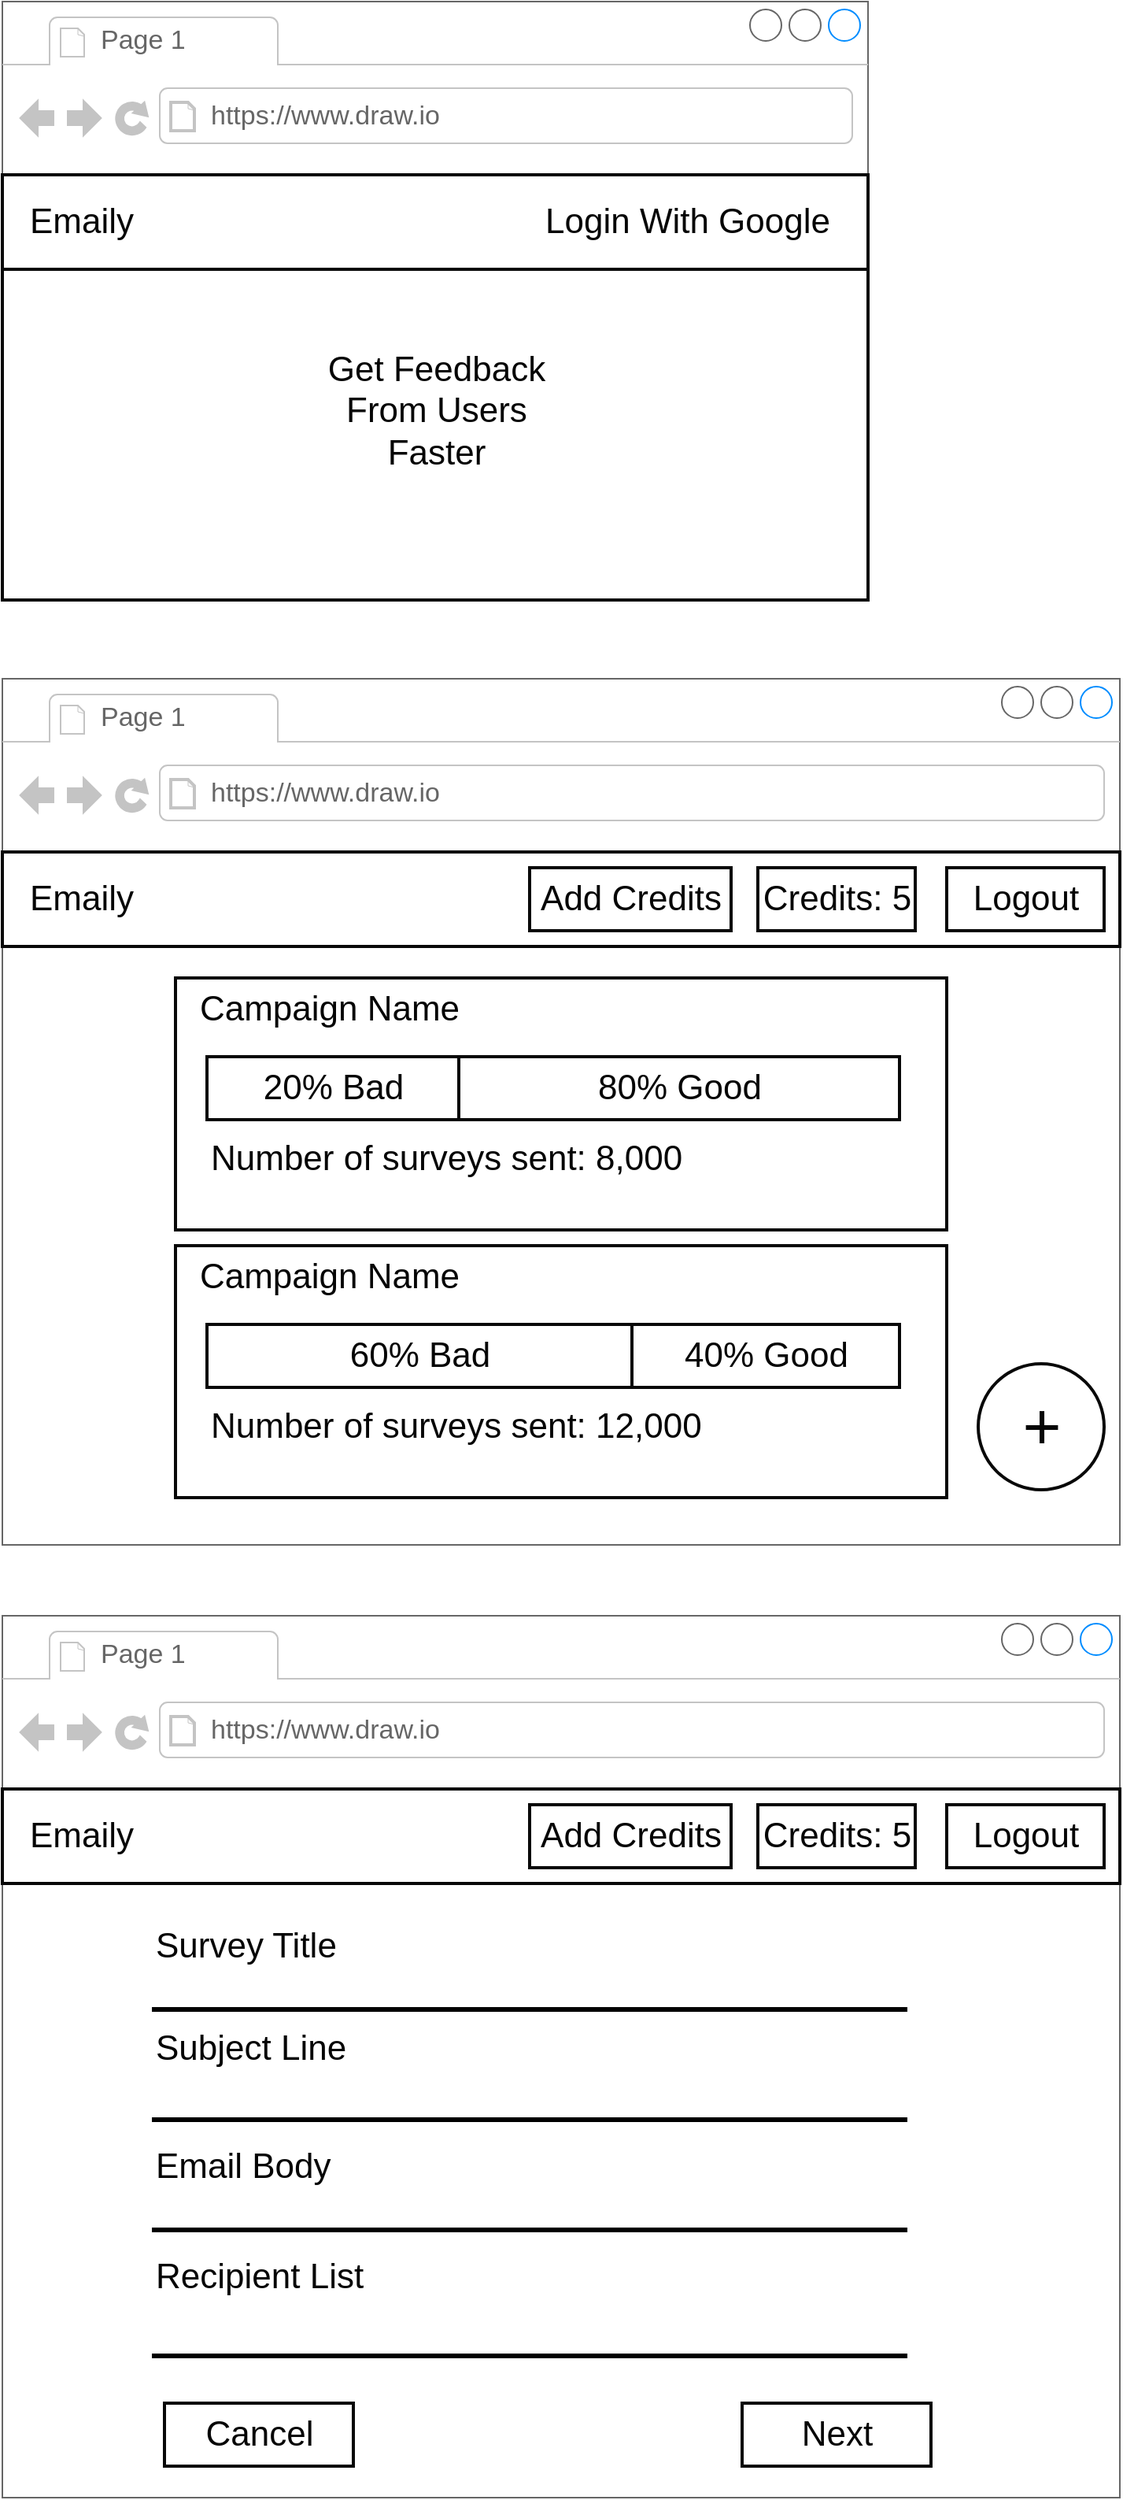 <mxfile version="12.2.4" pages="24"><diagram id="DLf1OBnEVWbFs7iI08p9" name="Page-1"><mxGraphModel dx="1916" dy="545" grid="1" gridSize="10" guides="1" tooltips="1" connect="1" arrows="1" fold="1" page="1" pageScale="1" pageWidth="850" pageHeight="1100" math="0" shadow="0"><root><mxCell id="0"/><mxCell id="1" parent="0"/><mxCell id="2" value="" style="strokeWidth=1;shadow=0;dashed=0;align=center;html=1;shape=mxgraph.mockup.containers.browserWindow;rSize=0;fillColor=#ffffff;strokeColor=#666666;mainText=,;recursiveResize=0;rounded=0;fontSize=22;fontColor=#050505;" parent="1" vertex="1"><mxGeometry x="-783.5" y="60" width="550" height="380" as="geometry"/></mxCell><mxCell id="3" value="Page 1" style="strokeWidth=1;shadow=0;dashed=0;align=center;html=1;shape=mxgraph.mockup.containers.anchor;fontSize=17;fontColor=#666666;align=left;" parent="2" vertex="1"><mxGeometry x="60" y="12" width="110" height="26" as="geometry"/></mxCell><mxCell id="4" value="https://www.draw.io" style="strokeWidth=1;shadow=0;dashed=0;align=center;html=1;shape=mxgraph.mockup.containers.anchor;rSize=0;fontSize=17;fontColor=#666666;align=left;" parent="2" vertex="1"><mxGeometry x="130" y="60" width="250" height="26" as="geometry"/></mxCell><mxCell id="5" value="" style="rounded=0;whiteSpace=wrap;html=1;shadow=0;strokeColor=#080808;strokeWidth=2;fillColor=none;fontSize=22;fontColor=#050505;align=center;" parent="1" vertex="1"><mxGeometry x="-783.5" y="170" width="550" height="60" as="geometry"/></mxCell><mxCell id="6" value="Emaily" style="text;html=1;strokeColor=none;fillColor=none;align=center;verticalAlign=middle;whiteSpace=wrap;rounded=0;shadow=0;fontSize=22;fontColor=#050505;" parent="1" vertex="1"><mxGeometry x="-753.5" y="190" width="40" height="20" as="geometry"/></mxCell><mxCell id="7" value="Login With Google" style="text;html=1;strokeColor=none;fillColor=none;align=center;verticalAlign=middle;whiteSpace=wrap;rounded=0;shadow=0;fontSize=22;fontColor=#050505;" parent="1" vertex="1"><mxGeometry x="-453.5" y="190" width="210" height="20" as="geometry"/></mxCell><mxCell id="8" value="" style="rounded=0;whiteSpace=wrap;html=1;shadow=0;strokeColor=#080808;strokeWidth=2;fillColor=none;fontSize=22;fontColor=#050505;align=center;" parent="1" vertex="1"><mxGeometry x="-783.5" y="230" width="550" height="210" as="geometry"/></mxCell><mxCell id="9" value="Get Feedback From Users Faster" style="text;html=1;strokeColor=none;fillColor=none;align=center;verticalAlign=middle;whiteSpace=wrap;rounded=0;shadow=0;fontSize=22;fontColor=#050505;" parent="1" vertex="1"><mxGeometry x="-580.5" y="310" width="145" height="20" as="geometry"/></mxCell><mxCell id="10" value="" style="strokeWidth=1;shadow=0;dashed=0;align=center;html=1;shape=mxgraph.mockup.containers.browserWindow;rSize=0;fillColor=#ffffff;strokeColor=#666666;mainText=,;recursiveResize=0;rounded=0;fontSize=22;fontColor=#050505;" parent="1" vertex="1"><mxGeometry x="-783.5" y="490" width="710" height="550" as="geometry"/></mxCell><mxCell id="11" value="Page 1" style="strokeWidth=1;shadow=0;dashed=0;align=center;html=1;shape=mxgraph.mockup.containers.anchor;fontSize=17;fontColor=#666666;align=left;" parent="10" vertex="1"><mxGeometry x="60" y="12" width="110" height="26" as="geometry"/></mxCell><mxCell id="12" value="https://www.draw.io" style="strokeWidth=1;shadow=0;dashed=0;align=center;html=1;shape=mxgraph.mockup.containers.anchor;rSize=0;fontSize=17;fontColor=#666666;align=left;" parent="10" vertex="1"><mxGeometry x="130" y="60" width="250" height="26" as="geometry"/></mxCell><mxCell id="13" value="" style="rounded=0;whiteSpace=wrap;html=1;shadow=0;strokeColor=#080808;strokeWidth=2;fillColor=none;fontSize=22;fontColor=#050505;align=center;" parent="10" vertex="1"><mxGeometry x="110" y="190" width="490" height="160" as="geometry"/></mxCell><mxCell id="14" value="Campaign Name" style="text;html=1;strokeColor=none;fillColor=none;align=center;verticalAlign=middle;whiteSpace=wrap;rounded=0;shadow=0;fontSize=22;fontColor=#050505;" parent="10" vertex="1"><mxGeometry x="115" y="200" width="185" height="20" as="geometry"/></mxCell><mxCell id="15" value="20% Bad" style="rounded=0;whiteSpace=wrap;html=1;shadow=0;strokeColor=#080808;strokeWidth=2;fillColor=none;fontSize=22;fontColor=#050505;align=center;" parent="10" vertex="1"><mxGeometry x="130" y="240" width="160" height="40" as="geometry"/></mxCell><mxCell id="16" value="80% Good" style="rounded=0;whiteSpace=wrap;html=1;shadow=0;strokeColor=#080808;strokeWidth=2;fillColor=none;fontSize=22;fontColor=#050505;align=center;" parent="10" vertex="1"><mxGeometry x="290" y="240" width="280" height="40" as="geometry"/></mxCell><mxCell id="17" value="Number of surveys sent: 8,000" style="text;html=1;strokeColor=none;fillColor=none;align=left;verticalAlign=middle;whiteSpace=wrap;rounded=0;shadow=0;fontSize=22;fontColor=#050505;" parent="10" vertex="1"><mxGeometry x="130" y="295" width="320" height="20" as="geometry"/></mxCell><mxCell id="18" value="+" style="ellipse;whiteSpace=wrap;html=1;aspect=fixed;rounded=0;shadow=0;strokeColor=#080808;strokeWidth=2;fillColor=none;fontSize=42;fontColor=#050505;align=center;" parent="10" vertex="1"><mxGeometry x="620" y="435" width="80" height="80" as="geometry"/></mxCell><mxCell id="19" value="" style="rounded=0;whiteSpace=wrap;html=1;shadow=0;strokeColor=#080808;strokeWidth=2;fillColor=none;fontSize=22;fontColor=#050505;align=center;" parent="10" vertex="1"><mxGeometry x="110" y="360" width="490" height="160" as="geometry"/></mxCell><mxCell id="20" value="Campaign Name" style="text;html=1;strokeColor=none;fillColor=none;align=center;verticalAlign=middle;whiteSpace=wrap;rounded=0;shadow=0;fontSize=22;fontColor=#050505;" parent="10" vertex="1"><mxGeometry x="115" y="370" width="185" height="20" as="geometry"/></mxCell><mxCell id="21" value="60% Bad" style="rounded=0;whiteSpace=wrap;html=1;shadow=0;strokeColor=#080808;strokeWidth=2;fillColor=none;fontSize=22;fontColor=#050505;align=center;" parent="10" vertex="1"><mxGeometry x="130" y="410" width="270" height="40" as="geometry"/></mxCell><mxCell id="22" value="40% Good" style="rounded=0;whiteSpace=wrap;html=1;shadow=0;strokeColor=#080808;strokeWidth=2;fillColor=none;fontSize=22;fontColor=#050505;align=center;" parent="10" vertex="1"><mxGeometry x="400" y="410" width="170" height="40" as="geometry"/></mxCell><mxCell id="23" value="Number of surveys sent: 12,000" style="text;html=1;strokeColor=none;fillColor=none;align=left;verticalAlign=middle;whiteSpace=wrap;rounded=0;shadow=0;fontSize=22;fontColor=#050505;" parent="10" vertex="1"><mxGeometry x="130" y="465" width="320" height="20" as="geometry"/></mxCell><mxCell id="24" value="" style="rounded=0;whiteSpace=wrap;html=1;shadow=0;strokeColor=#080808;strokeWidth=2;fillColor=none;fontSize=22;fontColor=#050505;align=center;" parent="1" vertex="1"><mxGeometry x="-783.5" y="600" width="710" height="60" as="geometry"/></mxCell><mxCell id="25" value="Emaily" style="text;html=1;strokeColor=none;fillColor=none;align=center;verticalAlign=middle;whiteSpace=wrap;rounded=0;shadow=0;fontSize=22;fontColor=#050505;" parent="1" vertex="1"><mxGeometry x="-753.5" y="620" width="40" height="20" as="geometry"/></mxCell><mxCell id="26" value="Logout" style="rounded=0;whiteSpace=wrap;html=1;shadow=0;strokeColor=#080808;strokeWidth=2;fillColor=none;fontSize=22;fontColor=#050505;align=center;" parent="1" vertex="1"><mxGeometry x="-183.5" y="610" width="100" height="40" as="geometry"/></mxCell><mxCell id="27" value="Credits: 5" style="rounded=0;whiteSpace=wrap;html=1;shadow=0;strokeColor=#080808;strokeWidth=2;fillColor=none;fontSize=22;fontColor=#050505;align=center;" parent="1" vertex="1"><mxGeometry x="-303.5" y="610" width="100" height="40" as="geometry"/></mxCell><mxCell id="28" value="Add Credits" style="rounded=0;whiteSpace=wrap;html=1;shadow=0;strokeColor=#080808;strokeWidth=2;fillColor=none;fontSize=22;fontColor=#050505;align=center;" parent="1" vertex="1"><mxGeometry x="-448.5" y="610" width="128" height="40" as="geometry"/></mxCell><mxCell id="29" value="" style="strokeWidth=1;shadow=0;dashed=0;align=center;html=1;shape=mxgraph.mockup.containers.browserWindow;rSize=0;fillColor=#ffffff;strokeColor=#666666;mainText=,;recursiveResize=0;rounded=0;fontSize=22;fontColor=#050505;" parent="1" vertex="1"><mxGeometry x="-783.5" y="1085" width="710" height="560" as="geometry"/></mxCell><mxCell id="30" value="Page 1" style="strokeWidth=1;shadow=0;dashed=0;align=center;html=1;shape=mxgraph.mockup.containers.anchor;fontSize=17;fontColor=#666666;align=left;" parent="29" vertex="1"><mxGeometry x="60" y="12" width="110" height="26" as="geometry"/></mxCell><mxCell id="31" value="https://www.draw.io" style="strokeWidth=1;shadow=0;dashed=0;align=center;html=1;shape=mxgraph.mockup.containers.anchor;rSize=0;fontSize=17;fontColor=#666666;align=left;" parent="29" vertex="1"><mxGeometry x="130" y="60" width="250" height="26" as="geometry"/></mxCell><mxCell id="32" value="Survey Title" style="text;html=1;strokeColor=none;fillColor=none;align=left;verticalAlign=middle;whiteSpace=wrap;rounded=0;shadow=0;fontSize=22;fontColor=#050505;" parent="29" vertex="1"><mxGeometry x="95" y="200" width="125" height="20" as="geometry"/></mxCell><mxCell id="33" value="Subject Line" style="text;html=1;strokeColor=none;fillColor=none;align=left;verticalAlign=middle;whiteSpace=wrap;rounded=0;shadow=0;fontSize=22;fontColor=#050505;" parent="29" vertex="1"><mxGeometry x="95" y="265" width="125" height="20" as="geometry"/></mxCell><mxCell id="34" value="Email Body" style="text;html=1;strokeColor=none;fillColor=none;align=left;verticalAlign=middle;whiteSpace=wrap;rounded=0;shadow=0;fontSize=22;fontColor=#050505;" parent="29" vertex="1"><mxGeometry x="95" y="340" width="125" height="20" as="geometry"/></mxCell><mxCell id="35" value="Recipient List" style="text;html=1;strokeColor=none;fillColor=none;align=left;verticalAlign=middle;whiteSpace=wrap;rounded=0;shadow=0;fontSize=22;fontColor=#050505;" parent="29" vertex="1"><mxGeometry x="95" y="410" width="140" height="20" as="geometry"/></mxCell><mxCell id="36" value="Cancel" style="rounded=0;whiteSpace=wrap;html=1;shadow=0;strokeColor=#080808;strokeWidth=2;fillColor=none;fontSize=22;fontColor=#050505;align=center;" parent="29" vertex="1"><mxGeometry x="103" y="500" width="120" height="40" as="geometry"/></mxCell><mxCell id="37" value="Next" style="rounded=0;whiteSpace=wrap;html=1;shadow=0;strokeColor=#080808;strokeWidth=2;fillColor=none;fontSize=22;fontColor=#050505;align=center;" parent="29" vertex="1"><mxGeometry x="470" y="500" width="120" height="40" as="geometry"/></mxCell><mxCell id="38" value="" style="endArrow=none;html=1;strokeWidth=3;fontSize=22;fontColor=#050505;" parent="29" edge="1"><mxGeometry width="50" height="50" relative="1" as="geometry"><mxPoint x="95" y="250" as="sourcePoint"/><mxPoint x="575" y="250" as="targetPoint"/></mxGeometry></mxCell><mxCell id="39" value="" style="endArrow=none;html=1;strokeWidth=3;fontSize=22;fontColor=#050505;" parent="29" edge="1"><mxGeometry width="50" height="50" relative="1" as="geometry"><mxPoint x="95" y="320" as="sourcePoint"/><mxPoint x="575" y="320" as="targetPoint"/></mxGeometry></mxCell><mxCell id="40" value="" style="endArrow=none;html=1;strokeWidth=3;fontSize=22;fontColor=#050505;" parent="29" edge="1"><mxGeometry width="50" height="50" relative="1" as="geometry"><mxPoint x="95" y="390" as="sourcePoint"/><mxPoint x="575" y="390" as="targetPoint"/></mxGeometry></mxCell><mxCell id="41" value="" style="endArrow=none;html=1;strokeWidth=3;fontSize=22;fontColor=#050505;" parent="29" edge="1"><mxGeometry width="50" height="50" relative="1" as="geometry"><mxPoint x="95" y="470" as="sourcePoint"/><mxPoint x="575" y="470" as="targetPoint"/></mxGeometry></mxCell><mxCell id="42" value="" style="rounded=0;whiteSpace=wrap;html=1;shadow=0;strokeColor=#080808;strokeWidth=2;fillColor=none;fontSize=22;fontColor=#050505;align=center;" parent="1" vertex="1"><mxGeometry x="-783.5" y="1195" width="710" height="60" as="geometry"/></mxCell><mxCell id="43" value="Emaily" style="text;html=1;strokeColor=none;fillColor=none;align=center;verticalAlign=middle;whiteSpace=wrap;rounded=0;shadow=0;fontSize=22;fontColor=#050505;" parent="1" vertex="1"><mxGeometry x="-753.5" y="1215" width="40" height="20" as="geometry"/></mxCell><mxCell id="44" value="Logout" style="rounded=0;whiteSpace=wrap;html=1;shadow=0;strokeColor=#080808;strokeWidth=2;fillColor=none;fontSize=22;fontColor=#050505;align=center;" parent="1" vertex="1"><mxGeometry x="-183.5" y="1205" width="100" height="40" as="geometry"/></mxCell><mxCell id="45" value="Credits: 5" style="rounded=0;whiteSpace=wrap;html=1;shadow=0;strokeColor=#080808;strokeWidth=2;fillColor=none;fontSize=22;fontColor=#050505;align=center;" parent="1" vertex="1"><mxGeometry x="-303.5" y="1205" width="100" height="40" as="geometry"/></mxCell><mxCell id="46" value="Add Credits" style="rounded=0;whiteSpace=wrap;html=1;shadow=0;strokeColor=#080808;strokeWidth=2;fillColor=none;fontSize=22;fontColor=#050505;align=center;" parent="1" vertex="1"><mxGeometry x="-448.5" y="1205" width="128" height="40" as="geometry"/></mxCell></root></mxGraphModel></diagram><diagram name="001 - tech" id="gB_K03YMygXeC4fRtTZL"><mxGraphModel dx="868" dy="451" grid="1" gridSize="10" guides="1" tooltips="1" connect="1" arrows="1" fold="1" page="1" pageScale="1" pageWidth="1100" pageHeight="850" background="#ffffff" math="0" shadow="0"><root><mxCell id="0"/><mxCell id="1" parent="0"/><mxCell id="2" value="" style="strokeWidth=1;shadow=0;dashed=0;align=center;html=1;shape=mxgraph.mockup.containers.browserWindow;rSize=0;fillColor=#ffffff;strokeColor=#666666;mainText=,;recursiveResize=0;rounded=0;fontSize=22;fontColor=#050505;" parent="1" vertex="1"><mxGeometry x="40" y="25" width="550" height="380" as="geometry"/></mxCell><mxCell id="3" value="Page 1" style="strokeWidth=1;shadow=0;dashed=0;align=center;html=1;shape=mxgraph.mockup.containers.anchor;fontSize=17;fontColor=#666666;align=left;" parent="2" vertex="1"><mxGeometry x="60" y="12" width="110" height="26" as="geometry"/></mxCell><mxCell id="4" value="https://www.draw.io" style="strokeWidth=1;shadow=0;dashed=0;align=center;html=1;shape=mxgraph.mockup.containers.anchor;rSize=0;fontSize=17;fontColor=#666666;align=left;" parent="2" vertex="1"><mxGeometry x="130" y="60" width="250" height="26" as="geometry"/></mxCell><mxCell id="5" value="" style="rounded=0;whiteSpace=wrap;html=1;shadow=0;strokeColor=#080808;strokeWidth=2;fillColor=none;fontSize=22;fontColor=#050505;align=center;" parent="1" vertex="1"><mxGeometry x="40" y="135" width="550" height="60" as="geometry"/></mxCell><mxCell id="6" value="Emaily" style="text;html=1;strokeColor=none;fillColor=none;align=center;verticalAlign=middle;whiteSpace=wrap;rounded=0;shadow=0;fontSize=22;fontColor=#050505;" parent="1" vertex="1"><mxGeometry x="70" y="155" width="40" height="20" as="geometry"/></mxCell><mxCell id="7" value="Login With Google" style="text;html=1;strokeColor=none;fillColor=none;align=center;verticalAlign=middle;whiteSpace=wrap;rounded=0;shadow=0;fontSize=22;fontColor=#050505;" parent="1" vertex="1"><mxGeometry x="370" y="155" width="210" height="20" as="geometry"/></mxCell><mxCell id="8" value="" style="rounded=0;whiteSpace=wrap;html=1;shadow=0;strokeColor=#080808;strokeWidth=2;fillColor=none;fontSize=22;fontColor=#050505;align=center;" parent="1" vertex="1"><mxGeometry x="40" y="195" width="550" height="210" as="geometry"/></mxCell><mxCell id="9" value="Get Feedback From Users Faster" style="text;html=1;strokeColor=none;fillColor=none;align=center;verticalAlign=middle;whiteSpace=wrap;rounded=0;shadow=0;fontSize=22;fontColor=#050505;" parent="1" vertex="1"><mxGeometry x="243" y="275" width="145" height="20" as="geometry"/></mxCell><mxCell id="48" value="" style="strokeWidth=1;shadow=0;dashed=0;align=center;html=1;shape=mxgraph.mockup.containers.browserWindow;rSize=0;fillColor=#ffffff;strokeColor=#666666;mainText=,;recursiveResize=0;rounded=0;fontSize=22;fontColor=#050505;" parent="1" vertex="1"><mxGeometry x="40" y="455" width="710" height="550" as="geometry"/></mxCell><mxCell id="49" value="Page 1" style="strokeWidth=1;shadow=0;dashed=0;align=center;html=1;shape=mxgraph.mockup.containers.anchor;fontSize=17;fontColor=#666666;align=left;" parent="48" vertex="1"><mxGeometry x="60" y="12" width="110" height="26" as="geometry"/></mxCell><mxCell id="50" value="https://www.draw.io" style="strokeWidth=1;shadow=0;dashed=0;align=center;html=1;shape=mxgraph.mockup.containers.anchor;rSize=0;fontSize=17;fontColor=#666666;align=left;" parent="48" vertex="1"><mxGeometry x="130" y="60" width="250" height="26" as="geometry"/></mxCell><mxCell id="51" value="" style="rounded=0;whiteSpace=wrap;html=1;shadow=0;strokeColor=#080808;strokeWidth=2;fillColor=none;fontSize=22;fontColor=#050505;align=center;" parent="48" vertex="1"><mxGeometry x="110" y="190" width="490" height="160" as="geometry"/></mxCell><mxCell id="52" value="Campaign Name" style="text;html=1;strokeColor=none;fillColor=none;align=center;verticalAlign=middle;whiteSpace=wrap;rounded=0;shadow=0;fontSize=22;fontColor=#050505;" parent="48" vertex="1"><mxGeometry x="115" y="200" width="185" height="20" as="geometry"/></mxCell><mxCell id="53" value="20% Bad" style="rounded=0;whiteSpace=wrap;html=1;shadow=0;strokeColor=#080808;strokeWidth=2;fillColor=none;fontSize=22;fontColor=#050505;align=center;" parent="48" vertex="1"><mxGeometry x="130" y="240" width="160" height="40" as="geometry"/></mxCell><mxCell id="54" value="80% Good" style="rounded=0;whiteSpace=wrap;html=1;shadow=0;strokeColor=#080808;strokeWidth=2;fillColor=none;fontSize=22;fontColor=#050505;align=center;" parent="48" vertex="1"><mxGeometry x="290" y="240" width="280" height="40" as="geometry"/></mxCell><mxCell id="55" value="Number of surveys sent: 8,000" style="text;html=1;strokeColor=none;fillColor=none;align=left;verticalAlign=middle;whiteSpace=wrap;rounded=0;shadow=0;fontSize=22;fontColor=#050505;" parent="48" vertex="1"><mxGeometry x="130" y="295" width="320" height="20" as="geometry"/></mxCell><mxCell id="56" value="+" style="ellipse;whiteSpace=wrap;html=1;aspect=fixed;rounded=0;shadow=0;strokeColor=#080808;strokeWidth=2;fillColor=none;fontSize=42;fontColor=#050505;align=center;" parent="48" vertex="1"><mxGeometry x="620" y="435" width="80" height="80" as="geometry"/></mxCell><mxCell id="57" value="" style="rounded=0;whiteSpace=wrap;html=1;shadow=0;strokeColor=#080808;strokeWidth=2;fillColor=none;fontSize=22;fontColor=#050505;align=center;" parent="48" vertex="1"><mxGeometry x="110" y="360" width="490" height="160" as="geometry"/></mxCell><mxCell id="58" value="Campaign Name" style="text;html=1;strokeColor=none;fillColor=none;align=center;verticalAlign=middle;whiteSpace=wrap;rounded=0;shadow=0;fontSize=22;fontColor=#050505;" parent="48" vertex="1"><mxGeometry x="115" y="370" width="185" height="20" as="geometry"/></mxCell><mxCell id="59" value="60% Bad" style="rounded=0;whiteSpace=wrap;html=1;shadow=0;strokeColor=#080808;strokeWidth=2;fillColor=none;fontSize=22;fontColor=#050505;align=center;" parent="48" vertex="1"><mxGeometry x="130" y="410" width="270" height="40" as="geometry"/></mxCell><mxCell id="60" value="40% Good" style="rounded=0;whiteSpace=wrap;html=1;shadow=0;strokeColor=#080808;strokeWidth=2;fillColor=none;fontSize=22;fontColor=#050505;align=center;" parent="48" vertex="1"><mxGeometry x="400" y="410" width="170" height="40" as="geometry"/></mxCell><mxCell id="61" value="Number of surveys sent: 12,000" style="text;html=1;strokeColor=none;fillColor=none;align=left;verticalAlign=middle;whiteSpace=wrap;rounded=0;shadow=0;fontSize=22;fontColor=#050505;" parent="48" vertex="1"><mxGeometry x="130" y="465" width="320" height="20" as="geometry"/></mxCell><mxCell id="62" value="" style="rounded=0;whiteSpace=wrap;html=1;shadow=0;strokeColor=#080808;strokeWidth=2;fillColor=none;fontSize=22;fontColor=#050505;align=center;" parent="1" vertex="1"><mxGeometry x="40" y="565" width="710" height="60" as="geometry"/></mxCell><mxCell id="63" value="Emaily" style="text;html=1;strokeColor=none;fillColor=none;align=center;verticalAlign=middle;whiteSpace=wrap;rounded=0;shadow=0;fontSize=22;fontColor=#050505;" parent="1" vertex="1"><mxGeometry x="70" y="585" width="40" height="20" as="geometry"/></mxCell><mxCell id="64" value="Logout" style="rounded=0;whiteSpace=wrap;html=1;shadow=0;strokeColor=#080808;strokeWidth=2;fillColor=none;fontSize=22;fontColor=#050505;align=center;" parent="1" vertex="1"><mxGeometry x="640" y="575" width="100" height="40" as="geometry"/></mxCell><mxCell id="65" value="Credits: 5" style="rounded=0;whiteSpace=wrap;html=1;shadow=0;strokeColor=#080808;strokeWidth=2;fillColor=none;fontSize=22;fontColor=#050505;align=center;" parent="1" vertex="1"><mxGeometry x="520" y="575" width="100" height="40" as="geometry"/></mxCell><mxCell id="66" value="Add Credits" style="rounded=0;whiteSpace=wrap;html=1;shadow=0;strokeColor=#080808;strokeWidth=2;fillColor=none;fontSize=22;fontColor=#050505;align=center;" parent="1" vertex="1"><mxGeometry x="375" y="575" width="128" height="40" as="geometry"/></mxCell><mxCell id="67" value="" style="strokeWidth=1;shadow=0;dashed=0;align=center;html=1;shape=mxgraph.mockup.containers.browserWindow;rSize=0;fillColor=#ffffff;strokeColor=#666666;mainText=,;recursiveResize=0;rounded=0;fontSize=22;fontColor=#050505;" parent="1" vertex="1"><mxGeometry x="40" y="1050" width="710" height="560" as="geometry"/></mxCell><mxCell id="68" value="Page 1" style="strokeWidth=1;shadow=0;dashed=0;align=center;html=1;shape=mxgraph.mockup.containers.anchor;fontSize=17;fontColor=#666666;align=left;" parent="67" vertex="1"><mxGeometry x="60" y="12" width="110" height="26" as="geometry"/></mxCell><mxCell id="69" value="https://www.draw.io" style="strokeWidth=1;shadow=0;dashed=0;align=center;html=1;shape=mxgraph.mockup.containers.anchor;rSize=0;fontSize=17;fontColor=#666666;align=left;" parent="67" vertex="1"><mxGeometry x="130" y="60" width="250" height="26" as="geometry"/></mxCell><mxCell id="70" value="Survey Title" style="text;html=1;strokeColor=none;fillColor=none;align=left;verticalAlign=middle;whiteSpace=wrap;rounded=0;shadow=0;fontSize=22;fontColor=#050505;" parent="67" vertex="1"><mxGeometry x="95" y="200" width="125" height="20" as="geometry"/></mxCell><mxCell id="71" value="Subject Line" style="text;html=1;strokeColor=none;fillColor=none;align=left;verticalAlign=middle;whiteSpace=wrap;rounded=0;shadow=0;fontSize=22;fontColor=#050505;" parent="67" vertex="1"><mxGeometry x="95" y="265" width="125" height="20" as="geometry"/></mxCell><mxCell id="72" value="Email Body" style="text;html=1;strokeColor=none;fillColor=none;align=left;verticalAlign=middle;whiteSpace=wrap;rounded=0;shadow=0;fontSize=22;fontColor=#050505;" parent="67" vertex="1"><mxGeometry x="95" y="340" width="125" height="20" as="geometry"/></mxCell><mxCell id="73" value="Recipient List" style="text;html=1;strokeColor=none;fillColor=none;align=left;verticalAlign=middle;whiteSpace=wrap;rounded=0;shadow=0;fontSize=22;fontColor=#050505;" parent="67" vertex="1"><mxGeometry x="95" y="410" width="140" height="20" as="geometry"/></mxCell><mxCell id="74" value="Cancel" style="rounded=0;whiteSpace=wrap;html=1;shadow=0;strokeColor=#080808;strokeWidth=2;fillColor=none;fontSize=22;fontColor=#050505;align=center;" parent="67" vertex="1"><mxGeometry x="103" y="500" width="120" height="40" as="geometry"/></mxCell><mxCell id="75" value="Next" style="rounded=0;whiteSpace=wrap;html=1;shadow=0;strokeColor=#080808;strokeWidth=2;fillColor=none;fontSize=22;fontColor=#050505;align=center;" parent="67" vertex="1"><mxGeometry x="470" y="500" width="120" height="40" as="geometry"/></mxCell><mxCell id="76" value="" style="endArrow=none;html=1;strokeWidth=3;fontSize=22;fontColor=#050505;" parent="67" edge="1"><mxGeometry width="50" height="50" relative="1" as="geometry"><mxPoint x="95" y="250" as="sourcePoint"/><mxPoint x="575" y="250" as="targetPoint"/></mxGeometry></mxCell><mxCell id="77" value="" style="endArrow=none;html=1;strokeWidth=3;fontSize=22;fontColor=#050505;" parent="67" edge="1"><mxGeometry width="50" height="50" relative="1" as="geometry"><mxPoint x="95" y="320" as="sourcePoint"/><mxPoint x="575" y="320" as="targetPoint"/></mxGeometry></mxCell><mxCell id="78" value="" style="endArrow=none;html=1;strokeWidth=3;fontSize=22;fontColor=#050505;" parent="67" edge="1"><mxGeometry width="50" height="50" relative="1" as="geometry"><mxPoint x="95" y="390" as="sourcePoint"/><mxPoint x="575" y="390" as="targetPoint"/></mxGeometry></mxCell><mxCell id="79" value="" style="endArrow=none;html=1;strokeWidth=3;fontSize=22;fontColor=#050505;" parent="67" edge="1"><mxGeometry width="50" height="50" relative="1" as="geometry"><mxPoint x="95" y="470" as="sourcePoint"/><mxPoint x="575" y="470" as="targetPoint"/></mxGeometry></mxCell><mxCell id="80" value="" style="rounded=0;whiteSpace=wrap;html=1;shadow=0;strokeColor=#080808;strokeWidth=2;fillColor=none;fontSize=22;fontColor=#050505;align=center;" parent="1" vertex="1"><mxGeometry x="40" y="1160" width="710" height="60" as="geometry"/></mxCell><mxCell id="81" value="Emaily" style="text;html=1;strokeColor=none;fillColor=none;align=center;verticalAlign=middle;whiteSpace=wrap;rounded=0;shadow=0;fontSize=22;fontColor=#050505;" parent="1" vertex="1"><mxGeometry x="70" y="1180" width="40" height="20" as="geometry"/></mxCell><mxCell id="82" value="Logout" style="rounded=0;whiteSpace=wrap;html=1;shadow=0;strokeColor=#080808;strokeWidth=2;fillColor=none;fontSize=22;fontColor=#050505;align=center;" parent="1" vertex="1"><mxGeometry x="640" y="1170" width="100" height="40" as="geometry"/></mxCell><mxCell id="83" value="Credits: 5" style="rounded=0;whiteSpace=wrap;html=1;shadow=0;strokeColor=#080808;strokeWidth=2;fillColor=none;fontSize=22;fontColor=#050505;align=center;" parent="1" vertex="1"><mxGeometry x="520" y="1170" width="100" height="40" as="geometry"/></mxCell><mxCell id="84" value="Add Credits" style="rounded=0;whiteSpace=wrap;html=1;shadow=0;strokeColor=#080808;strokeWidth=2;fillColor=none;fontSize=22;fontColor=#050505;align=center;" parent="1" vertex="1"><mxGeometry x="375" y="1170" width="128" height="40" as="geometry"/></mxCell></root></mxGraphModel></diagram><diagram name="002 - components" id="1zvm2hkrkcsqebvnBpt0"><mxGraphModel dx="1306" dy="545" grid="1" gridSize="10" guides="1" tooltips="1" connect="1" arrows="1" fold="1" page="1" pageScale="1" pageWidth="1100" pageHeight="850" background="#ffffff" math="0" shadow="0"><root><mxCell id="0"/><mxCell id="1" parent="0"/><mxCell id="2" value="" style="strokeWidth=1;shadow=0;dashed=0;align=center;html=1;shape=mxgraph.mockup.containers.browserWindow;rSize=0;fillColor=#ffffff;strokeColor=#666666;mainText=,;recursiveResize=0;rounded=0;fontSize=22;fontColor=#050505;" parent="1" vertex="1"><mxGeometry x="40" y="25" width="550" height="380" as="geometry"/></mxCell><mxCell id="3" value="Page 1" style="strokeWidth=1;shadow=0;dashed=0;align=center;html=1;shape=mxgraph.mockup.containers.anchor;fontSize=17;fontColor=#666666;align=left;" parent="2" vertex="1"><mxGeometry x="60" y="12" width="110" height="26" as="geometry"/></mxCell><mxCell id="4" value="https://www.draw.io" style="strokeWidth=1;shadow=0;dashed=0;align=center;html=1;shape=mxgraph.mockup.containers.anchor;rSize=0;fontSize=17;fontColor=#666666;align=left;" parent="2" vertex="1"><mxGeometry x="130" y="60" width="250" height="26" as="geometry"/></mxCell><mxCell id="5" value="" style="rounded=0;whiteSpace=wrap;html=1;shadow=0;strokeColor=#080808;strokeWidth=2;fillColor=none;fontSize=22;fontColor=#050505;align=center;" parent="1" vertex="1"><mxGeometry x="40" y="135" width="550" height="60" as="geometry"/></mxCell><mxCell id="6" value="Emaily" style="text;html=1;strokeColor=none;fillColor=none;align=center;verticalAlign=middle;whiteSpace=wrap;rounded=0;shadow=0;fontSize=22;fontColor=#050505;" parent="1" vertex="1"><mxGeometry x="70" y="155" width="40" height="20" as="geometry"/></mxCell><mxCell id="7" value="Login with Google" style="text;html=1;strokeColor=none;fillColor=none;align=center;verticalAlign=middle;whiteSpace=wrap;rounded=0;shadow=0;fontSize=22;fontColor=#050505;" parent="1" vertex="1"><mxGeometry x="400" y="155" width="180" height="20" as="geometry"/></mxCell><mxCell id="8" value="" style="rounded=0;whiteSpace=wrap;html=1;shadow=0;strokeColor=#080808;strokeWidth=2;fillColor=none;fontSize=22;fontColor=#050505;align=center;" parent="1" vertex="1"><mxGeometry x="40" y="195" width="550" height="210" as="geometry"/></mxCell><mxCell id="9" value="Get Feedback From Users Faster" style="text;html=1;strokeColor=none;fillColor=none;align=center;verticalAlign=middle;whiteSpace=wrap;rounded=0;shadow=0;fontSize=22;fontColor=#050505;" parent="1" vertex="1"><mxGeometry x="243" y="275" width="145" height="20" as="geometry"/></mxCell><mxCell id="10" value="" style="strokeWidth=1;shadow=0;dashed=0;align=center;html=1;shape=mxgraph.mockup.containers.browserWindow;rSize=0;fillColor=#ffffff;strokeColor=#666666;mainText=,;recursiveResize=0;rounded=0;fontSize=22;fontColor=#050505;" parent="1" vertex="1"><mxGeometry x="40" y="455" width="710" height="550" as="geometry"/></mxCell><mxCell id="11" value="Page 1" style="strokeWidth=1;shadow=0;dashed=0;align=center;html=1;shape=mxgraph.mockup.containers.anchor;fontSize=17;fontColor=#666666;align=left;" parent="10" vertex="1"><mxGeometry x="60" y="12" width="110" height="26" as="geometry"/></mxCell><mxCell id="12" value="https://www.draw.io" style="strokeWidth=1;shadow=0;dashed=0;align=center;html=1;shape=mxgraph.mockup.containers.anchor;rSize=0;fontSize=17;fontColor=#666666;align=left;" parent="10" vertex="1"><mxGeometry x="130" y="60" width="250" height="26" as="geometry"/></mxCell><mxCell id="13" value="" style="rounded=0;whiteSpace=wrap;html=1;shadow=0;strokeColor=#080808;strokeWidth=2;fillColor=none;fontSize=22;fontColor=#050505;align=center;" parent="10" vertex="1"><mxGeometry x="110" y="190" width="490" height="160" as="geometry"/></mxCell><mxCell id="14" value="Campaign Name" style="text;html=1;strokeColor=none;fillColor=none;align=center;verticalAlign=middle;whiteSpace=wrap;rounded=0;shadow=0;fontSize=22;fontColor=#050505;" parent="10" vertex="1"><mxGeometry x="115" y="200" width="185" height="20" as="geometry"/></mxCell><mxCell id="15" value="20% Bad" style="rounded=0;whiteSpace=wrap;html=1;shadow=0;strokeColor=#080808;strokeWidth=2;fillColor=none;fontSize=22;fontColor=#050505;align=center;" parent="10" vertex="1"><mxGeometry x="130" y="240" width="160" height="40" as="geometry"/></mxCell><mxCell id="16" value="80% Good" style="rounded=0;whiteSpace=wrap;html=1;shadow=0;strokeColor=#080808;strokeWidth=2;fillColor=none;fontSize=22;fontColor=#050505;align=center;" parent="10" vertex="1"><mxGeometry x="290" y="240" width="280" height="40" as="geometry"/></mxCell><mxCell id="17" value="Number of surveys sent: 8,000" style="text;html=1;strokeColor=none;fillColor=none;align=left;verticalAlign=middle;whiteSpace=wrap;rounded=0;shadow=0;fontSize=22;fontColor=#050505;" parent="10" vertex="1"><mxGeometry x="130" y="295" width="320" height="20" as="geometry"/></mxCell><mxCell id="18" value="+" style="ellipse;whiteSpace=wrap;html=1;aspect=fixed;rounded=0;shadow=0;strokeColor=#080808;strokeWidth=2;fillColor=none;fontSize=42;fontColor=#050505;align=center;" parent="10" vertex="1"><mxGeometry x="620" y="435" width="80" height="80" as="geometry"/></mxCell><mxCell id="19" value="" style="rounded=0;whiteSpace=wrap;html=1;shadow=0;strokeColor=#080808;strokeWidth=2;fillColor=none;fontSize=22;fontColor=#050505;align=center;" parent="10" vertex="1"><mxGeometry x="110" y="360" width="490" height="160" as="geometry"/></mxCell><mxCell id="20" value="Campaign Name" style="text;html=1;strokeColor=none;fillColor=none;align=center;verticalAlign=middle;whiteSpace=wrap;rounded=0;shadow=0;fontSize=22;fontColor=#050505;" parent="10" vertex="1"><mxGeometry x="115" y="370" width="185" height="20" as="geometry"/></mxCell><mxCell id="21" value="60% Bad" style="rounded=0;whiteSpace=wrap;html=1;shadow=0;strokeColor=#080808;strokeWidth=2;fillColor=none;fontSize=22;fontColor=#050505;align=center;" parent="10" vertex="1"><mxGeometry x="130" y="410" width="270" height="40" as="geometry"/></mxCell><mxCell id="22" value="40% Good" style="rounded=0;whiteSpace=wrap;html=1;shadow=0;strokeColor=#080808;strokeWidth=2;fillColor=none;fontSize=22;fontColor=#050505;align=center;" parent="10" vertex="1"><mxGeometry x="400" y="410" width="170" height="40" as="geometry"/></mxCell><mxCell id="23" value="Number of surveys sent: 12,000" style="text;html=1;strokeColor=none;fillColor=none;align=left;verticalAlign=middle;whiteSpace=wrap;rounded=0;shadow=0;fontSize=22;fontColor=#050505;" parent="10" vertex="1"><mxGeometry x="130" y="465" width="320" height="20" as="geometry"/></mxCell><mxCell id="24" value="" style="rounded=0;whiteSpace=wrap;html=1;shadow=0;strokeColor=#080808;strokeWidth=2;fillColor=none;fontSize=22;fontColor=#050505;align=center;" parent="1" vertex="1"><mxGeometry x="40" y="565" width="710" height="60" as="geometry"/></mxCell><mxCell id="25" value="Emaily" style="text;html=1;strokeColor=none;fillColor=none;align=center;verticalAlign=middle;whiteSpace=wrap;rounded=0;shadow=0;fontSize=22;fontColor=#050505;" parent="1" vertex="1"><mxGeometry x="70" y="585" width="40" height="20" as="geometry"/></mxCell><mxCell id="26" value="Logout" style="rounded=0;whiteSpace=wrap;html=1;shadow=0;strokeColor=#080808;strokeWidth=2;fillColor=none;fontSize=22;fontColor=#050505;align=center;" parent="1" vertex="1"><mxGeometry x="640" y="575" width="100" height="40" as="geometry"/></mxCell><mxCell id="27" value="Credits: 5" style="rounded=0;whiteSpace=wrap;html=1;shadow=0;strokeColor=#080808;strokeWidth=2;fillColor=none;fontSize=22;fontColor=#050505;align=center;" parent="1" vertex="1"><mxGeometry x="520" y="575" width="100" height="40" as="geometry"/></mxCell><mxCell id="28" value="Add Credits" style="rounded=0;whiteSpace=wrap;html=1;shadow=0;strokeColor=#080808;strokeWidth=2;fillColor=none;fontSize=22;fontColor=#050505;align=center;" parent="1" vertex="1"><mxGeometry x="375" y="575" width="128" height="40" as="geometry"/></mxCell><mxCell id="29" value="" style="strokeWidth=1;shadow=0;dashed=0;align=center;html=1;shape=mxgraph.mockup.containers.browserWindow;rSize=0;fillColor=#ffffff;strokeColor=#666666;mainText=,;recursiveResize=0;rounded=0;fontSize=22;fontColor=#050505;" parent="1" vertex="1"><mxGeometry x="40" y="1050" width="710" height="560" as="geometry"/></mxCell><mxCell id="30" value="Page 1" style="strokeWidth=1;shadow=0;dashed=0;align=center;html=1;shape=mxgraph.mockup.containers.anchor;fontSize=17;fontColor=#666666;align=left;" parent="29" vertex="1"><mxGeometry x="60" y="12" width="110" height="26" as="geometry"/></mxCell><mxCell id="31" value="https://www.draw.io" style="strokeWidth=1;shadow=0;dashed=0;align=center;html=1;shape=mxgraph.mockup.containers.anchor;rSize=0;fontSize=17;fontColor=#666666;align=left;" parent="29" vertex="1"><mxGeometry x="130" y="60" width="250" height="26" as="geometry"/></mxCell><mxCell id="32" value="Survey Title" style="text;html=1;strokeColor=none;fillColor=none;align=left;verticalAlign=middle;whiteSpace=wrap;rounded=0;shadow=0;fontSize=22;fontColor=#050505;" parent="29" vertex="1"><mxGeometry x="95" y="200" width="125" height="20" as="geometry"/></mxCell><mxCell id="33" value="Subject Line" style="text;html=1;strokeColor=none;fillColor=none;align=left;verticalAlign=middle;whiteSpace=wrap;rounded=0;shadow=0;fontSize=22;fontColor=#050505;" parent="29" vertex="1"><mxGeometry x="95" y="265" width="125" height="20" as="geometry"/></mxCell><mxCell id="34" value="Email Body" style="text;html=1;strokeColor=none;fillColor=none;align=left;verticalAlign=middle;whiteSpace=wrap;rounded=0;shadow=0;fontSize=22;fontColor=#050505;" parent="29" vertex="1"><mxGeometry x="95" y="340" width="125" height="20" as="geometry"/></mxCell><mxCell id="35" value="Recipient List" style="text;html=1;strokeColor=none;fillColor=none;align=left;verticalAlign=middle;whiteSpace=wrap;rounded=0;shadow=0;fontSize=22;fontColor=#050505;" parent="29" vertex="1"><mxGeometry x="95" y="410" width="140" height="20" as="geometry"/></mxCell><mxCell id="36" value="Cancel" style="rounded=0;whiteSpace=wrap;html=1;shadow=0;strokeColor=#080808;strokeWidth=2;fillColor=none;fontSize=22;fontColor=#050505;align=center;" parent="29" vertex="1"><mxGeometry x="103" y="500" width="120" height="40" as="geometry"/></mxCell><mxCell id="37" value="Submit" style="rounded=0;whiteSpace=wrap;html=1;shadow=0;strokeColor=#080808;strokeWidth=2;fillColor=none;fontSize=22;fontColor=#050505;align=center;" parent="29" vertex="1"><mxGeometry x="470" y="500" width="120" height="40" as="geometry"/></mxCell><mxCell id="38" value="" style="endArrow=none;html=1;strokeWidth=3;fontSize=22;fontColor=#050505;" parent="29" edge="1"><mxGeometry width="50" height="50" relative="1" as="geometry"><mxPoint x="95" y="250" as="sourcePoint"/><mxPoint x="575" y="250" as="targetPoint"/></mxGeometry></mxCell><mxCell id="39" value="" style="endArrow=none;html=1;strokeWidth=3;fontSize=22;fontColor=#050505;" parent="29" edge="1"><mxGeometry width="50" height="50" relative="1" as="geometry"><mxPoint x="95" y="320" as="sourcePoint"/><mxPoint x="575" y="320" as="targetPoint"/></mxGeometry></mxCell><mxCell id="40" value="" style="endArrow=none;html=1;strokeWidth=3;fontSize=22;fontColor=#050505;" parent="29" edge="1"><mxGeometry width="50" height="50" relative="1" as="geometry"><mxPoint x="95" y="390" as="sourcePoint"/><mxPoint x="575" y="390" as="targetPoint"/></mxGeometry></mxCell><mxCell id="41" value="" style="endArrow=none;html=1;strokeWidth=3;fontSize=22;fontColor=#050505;" parent="29" edge="1"><mxGeometry width="50" height="50" relative="1" as="geometry"><mxPoint x="95" y="470" as="sourcePoint"/><mxPoint x="575" y="470" as="targetPoint"/></mxGeometry></mxCell><mxCell id="42" value="" style="rounded=0;whiteSpace=wrap;html=1;shadow=0;strokeColor=#080808;strokeWidth=2;fillColor=none;fontSize=22;fontColor=#050505;align=center;" parent="1" vertex="1"><mxGeometry x="40" y="1160" width="710" height="60" as="geometry"/></mxCell><mxCell id="43" value="Emaily" style="text;html=1;strokeColor=none;fillColor=none;align=center;verticalAlign=middle;whiteSpace=wrap;rounded=0;shadow=0;fontSize=22;fontColor=#050505;" parent="1" vertex="1"><mxGeometry x="70" y="1180" width="40" height="20" as="geometry"/></mxCell><mxCell id="44" value="Logout" style="rounded=0;whiteSpace=wrap;html=1;shadow=0;strokeColor=#080808;strokeWidth=2;fillColor=none;fontSize=22;fontColor=#050505;align=center;" parent="1" vertex="1"><mxGeometry x="640" y="1170" width="100" height="40" as="geometry"/></mxCell><mxCell id="45" value="Credits: 5" style="rounded=0;whiteSpace=wrap;html=1;shadow=0;strokeColor=#080808;strokeWidth=2;fillColor=none;fontSize=22;fontColor=#050505;align=center;" parent="1" vertex="1"><mxGeometry x="520" y="1170" width="100" height="40" as="geometry"/></mxCell><mxCell id="46" value="Add Credits" style="rounded=0;whiteSpace=wrap;html=1;shadow=0;strokeColor=#080808;strokeWidth=2;fillColor=none;fontSize=22;fontColor=#050505;align=center;" parent="1" vertex="1"><mxGeometry x="375" y="1170" width="128" height="40" as="geometry"/></mxCell><mxCell id="47" value="domain.com/" style="text;html=1;strokeColor=none;fillColor=none;align=center;verticalAlign=middle;whiteSpace=wrap;rounded=0;shadow=0;labelBackgroundColor=none;fontSize=22;fontColor=#050505;" parent="1" vertex="1"><mxGeometry x="600" y="85" width="130" height="32" as="geometry"/></mxCell><mxCell id="49" value="emaily.com/surveys" style="text;html=1;strokeColor=none;fillColor=none;align=center;verticalAlign=middle;whiteSpace=wrap;rounded=0;shadow=0;labelBackgroundColor=none;fontSize=22;fontColor=#050505;" parent="1" vertex="1"><mxGeometry x="790" y="515" width="130" height="32" as="geometry"/></mxCell><mxCell id="50" value="emaily.com/surveys/ new" style="text;html=1;strokeColor=none;fillColor=none;align=center;verticalAlign=middle;whiteSpace=wrap;rounded=0;shadow=0;labelBackgroundColor=none;fontSize=22;fontColor=#050505;" parent="1" vertex="1"><mxGeometry x="770" y="1190" width="250" height="32" as="geometry"/></mxCell><mxCell id="52" style="edgeStyle=orthogonalEdgeStyle;rounded=0;html=1;exitX=0;exitY=0.5;entryX=1;entryY=0.5;startArrow=none;startFill=0;endArrow=classic;endFill=1;jettySize=auto;orthogonalLoop=1;strokeColor=#000000;strokeWidth=3;fontSize=22;fontColor=#050505;" parent="1" source="51" target="5" edge="1"><mxGeometry relative="1" as="geometry"/></mxCell><mxCell id="51" value="Header" style="rounded=0;whiteSpace=wrap;html=1;shadow=0;labelBackgroundColor=none;strokeColor=#080808;strokeWidth=2;fillColor=#ffffff;fontSize=22;fontColor=#050505;align=center;" parent="1" vertex="1"><mxGeometry x="650" y="135" width="120" height="60" as="geometry"/></mxCell><mxCell id="54" style="edgeStyle=orthogonalEdgeStyle;rounded=0;html=1;exitX=0;exitY=0.5;entryX=1;entryY=0.5;startArrow=none;startFill=0;endArrow=classic;endFill=1;jettySize=auto;orthogonalLoop=1;strokeColor=#000000;strokeWidth=3;fontSize=22;fontColor=#050505;" parent="1" source="53" target="8" edge="1"><mxGeometry relative="1" as="geometry"/></mxCell><mxCell id="53" value="Landing" style="rounded=0;whiteSpace=wrap;html=1;shadow=0;labelBackgroundColor=none;strokeColor=#080808;strokeWidth=2;fillColor=#ffffff;fontSize=22;fontColor=#050505;align=center;" parent="1" vertex="1"><mxGeometry x="660" y="270" width="120" height="60" as="geometry"/></mxCell><mxCell id="56" style="edgeStyle=orthogonalEdgeStyle;rounded=0;html=1;exitX=0;exitY=0.5;entryX=1;entryY=0.5;startArrow=none;startFill=0;endArrow=classic;endFill=1;jettySize=auto;orthogonalLoop=1;strokeColor=#000000;strokeWidth=3;fontSize=22;fontColor=#050505;" parent="1" source="55" target="24" edge="1"><mxGeometry relative="1" as="geometry"/></mxCell><mxCell id="55" value="Header" style="rounded=0;whiteSpace=wrap;html=1;shadow=0;labelBackgroundColor=none;strokeColor=#080808;strokeWidth=2;fillColor=#ffffff;fontSize=22;fontColor=#050505;align=center;" parent="1" vertex="1"><mxGeometry x="810" y="565" width="120" height="60" as="geometry"/></mxCell><mxCell id="58" style="edgeStyle=orthogonalEdgeStyle;rounded=0;html=1;exitX=0;exitY=0.5;entryX=1.004;entryY=0.688;entryPerimeter=0;startArrow=none;startFill=0;endArrow=classic;endFill=1;jettySize=auto;orthogonalLoop=1;strokeColor=#000000;strokeWidth=3;fontSize=22;fontColor=#050505;" parent="1" source="57" target="13" edge="1"><mxGeometry relative="1" as="geometry"><Array as="points"><mxPoint x="725" y="745"/><mxPoint x="725" y="755"/></Array></mxGeometry></mxCell><mxCell id="57" value="SurveyList" style="rounded=0;whiteSpace=wrap;html=1;shadow=0;labelBackgroundColor=none;strokeColor=#080808;strokeWidth=2;fillColor=#ffffff;fontSize=22;fontColor=#050505;align=center;" parent="1" vertex="1"><mxGeometry x="810" y="715" width="120" height="60" as="geometry"/></mxCell><mxCell id="60" style="edgeStyle=orthogonalEdgeStyle;rounded=0;html=1;exitX=0;exitY=0.5;entryX=1;entryY=0.25;startArrow=none;startFill=0;endArrow=classic;endFill=1;jettySize=auto;orthogonalLoop=1;strokeColor=#000000;strokeWidth=3;fontSize=22;fontColor=#050505;" parent="1" source="59" target="19" edge="1"><mxGeometry relative="1" as="geometry"/></mxCell><mxCell id="59" value="SurveyListItem" style="rounded=0;whiteSpace=wrap;html=1;shadow=0;labelBackgroundColor=none;strokeColor=#080808;strokeWidth=2;fillColor=#ffffff;fontSize=22;fontColor=#050505;align=center;" parent="1" vertex="1"><mxGeometry x="810" y="810" width="170" height="60" as="geometry"/></mxCell><mxCell id="62" style="edgeStyle=orthogonalEdgeStyle;rounded=0;html=1;exitX=0;exitY=0.5;entryX=1.003;entryY=0.382;entryPerimeter=0;startArrow=none;startFill=0;endArrow=classic;endFill=1;jettySize=auto;orthogonalLoop=1;strokeColor=#000000;strokeWidth=3;fontSize=22;fontColor=#050505;" parent="1" source="61" target="10" edge="1"><mxGeometry relative="1" as="geometry"/></mxCell><mxCell id="61" value="Dashboard" style="rounded=0;whiteSpace=wrap;html=1;shadow=0;labelBackgroundColor=none;strokeColor=#080808;strokeWidth=2;fillColor=#ffffff;fontSize=22;fontColor=#050505;align=center;" parent="1" vertex="1"><mxGeometry x="810" y="635" width="120" height="60" as="geometry"/></mxCell><mxCell id="64" style="edgeStyle=orthogonalEdgeStyle;rounded=0;html=1;exitX=0;exitY=0.5;entryX=1.004;entryY=0.475;entryPerimeter=0;startArrow=none;startFill=0;endArrow=classic;endFill=1;jettySize=auto;orthogonalLoop=1;strokeColor=#000000;strokeWidth=3;fontSize=22;fontColor=#050505;" parent="1" source="63" target="29" edge="1"><mxGeometry relative="1" as="geometry"/></mxCell><mxCell id="63" value="SurveyNew" style="rounded=0;whiteSpace=wrap;html=1;shadow=0;labelBackgroundColor=none;strokeColor=#080808;strokeWidth=2;fillColor=#ffffff;fontSize=22;fontColor=#050505;align=center;" parent="1" vertex="1"><mxGeometry x="830" y="1286" width="150" height="60" as="geometry"/></mxCell><mxCell id="66" style="edgeStyle=orthogonalEdgeStyle;rounded=0;html=1;exitX=0;exitY=0.5;startArrow=none;startFill=0;endArrow=classic;endFill=1;jettySize=auto;orthogonalLoop=1;strokeColor=#000000;strokeWidth=3;fontSize=22;fontColor=#050505;" parent="1" source="65" edge="1"><mxGeometry relative="1" as="geometry"><mxPoint x="610" y="1440" as="targetPoint"/></mxGeometry></mxCell><mxCell id="65" value="SurveyField" style="rounded=0;whiteSpace=wrap;html=1;shadow=0;labelBackgroundColor=none;strokeColor=#080808;strokeWidth=2;fillColor=#ffffff;fontSize=22;fontColor=#050505;align=center;" parent="1" vertex="1"><mxGeometry x="820" y="1450" width="150" height="60" as="geometry"/></mxCell></root></mxGraphModel></diagram><diagram name="003 - index app" id="4LAQYrrSNY2jqMROFa23"><mxGraphModel dx="1105" dy="539" grid="1" gridSize="10" guides="1" tooltips="1" connect="1" arrows="1" fold="1" page="1" pageScale="1" pageWidth="1100" pageHeight="850" background="#ffffff" math="0" shadow="0"><root><mxCell id="0"/><mxCell id="1" parent="0"/><mxCell id="5" style="edgeStyle=orthogonalEdgeStyle;rounded=0;html=1;exitX=0.5;exitY=1;entryX=0.5;entryY=0;startArrow=none;startFill=0;endArrow=classic;endFill=1;jettySize=auto;orthogonalLoop=1;strokeColor=#000000;strokeWidth=3;fontSize=22;fontColor=#050505;" parent="1" source="3" target="4" edge="1"><mxGeometry relative="1" as="geometry"/></mxCell><mxCell id="3" value="index.js" style="rounded=0;whiteSpace=wrap;html=1;shadow=0;labelBackgroundColor=none;strokeColor=#080808;strokeWidth=2;fillColor=#ffffff;fontSize=22;fontColor=#050505;align=center;" parent="1" vertex="1"><mxGeometry x="410" y="140" width="120" height="60" as="geometry"/></mxCell><mxCell id="4" value="App.js" style="rounded=0;whiteSpace=wrap;html=1;shadow=0;labelBackgroundColor=none;strokeColor=#080808;strokeWidth=2;fillColor=#ffffff;fontSize=22;fontColor=#050505;align=center;" parent="1" vertex="1"><mxGeometry x="410" y="270" width="120" height="60" as="geometry"/></mxCell><mxCell id="6" value="&lt;i&gt;Data layer control (Redux)&lt;/i&gt;" style="text;html=1;strokeColor=none;fillColor=none;align=left;verticalAlign=middle;whiteSpace=wrap;rounded=0;shadow=0;labelBackgroundColor=none;fontSize=22;fontColor=#050505;" parent="1" vertex="1"><mxGeometry x="540" y="160" width="180" height="20" as="geometry"/></mxCell><mxCell id="7" value="&lt;i&gt;Rendering layer control (React Router)&lt;/i&gt;" style="text;html=1;strokeColor=none;fillColor=none;align=left;verticalAlign=middle;whiteSpace=wrap;rounded=0;shadow=0;labelBackgroundColor=none;fontSize=22;fontColor=#050505;" parent="1" vertex="1"><mxGeometry x="540" y="290" width="150" height="20" as="geometry"/></mxCell></root></mxGraphModel></diagram><diagram name="004 - react" id="Xvj8xR7RjVDlcg752WXC"><mxGraphModel dx="1105" dy="539" grid="1" gridSize="10" guides="1" tooltips="1" connect="1" arrows="1" fold="1" page="1" pageScale="1" pageWidth="1100" pageHeight="850" background="#ffffff" math="0" shadow="0"><root><mxCell id="0"/><mxCell id="1" parent="0"/><mxCell id="10" style="edgeStyle=orthogonalEdgeStyle;rounded=0;html=1;exitX=0.25;exitY=1;entryX=0.5;entryY=0;startArrow=none;startFill=0;endArrow=classic;endFill=1;jettySize=auto;orthogonalLoop=1;strokeColor=#000000;strokeWidth=3;fontSize=22;fontColor=#050505;" parent="1" source="2" target="9" edge="1"><mxGeometry relative="1" as="geometry"/></mxCell><mxCell id="11" style="edgeStyle=orthogonalEdgeStyle;rounded=0;html=1;exitX=0.5;exitY=1;entryX=0.5;entryY=0;startArrow=none;startFill=0;endArrow=classic;endFill=1;jettySize=auto;orthogonalLoop=1;strokeColor=#000000;strokeWidth=3;fontSize=22;fontColor=#050505;" parent="1" source="2" target="8" edge="1"><mxGeometry relative="1" as="geometry"/></mxCell><mxCell id="12" style="edgeStyle=orthogonalEdgeStyle;rounded=0;html=1;exitX=0.5;exitY=1;entryX=0.5;entryY=0;startArrow=none;startFill=0;endArrow=classic;endFill=1;jettySize=auto;orthogonalLoop=1;strokeColor=#000000;strokeWidth=3;fontSize=22;fontColor=#050505;" parent="1" source="2" target="3" edge="1"><mxGeometry relative="1" as="geometry"/></mxCell><mxCell id="13" style="edgeStyle=orthogonalEdgeStyle;rounded=0;html=1;exitX=0.75;exitY=1;entryX=0.5;entryY=0;startArrow=none;startFill=0;endArrow=classic;endFill=1;jettySize=auto;orthogonalLoop=1;strokeColor=#000000;strokeWidth=3;fontSize=22;fontColor=#050505;" parent="1" source="2" target="6" edge="1"><mxGeometry relative="1" as="geometry"/></mxCell><mxCell id="2" value="App" style="rounded=0;whiteSpace=wrap;html=1;shadow=0;labelBackgroundColor=none;strokeColor=#080808;strokeWidth=2;fillColor=#ffffff;fontSize=22;fontColor=#050505;align=center;" parent="1" vertex="1"><mxGeometry x="485" y="160" width="120" height="60" as="geometry"/></mxCell><mxCell id="14" style="edgeStyle=orthogonalEdgeStyle;rounded=0;html=1;exitX=0.5;exitY=1;entryX=0.5;entryY=0;startArrow=none;startFill=0;endArrow=classic;endFill=1;jettySize=auto;orthogonalLoop=1;strokeColor=#000000;strokeWidth=3;fontSize=22;fontColor=#050505;" parent="1" source="3" target="4" edge="1"><mxGeometry relative="1" as="geometry"/></mxCell><mxCell id="3" value="Dashboard" style="rounded=0;whiteSpace=wrap;html=1;shadow=0;labelBackgroundColor=none;strokeColor=#080808;strokeWidth=2;fillColor=#ffffff;fontSize=22;fontColor=#050505;align=center;" parent="1" vertex="1"><mxGeometry x="572" y="318" width="170" height="60" as="geometry"/></mxCell><mxCell id="19" style="edgeStyle=orthogonalEdgeStyle;rounded=0;html=1;exitX=0.5;exitY=1;entryX=0.5;entryY=0;startArrow=none;startFill=0;endArrow=classic;endFill=1;jettySize=auto;orthogonalLoop=1;strokeColor=#000000;strokeWidth=3;fontSize=22;fontColor=#050505;" parent="1" source="4" target="18" edge="1"><mxGeometry relative="1" as="geometry"/></mxCell><mxCell id="4" value="SurveyList" style="rounded=0;whiteSpace=wrap;html=1;shadow=0;labelBackgroundColor=none;strokeColor=#080808;strokeWidth=2;fillColor=#ffffff;fontSize=22;fontColor=#050505;align=center;" parent="1" vertex="1"><mxGeometry x="572" y="443" width="170" height="60" as="geometry"/></mxCell><mxCell id="17" style="edgeStyle=orthogonalEdgeStyle;rounded=0;html=1;exitX=0.5;exitY=1;entryX=0.5;entryY=0;startArrow=none;startFill=0;endArrow=classic;endFill=1;jettySize=auto;orthogonalLoop=1;strokeColor=#000000;strokeWidth=3;fontSize=22;fontColor=#050505;" parent="1" source="6" target="16" edge="1"><mxGeometry relative="1" as="geometry"/></mxCell><mxCell id="6" value="SurveyNew" style="rounded=0;whiteSpace=wrap;html=1;shadow=0;labelBackgroundColor=none;strokeColor=#080808;strokeWidth=2;fillColor=#ffffff;fontSize=22;fontColor=#050505;align=center;" parent="1" vertex="1"><mxGeometry x="785" y="318" width="170" height="60" as="geometry"/></mxCell><mxCell id="8" value="Header" style="rounded=0;whiteSpace=wrap;html=1;shadow=0;labelBackgroundColor=none;strokeColor=#080808;strokeWidth=2;fillColor=#ffffff;fontSize=22;fontColor=#050505;align=center;" parent="1" vertex="1"><mxGeometry x="358" y="318" width="170" height="60" as="geometry"/></mxCell><mxCell id="9" value="Landing" style="rounded=0;whiteSpace=wrap;html=1;shadow=0;labelBackgroundColor=none;strokeColor=#080808;strokeWidth=2;fillColor=#ffffff;fontSize=22;fontColor=#050505;align=center;" parent="1" vertex="1"><mxGeometry x="145" y="318" width="170" height="60" as="geometry"/></mxCell><mxCell id="16" value="SurveyField" style="rounded=0;whiteSpace=wrap;html=1;shadow=0;labelBackgroundColor=none;strokeColor=#080808;strokeWidth=2;fillColor=#ffffff;fontSize=22;fontColor=#050505;align=center;" parent="1" vertex="1"><mxGeometry x="785" y="443" width="170" height="60" as="geometry"/></mxCell><mxCell id="18" value="SurveyListItem" style="rounded=0;whiteSpace=wrap;html=1;shadow=0;labelBackgroundColor=none;strokeColor=#080808;strokeWidth=2;fillColor=#ffffff;fontSize=22;fontColor=#050505;align=center;" parent="1" vertex="1"><mxGeometry x="572" y="560" width="170" height="60" as="geometry"/></mxCell><mxCell id="21" style="edgeStyle=orthogonalEdgeStyle;rounded=0;html=1;exitX=0.5;exitY=1;entryX=0.5;entryY=0;startArrow=none;startFill=0;endArrow=classic;endFill=1;jettySize=auto;orthogonalLoop=1;strokeColor=#000000;strokeWidth=3;fontSize=16;fontColor=#000000;" parent="1" source="20" target="2" edge="1"><mxGeometry relative="1" as="geometry"/></mxCell><mxCell id="20" value="index" style="rounded=0;whiteSpace=wrap;html=1;shadow=0;labelBackgroundColor=none;strokeColor=#080808;strokeWidth=2;fillColor=#ffffff;fontSize=22;fontColor=#050505;align=center;" parent="1" vertex="1"><mxGeometry x="485" y="50" width="120" height="60" as="geometry"/></mxCell></root></mxGraphModel></diagram><diagram name="005 - react router" id="fHJjaoVCDMpwfbvYleBL"><mxGraphModel dx="1306" dy="545" grid="1" gridSize="10" guides="1" tooltips="1" connect="1" arrows="1" fold="1" page="1" pageScale="1" pageWidth="1100" pageHeight="850" background="#ffffff" math="0" shadow="0"><root><mxCell id="0"/><mxCell id="1" parent="0"/><mxCell id="2" style="edgeStyle=orthogonalEdgeStyle;rounded=0;html=1;exitX=0.25;exitY=1;entryX=0.5;entryY=0;startArrow=none;startFill=0;endArrow=classic;endFill=1;jettySize=auto;orthogonalLoop=1;strokeColor=#000000;strokeWidth=3;fontSize=22;fontColor=#050505;" parent="1" source="6" target="14" edge="1"><mxGeometry relative="1" as="geometry"/></mxCell><mxCell id="3" style="edgeStyle=orthogonalEdgeStyle;rounded=0;html=1;exitX=0.5;exitY=1;entryX=0.5;entryY=0;startArrow=none;startFill=0;endArrow=classic;endFill=1;jettySize=auto;orthogonalLoop=1;strokeColor=#000000;strokeWidth=3;fontSize=22;fontColor=#050505;" parent="1" source="6" target="13" edge="1"><mxGeometry relative="1" as="geometry"/></mxCell><mxCell id="4" style="edgeStyle=orthogonalEdgeStyle;rounded=0;html=1;exitX=0.5;exitY=1;entryX=0.5;entryY=0;startArrow=none;startFill=0;endArrow=classic;endFill=1;jettySize=auto;orthogonalLoop=1;strokeColor=#000000;strokeWidth=3;fontSize=22;fontColor=#050505;" parent="1" source="6" target="8" edge="1"><mxGeometry relative="1" as="geometry"/></mxCell><mxCell id="5" style="edgeStyle=orthogonalEdgeStyle;rounded=0;html=1;exitX=0.75;exitY=1;entryX=0.5;entryY=0;startArrow=none;startFill=0;endArrow=classic;endFill=1;jettySize=auto;orthogonalLoop=1;strokeColor=#000000;strokeWidth=3;fontSize=22;fontColor=#050505;" parent="1" source="6" target="12" edge="1"><mxGeometry relative="1" as="geometry"/></mxCell><mxCell id="6" value="App" style="rounded=0;whiteSpace=wrap;html=1;shadow=0;labelBackgroundColor=none;strokeColor=#080808;strokeWidth=2;fillColor=#ffffff;fontSize=22;fontColor=#050505;align=center;" parent="1" vertex="1"><mxGeometry x="485" y="160" width="120" height="60" as="geometry"/></mxCell><mxCell id="7" style="edgeStyle=orthogonalEdgeStyle;rounded=0;html=1;exitX=0.5;exitY=1;entryX=0.5;entryY=0;startArrow=none;startFill=0;endArrow=classic;endFill=1;jettySize=auto;orthogonalLoop=1;strokeColor=#000000;strokeWidth=3;fontSize=22;fontColor=#050505;" parent="1" source="8" target="10" edge="1"><mxGeometry relative="1" as="geometry"/></mxCell><mxCell id="8" value="Dashboard" style="rounded=0;whiteSpace=wrap;html=1;shadow=0;labelBackgroundColor=none;strokeColor=#080808;strokeWidth=2;fillColor=#ffffff;fontSize=22;fontColor=#050505;align=center;" parent="1" vertex="1"><mxGeometry x="572" y="318" width="170" height="60" as="geometry"/></mxCell><mxCell id="9" style="edgeStyle=orthogonalEdgeStyle;rounded=0;html=1;exitX=0.5;exitY=1;entryX=0.5;entryY=0;startArrow=none;startFill=0;endArrow=classic;endFill=1;jettySize=auto;orthogonalLoop=1;strokeColor=#000000;strokeWidth=3;fontSize=22;fontColor=#050505;" parent="1" source="10" target="16" edge="1"><mxGeometry relative="1" as="geometry"/></mxCell><mxCell id="10" value="SurveyList" style="rounded=0;whiteSpace=wrap;html=1;shadow=0;labelBackgroundColor=none;strokeColor=#080808;strokeWidth=2;fillColor=#ffffff;fontSize=22;fontColor=#050505;align=center;" parent="1" vertex="1"><mxGeometry x="572" y="443" width="170" height="60" as="geometry"/></mxCell><mxCell id="11" style="edgeStyle=orthogonalEdgeStyle;rounded=0;html=1;exitX=0.5;exitY=1;entryX=0.5;entryY=0;startArrow=none;startFill=0;endArrow=classic;endFill=1;jettySize=auto;orthogonalLoop=1;strokeColor=#000000;strokeWidth=3;fontSize=22;fontColor=#050505;" parent="1" source="12" target="15" edge="1"><mxGeometry relative="1" as="geometry"/></mxCell><mxCell id="12" value="SurveyNew" style="rounded=0;whiteSpace=wrap;html=1;shadow=0;labelBackgroundColor=none;strokeColor=#080808;strokeWidth=2;fillColor=#ffffff;fontSize=22;fontColor=#050505;align=center;" parent="1" vertex="1"><mxGeometry x="785" y="318" width="170" height="60" as="geometry"/></mxCell><mxCell id="13" value="Header" style="rounded=0;whiteSpace=wrap;html=1;shadow=0;labelBackgroundColor=none;strokeColor=#080808;strokeWidth=2;fillColor=#ffffff;fontSize=22;fontColor=#050505;align=center;" parent="1" vertex="1"><mxGeometry x="170" y="318" width="170" height="60" as="geometry"/></mxCell><mxCell id="14" value="Landing" style="rounded=0;whiteSpace=wrap;html=1;shadow=0;labelBackgroundColor=none;strokeColor=#080808;strokeWidth=2;fillColor=#ffffff;fontSize=22;fontColor=#050505;align=center;" parent="1" vertex="1"><mxGeometry x="370" y="318" width="170" height="60" as="geometry"/></mxCell><mxCell id="15" value="SurveyField" style="rounded=0;whiteSpace=wrap;html=1;shadow=0;labelBackgroundColor=none;strokeColor=#080808;strokeWidth=2;fillColor=#ffffff;fontSize=22;fontColor=#050505;align=center;" parent="1" vertex="1"><mxGeometry x="785" y="443" width="170" height="60" as="geometry"/></mxCell><mxCell id="16" value="SurveyListItem" style="rounded=0;whiteSpace=wrap;html=1;shadow=0;labelBackgroundColor=none;strokeColor=#080808;strokeWidth=2;fillColor=#ffffff;fontSize=22;fontColor=#050505;align=center;" parent="1" vertex="1"><mxGeometry x="572" y="560" width="170" height="60" as="geometry"/></mxCell><mxCell id="17" value="Always Visible" style="text;html=1;strokeColor=none;fillColor=none;align=center;verticalAlign=middle;whiteSpace=wrap;rounded=0;shadow=0;labelBackgroundColor=none;fontSize=22;fontColor=#050505;" parent="1" vertex="1"><mxGeometry x="235" y="400" width="40" height="20" as="geometry"/></mxCell><mxCell id="18" value="Show when the user is at domain.com/" style="text;html=1;strokeColor=none;fillColor=none;align=center;verticalAlign=middle;whiteSpace=wrap;rounded=0;shadow=0;labelBackgroundColor=none;fontSize=22;fontColor=#050505;" parent="1" vertex="1"><mxGeometry x="373" y="409" width="165" height="20" as="geometry"/></mxCell><mxCell id="19" value="User can't see this unless they're logged in" style="text;html=1;strokeColor=none;fillColor=none;align=center;verticalAlign=middle;whiteSpace=wrap;rounded=0;shadow=0;labelBackgroundColor=none;fontSize=22;fontColor=#050505;" parent="1" vertex="1"><mxGeometry x="567" y="620" width="193" height="80" as="geometry"/></mxCell><mxCell id="20" value="User can't see this unless they're logged in" style="text;html=1;strokeColor=none;fillColor=none;align=center;verticalAlign=middle;whiteSpace=wrap;rounded=0;shadow=0;labelBackgroundColor=none;fontSize=22;fontColor=#050505;" parent="1" vertex="1"><mxGeometry x="770" y="537" width="200" height="20" as="geometry"/></mxCell><mxCell id="22" style="edgeStyle=orthogonalEdgeStyle;rounded=0;html=1;exitX=0.5;exitY=1;entryX=0.5;entryY=0;startArrow=none;startFill=0;endArrow=classic;endFill=1;jettySize=auto;orthogonalLoop=1;strokeColor=#000000;strokeWidth=3;fontSize=22;fontColor=#050505;" parent="1" source="21" target="6" edge="1"><mxGeometry relative="1" as="geometry"/></mxCell><mxCell id="21" value="index.js" style="rounded=0;whiteSpace=wrap;html=1;shadow=0;labelBackgroundColor=none;strokeColor=#080808;strokeWidth=2;fillColor=#ffffff;fontSize=22;fontColor=#050505;align=center;" parent="1" vertex="1"><mxGeometry x="485" y="60" width="120" height="60" as="geometry"/></mxCell></root></mxGraphModel></diagram><diagram name="006 - redux" id="CnLtp546ipIjPEAZl0Vi"><mxGraphModel dx="1529" dy="641" grid="1" gridSize="10" guides="1" tooltips="1" connect="1" arrows="1" fold="1" page="1" pageScale="1" pageWidth="1100" pageHeight="850" background="#ffffff" math="0" shadow="0"><root><mxCell id="0"/><mxCell id="1" parent="0"/><mxCell id="31" style="edgeStyle=orthogonalEdgeStyle;rounded=0;html=1;exitX=1;exitY=0.5;entryX=1;entryY=0.5;startArrow=none;startFill=0;endArrow=classic;endFill=1;jettySize=auto;orthogonalLoop=1;strokeColor=#000000;strokeWidth=3;fontSize=22;fontColor=#050505;" parent="1" source="17" target="19" edge="1"><mxGeometry relative="1" as="geometry"><Array as="points"><mxPoint x="640" y="680"/><mxPoint x="640" y="210"/></Array></mxGeometry></mxCell><mxCell id="17" value="store" style="rounded=0;whiteSpace=wrap;html=1;shadow=0;labelBackgroundColor=none;strokeColor=#080808;strokeWidth=2;fillColor=#ffffff;fontSize=22;fontColor=#050505;align=center;" parent="1" vertex="1"><mxGeometry x="440" y="650" width="140" height="60" as="geometry"/></mxCell><mxCell id="30" style="edgeStyle=orthogonalEdgeStyle;rounded=0;html=1;exitX=0.5;exitY=1;entryX=0.5;entryY=0;startArrow=none;startFill=0;endArrow=classic;endFill=1;jettySize=auto;orthogonalLoop=1;strokeColor=#000000;strokeWidth=3;fontSize=22;fontColor=#050505;" parent="1" source="18" target="17" edge="1"><mxGeometry relative="1" as="geometry"/></mxCell><mxCell id="18" value="reducers" style="rounded=0;whiteSpace=wrap;html=1;shadow=0;labelBackgroundColor=none;strokeColor=#080808;strokeWidth=2;fillColor=#ffffff;fontSize=22;fontColor=#050505;align=center;" parent="1" vertex="1"><mxGeometry x="440" y="533" width="140" height="60" as="geometry"/></mxCell><mxCell id="27" style="edgeStyle=orthogonalEdgeStyle;rounded=0;html=1;exitX=0.5;exitY=1;entryX=0.5;entryY=0;startArrow=none;startFill=0;endArrow=classic;endFill=1;jettySize=auto;orthogonalLoop=1;strokeColor=#000000;strokeWidth=3;fontSize=22;fontColor=#050505;" parent="1" source="19" target="20" edge="1"><mxGeometry relative="1" as="geometry"/></mxCell><mxCell id="19" value="React Components" style="rounded=0;whiteSpace=wrap;html=1;shadow=0;labelBackgroundColor=none;strokeColor=#080808;strokeWidth=2;fillColor=#ffffff;fontSize=22;fontColor=#050505;align=center;" parent="1" vertex="1"><mxGeometry x="440" y="180" width="140" height="60" as="geometry"/></mxCell><mxCell id="28" style="edgeStyle=orthogonalEdgeStyle;rounded=0;html=1;exitX=0.5;exitY=1;entryX=0.5;entryY=0;startArrow=none;startFill=0;endArrow=classic;endFill=1;jettySize=auto;orthogonalLoop=1;strokeColor=#000000;strokeWidth=3;fontSize=22;fontColor=#050505;" parent="1" source="20" target="21" edge="1"><mxGeometry relative="1" as="geometry"/></mxCell><mxCell id="20" value="Action Creator" style="rounded=0;whiteSpace=wrap;html=1;shadow=0;labelBackgroundColor=none;strokeColor=#080808;strokeWidth=2;fillColor=#ffffff;fontSize=22;fontColor=#050505;align=center;" parent="1" vertex="1"><mxGeometry x="440" y="298" width="140" height="60" as="geometry"/></mxCell><mxCell id="29" style="edgeStyle=orthogonalEdgeStyle;rounded=0;html=1;exitX=0.5;exitY=1;startArrow=none;startFill=0;endArrow=classic;endFill=1;jettySize=auto;orthogonalLoop=1;strokeColor=#000000;strokeWidth=3;fontSize=22;fontColor=#050505;" parent="1" source="21" target="18" edge="1"><mxGeometry relative="1" as="geometry"/></mxCell><mxCell id="21" value="Action" style="rounded=0;whiteSpace=wrap;html=1;shadow=0;labelBackgroundColor=none;strokeColor=#080808;strokeWidth=2;fillColor=#ffffff;fontSize=22;fontColor=#050505;align=center;" parent="1" vertex="1"><mxGeometry x="440" y="415" width="140" height="60" as="geometry"/></mxCell><mxCell id="32" value="Calls a..." style="text;html=1;strokeColor=none;fillColor=none;align=center;verticalAlign=middle;whiteSpace=wrap;rounded=0;shadow=0;labelBackgroundColor=none;fontSize=22;fontColor=#050505;" parent="1" vertex="1"><mxGeometry x="410" y="260" width="90" height="20" as="geometry"/></mxCell><mxCell id="33" value="Returns a..." style="text;html=1;strokeColor=none;fillColor=none;align=center;verticalAlign=middle;whiteSpace=wrap;rounded=0;shadow=0;labelBackgroundColor=none;fontSize=22;fontColor=#050505;" parent="1" vertex="1"><mxGeometry x="380" y="378" width="130" height="20" as="geometry"/></mxCell><mxCell id="34" value="Sent to..." style="text;html=1;strokeColor=none;fillColor=none;align=center;verticalAlign=middle;whiteSpace=wrap;rounded=0;shadow=0;labelBackgroundColor=none;fontSize=22;fontColor=#050505;" parent="1" vertex="1"><mxGeometry x="390" y="490" width="130" height="20" as="geometry"/></mxCell><mxCell id="35" value="Updates state in..." style="text;html=1;strokeColor=none;fillColor=none;align=center;verticalAlign=middle;whiteSpace=wrap;rounded=0;shadow=0;labelBackgroundColor=none;fontSize=22;fontColor=#050505;" parent="1" vertex="1"><mxGeometry x="315" y="610" width="190" height="20" as="geometry"/></mxCell><mxCell id="36" value="State sent back to components, causing them to rerender" style="text;html=1;strokeColor=none;fillColor=none;align=center;verticalAlign=middle;whiteSpace=wrap;rounded=0;shadow=0;labelBackgroundColor=none;fontSize=22;fontColor=#050505;" parent="1" vertex="1"><mxGeometry x="640" y="435" width="190" height="20" as="geometry"/></mxCell></root></mxGraphModel></diagram><diagram name="007 - react redux" id="ovV_BVp67e9XMYVcurYP"><mxGraphModel dx="1300" dy="545" grid="1" gridSize="10" guides="1" tooltips="1" connect="1" arrows="1" fold="1" page="1" pageScale="1" pageWidth="1100" pageHeight="850" background="#ffffff" math="0" shadow="0"><root><mxCell id="0"/><mxCell id="1" parent="0"/><mxCell id="4" style="edgeStyle=orthogonalEdgeStyle;rounded=0;html=1;exitX=0.5;exitY=1;entryX=0.5;entryY=0;startArrow=none;startFill=0;endArrow=classic;endFill=1;jettySize=auto;orthogonalLoop=1;strokeColor=#000000;strokeWidth=3;fontSize=22;fontColor=#050505;" parent="1" source="6" target="8" edge="1"><mxGeometry relative="1" as="geometry"/></mxCell><mxCell id="6" value="App" style="rounded=0;whiteSpace=wrap;html=1;shadow=0;labelBackgroundColor=none;strokeColor=#080808;strokeWidth=2;fillColor=#ffffff;fontSize=22;fontColor=#050505;align=center;" parent="1" vertex="1"><mxGeometry x="475" y="228" width="120" height="60" as="geometry"/></mxCell><mxCell id="7" style="edgeStyle=orthogonalEdgeStyle;rounded=0;html=1;exitX=0.5;exitY=1;entryX=0.5;entryY=0;startArrow=none;startFill=0;endArrow=classic;endFill=1;jettySize=auto;orthogonalLoop=1;strokeColor=#000000;strokeWidth=3;fontSize=22;fontColor=#050505;" parent="1" source="8" target="10" edge="1"><mxGeometry relative="1" as="geometry"/></mxCell><mxCell id="8" value="Dashboard" style="rounded=0;whiteSpace=wrap;html=1;shadow=0;labelBackgroundColor=none;strokeColor=#080808;strokeWidth=2;fillColor=#ffffff;fontSize=22;fontColor=#050505;align=center;" parent="1" vertex="1"><mxGeometry x="450" y="320" width="170" height="60" as="geometry"/></mxCell><mxCell id="9" style="edgeStyle=orthogonalEdgeStyle;rounded=0;html=1;exitX=0.5;exitY=1;entryX=0.5;entryY=0;startArrow=none;startFill=0;endArrow=classic;endFill=1;jettySize=auto;orthogonalLoop=1;strokeColor=#000000;strokeWidth=3;fontSize=22;fontColor=#050505;" parent="1" source="10" target="16" edge="1"><mxGeometry relative="1" as="geometry"/></mxCell><mxCell id="10" value="SurveyList" style="rounded=0;whiteSpace=wrap;html=1;shadow=0;labelBackgroundColor=none;strokeColor=#080808;strokeWidth=2;fillColor=#ffffff;fontSize=22;fontColor=#050505;align=center;" parent="1" vertex="1"><mxGeometry x="450" y="411" width="170" height="60" as="geometry"/></mxCell><mxCell id="22" style="edgeStyle=orthogonalEdgeStyle;rounded=0;html=1;exitX=1;exitY=0.5;entryX=1;entryY=0.5;startArrow=none;startFill=0;endArrow=classic;endFill=1;jettySize=auto;orthogonalLoop=1;strokeColor=#000000;strokeWidth=3;fontSize=22;fontColor=#050505;" parent="1" source="16" target="18" edge="1"><mxGeometry relative="1" as="geometry"><Array as="points"><mxPoint x="680" y="533"/><mxPoint x="680" y="155"/></Array></mxGeometry></mxCell><mxCell id="16" value="SurveyListItem" style="rounded=0;whiteSpace=wrap;html=1;shadow=0;labelBackgroundColor=none;strokeColor=#080808;strokeWidth=2;fillColor=#ffffff;fontSize=22;fontColor=#050505;align=center;" parent="1" vertex="1"><mxGeometry x="450" y="503" width="170" height="60" as="geometry"/></mxCell><mxCell id="20" style="edgeStyle=orthogonalEdgeStyle;rounded=0;html=1;exitX=0.5;exitY=1;entryX=0.5;entryY=0;startArrow=none;startFill=0;endArrow=classic;endFill=1;jettySize=auto;orthogonalLoop=1;strokeColor=#000000;strokeWidth=3;fontSize=22;fontColor=#050505;" parent="1" source="18" target="6" edge="1"><mxGeometry relative="1" as="geometry"/></mxCell><mxCell id="18" value="" style="rounded=0;whiteSpace=wrap;html=1;shadow=0;labelBackgroundColor=none;strokeColor=#080808;strokeWidth=2;fillColor=#ffffff;fontSize=22;fontColor=#050505;align=center;" parent="1" vertex="1"><mxGeometry x="435" y="110" width="200" height="90" as="geometry"/></mxCell><mxCell id="19" value="store" style="rounded=0;whiteSpace=wrap;html=1;shadow=0;labelBackgroundColor=none;strokeColor=#080808;strokeWidth=2;fillColor=#ffffff;fontSize=22;fontColor=#050505;align=center;" parent="1" vertex="1"><mxGeometry x="475" y="125" width="120" height="60" as="geometry"/></mxCell><mxCell id="21" value="Provider" style="text;html=1;strokeColor=none;fillColor=none;align=center;verticalAlign=middle;whiteSpace=wrap;rounded=0;shadow=0;labelBackgroundColor=none;fontSize=22;fontColor=#050505;" parent="1" vertex="1"><mxGeometry x="515" y="86" width="40" height="20" as="geometry"/></mxCell><mxCell id="23" value="SurveyList can access the store thanks to the Provider tag" style="text;html=1;strokeColor=none;fillColor=none;align=center;verticalAlign=middle;whiteSpace=wrap;rounded=0;shadow=0;labelBackgroundColor=none;fontSize=22;fontColor=#050505;" parent="1" vertex="1"><mxGeometry x="687" y="330" width="170" height="20" as="geometry"/></mxCell><mxCell id="24" value="Provider is a component that makes the store accessible to every component in the app" style="text;html=1;strokeColor=none;fillColor=none;align=center;verticalAlign=middle;whiteSpace=wrap;rounded=0;shadow=0;labelBackgroundColor=none;fontSize=22;fontColor=#050505;" parent="1" vertex="1"><mxGeometry x="200" y="106" width="223" height="130" as="geometry"/></mxCell><mxCell id="25" value="React,&amp;nbsp;&lt;span&gt;Redux,&amp;nbsp;&lt;/span&gt;&lt;span&gt;React-Redux&lt;/span&gt;" style="text;html=1;strokeColor=none;fillColor=none;align=center;verticalAlign=middle;whiteSpace=wrap;rounded=0;shadow=0;labelBackgroundColor=none;fontSize=22;fontColor=#050505;fontStyle=5" parent="1" vertex="1"><mxGeometry x="635" y="63" width="340" height="23" as="geometry"/></mxCell></root></mxGraphModel></diagram><diagram name="008 - why redux" id="HX2osOq2a-VzGBycOd9h"><mxGraphModel dx="1107" dy="539" grid="1" gridSize="10" guides="1" tooltips="1" connect="1" arrows="1" fold="1" page="1" pageScale="1" pageWidth="1100" pageHeight="850" background="#ffffff" math="0" shadow="0"><root><mxCell id="0"/><mxCell id="1" parent="0"/><mxCell id="7" style="edgeStyle=orthogonalEdgeStyle;rounded=0;html=1;exitX=0.25;exitY=1;entryX=0.5;entryY=0;startArrow=none;startFill=0;endArrow=classic;endFill=1;jettySize=auto;orthogonalLoop=1;strokeColor=#000000;strokeWidth=3;fontSize=22;fontColor=#050505;" parent="1" source="2" target="3" edge="1"><mxGeometry relative="1" as="geometry"/></mxCell><mxCell id="8" style="edgeStyle=orthogonalEdgeStyle;rounded=0;html=1;exitX=0.75;exitY=1;startArrow=none;startFill=0;endArrow=classic;endFill=1;jettySize=auto;orthogonalLoop=1;strokeColor=#000000;strokeWidth=3;fontSize=22;fontColor=#050505;" parent="1" source="2" target="4" edge="1"><mxGeometry relative="1" as="geometry"/></mxCell><mxCell id="2" value="App" style="rounded=0;whiteSpace=wrap;html=1;shadow=0;labelBackgroundColor=none;strokeColor=#080808;strokeWidth=2;fillColor=#ffffff;fontSize=22;fontColor=#050505;align=center;" parent="1" vertex="1"><mxGeometry x="490" y="130" width="120" height="60" as="geometry"/></mxCell><mxCell id="14" style="edgeStyle=orthogonalEdgeStyle;rounded=0;html=1;exitX=0.5;exitY=1;entryX=0.5;entryY=0;startArrow=none;startFill=0;endArrow=classic;endFill=1;jettySize=auto;orthogonalLoop=1;strokeColor=#000000;strokeWidth=3;fontSize=22;fontColor=#050505;" parent="1" source="3" target="10" edge="1"><mxGeometry relative="1" as="geometry"/></mxCell><mxCell id="3" value="PostList" style="rounded=0;whiteSpace=wrap;html=1;shadow=0;labelBackgroundColor=none;strokeColor=#d6b656;strokeWidth=2;fillColor=#fff2cc;fontSize=22;fontColor=#050505;align=center;" parent="1" vertex="1"><mxGeometry x="390" y="285" width="140" height="60" as="geometry"/></mxCell><mxCell id="4" value="PostCounter" style="rounded=0;whiteSpace=wrap;html=1;shadow=0;labelBackgroundColor=none;strokeColor=#d6b656;strokeWidth=2;fillColor=#fff2cc;fontSize=22;fontColor=#050505;align=center;" parent="1" vertex="1"><mxGeometry x="580" y="285" width="140" height="60" as="geometry"/></mxCell><mxCell id="5" value="Shows a list of posts" style="text;html=1;strokeColor=none;fillColor=none;align=center;verticalAlign=middle;whiteSpace=wrap;rounded=0;shadow=0;labelBackgroundColor=none;fontSize=22;fontColor=#050505;" parent="1" vertex="1"><mxGeometry x="260" y="305" width="120" height="20" as="geometry"/></mxCell><mxCell id="6" value="Shows the # of posts loaded into the app" style="text;html=1;strokeColor=none;fillColor=none;align=center;verticalAlign=middle;whiteSpace=wrap;rounded=0;shadow=0;labelBackgroundColor=none;fontSize=22;fontColor=#050505;" parent="1" vertex="1"><mxGeometry x="570" y="375" width="160" height="20" as="geometry"/></mxCell><mxCell id="9" value="Where should the list of posts be loaded?" style="text;html=1;strokeColor=none;fillColor=none;align=center;verticalAlign=middle;whiteSpace=wrap;rounded=0;shadow=0;labelBackgroundColor=none;fontSize=22;fontColor=#050505;" parent="1" vertex="1"><mxGeometry x="640" y="150" width="170" height="20" as="geometry"/></mxCell><mxCell id="15" style="edgeStyle=orthogonalEdgeStyle;rounded=0;html=1;exitX=0.5;exitY=1;entryX=0.5;entryY=0;startArrow=none;startFill=0;endArrow=classic;endFill=1;jettySize=auto;orthogonalLoop=1;strokeColor=#000000;strokeWidth=3;fontSize=22;fontColor=#050505;" parent="1" source="10" target="11" edge="1"><mxGeometry relative="1" as="geometry"/></mxCell><mxCell id="10" value="PostItem" style="rounded=0;whiteSpace=wrap;html=1;shadow=0;labelBackgroundColor=none;strokeColor=#080808;strokeWidth=2;fillColor=#ffffff;fontSize=22;fontColor=#050505;align=center;" parent="1" vertex="1"><mxGeometry x="400" y="368" width="120" height="55" as="geometry"/></mxCell><mxCell id="16" style="edgeStyle=orthogonalEdgeStyle;rounded=0;html=1;exitX=0.5;exitY=1;entryX=0.5;entryY=0;startArrow=none;startFill=0;endArrow=classic;endFill=1;jettySize=auto;orthogonalLoop=1;strokeColor=#000000;strokeWidth=3;fontSize=22;fontColor=#050505;" parent="1" source="11" target="12" edge="1"><mxGeometry relative="1" as="geometry"/></mxCell><mxCell id="11" value="Card" style="rounded=0;whiteSpace=wrap;html=1;shadow=0;labelBackgroundColor=none;strokeColor=#080808;strokeWidth=2;fillColor=#ffffff;fontSize=22;fontColor=#050505;align=center;" parent="1" vertex="1"><mxGeometry x="400" y="440" width="120" height="55" as="geometry"/></mxCell><mxCell id="17" style="edgeStyle=orthogonalEdgeStyle;rounded=0;html=1;exitX=0.5;exitY=1;entryX=0.5;entryY=0;startArrow=none;startFill=0;endArrow=classic;endFill=1;jettySize=auto;orthogonalLoop=1;strokeColor=#000000;strokeWidth=3;fontSize=22;fontColor=#050505;" parent="1" source="12" target="13" edge="1"><mxGeometry relative="1" as="geometry"/></mxCell><mxCell id="12" value="Discussion" style="rounded=0;whiteSpace=wrap;html=1;shadow=0;labelBackgroundColor=none;strokeColor=#080808;strokeWidth=2;fillColor=#ffffff;fontSize=22;fontColor=#050505;align=center;" parent="1" vertex="1"><mxGeometry x="400" y="510" width="120" height="55" as="geometry"/></mxCell><mxCell id="13" value="RelatedPosts" style="rounded=0;whiteSpace=wrap;html=1;shadow=0;labelBackgroundColor=none;strokeColor=#d6b656;strokeWidth=2;fillColor=#fff2cc;fontSize=22;fontColor=#050505;align=center;" parent="1" vertex="1"><mxGeometry x="390" y="580" width="140" height="55" as="geometry"/></mxCell></root></mxGraphModel></diagram><diagram name="009 - redux solution" id="xA61lym2anWbOWp0pGXf"><mxGraphModel dx="2173" dy="908" grid="1" gridSize="10" guides="1" tooltips="1" connect="1" arrows="1" fold="1" page="1" pageScale="1" pageWidth="1100" pageHeight="850" background="#ffffff" math="0" shadow="0"><root><mxCell id="0"/><mxCell id="1" parent="0"/><mxCell id="2" style="edgeStyle=orthogonalEdgeStyle;rounded=0;html=1;exitX=0.25;exitY=1;entryX=0.5;entryY=0;startArrow=none;startFill=0;endArrow=classic;endFill=1;jettySize=auto;orthogonalLoop=1;strokeColor=#000000;strokeWidth=3;fontSize=22;fontColor=#050505;" parent="1" source="4" target="5" edge="1"><mxGeometry relative="1" as="geometry"/></mxCell><mxCell id="3" style="edgeStyle=orthogonalEdgeStyle;rounded=0;html=1;exitX=0.75;exitY=1;startArrow=none;startFill=0;endArrow=classic;endFill=1;jettySize=auto;orthogonalLoop=1;strokeColor=#000000;strokeWidth=3;fontSize=22;fontColor=#050505;" parent="1" source="4" target="6" edge="1"><mxGeometry relative="1" as="geometry"/></mxCell><mxCell id="4" value="App" style="rounded=0;whiteSpace=wrap;html=1;shadow=0;labelBackgroundColor=none;strokeColor=#080808;strokeWidth=2;fillColor=#ffffff;fontSize=22;fontColor=#050505;align=center;" parent="1" vertex="1"><mxGeometry x="420" y="183" width="120" height="60" as="geometry"/></mxCell><mxCell id="5" value="PostList" style="rounded=0;whiteSpace=wrap;html=1;shadow=0;labelBackgroundColor=none;strokeColor=#080808;strokeWidth=2;fillColor=#ffffff;fontSize=22;fontColor=#050505;align=center;" parent="1" vertex="1"><mxGeometry x="320" y="301" width="140" height="60" as="geometry"/></mxCell><mxCell id="6" value="PostCounter" style="rounded=0;whiteSpace=wrap;html=1;shadow=0;labelBackgroundColor=none;strokeColor=#080808;strokeWidth=2;fillColor=#ffffff;fontSize=22;fontColor=#050505;align=center;" parent="1" vertex="1"><mxGeometry x="510" y="301" width="140" height="60" as="geometry"/></mxCell><mxCell id="8" value="Shows the # of posts loaded into the app" style="text;html=1;strokeColor=none;fillColor=none;align=center;verticalAlign=middle;whiteSpace=wrap;rounded=0;shadow=0;labelBackgroundColor=none;fontSize=22;fontColor=#050505;" parent="1" vertex="1"><mxGeometry x="500" y="391" width="160" height="20" as="geometry"/></mxCell><mxCell id="11" style="edgeStyle=orthogonalEdgeStyle;rounded=0;html=1;exitX=0.5;exitY=1;entryX=0.5;entryY=0;startArrow=none;startFill=0;endArrow=classic;endFill=1;jettySize=auto;orthogonalLoop=1;strokeColor=#000000;strokeWidth=3;fontSize=22;fontColor=#050505;" parent="1" source="10" target="4" edge="1"><mxGeometry relative="1" as="geometry"/></mxCell><mxCell id="10" value="store" style="rounded=0;whiteSpace=wrap;html=1;shadow=0;labelBackgroundColor=none;strokeColor=#080808;strokeWidth=2;fillColor=#ffffff;fontSize=22;fontColor=#050505;align=center;" parent="1" vertex="1"><mxGeometry x="420" y="90" width="120" height="60" as="geometry"/></mxCell><mxCell id="12" style="edgeStyle=orthogonalEdgeStyle;rounded=0;html=1;exitX=0.5;exitY=1;entryX=0.5;entryY=0;startArrow=none;startFill=0;endArrow=classic;endFill=1;jettySize=auto;orthogonalLoop=1;strokeColor=#000000;strokeWidth=3;fontSize=22;fontColor=#050505;" parent="1" target="14" edge="1"><mxGeometry relative="1" as="geometry"><mxPoint x="390" y="361" as="sourcePoint"/></mxGeometry></mxCell><mxCell id="13" style="edgeStyle=orthogonalEdgeStyle;rounded=0;html=1;exitX=0.5;exitY=1;entryX=0.5;entryY=0;startArrow=none;startFill=0;endArrow=classic;endFill=1;jettySize=auto;orthogonalLoop=1;strokeColor=#000000;strokeWidth=3;fontSize=22;fontColor=#050505;" parent="1" source="14" target="16" edge="1"><mxGeometry relative="1" as="geometry"/></mxCell><mxCell id="14" value="PostItem" style="rounded=0;whiteSpace=wrap;html=1;shadow=0;labelBackgroundColor=none;strokeColor=#080808;strokeWidth=2;fillColor=#ffffff;fontSize=22;fontColor=#050505;align=center;" parent="1" vertex="1"><mxGeometry x="330" y="384" width="120" height="55" as="geometry"/></mxCell><mxCell id="15" style="edgeStyle=orthogonalEdgeStyle;rounded=0;html=1;exitX=0.5;exitY=1;entryX=0.5;entryY=0;startArrow=none;startFill=0;endArrow=classic;endFill=1;jettySize=auto;orthogonalLoop=1;strokeColor=#000000;strokeWidth=3;fontSize=22;fontColor=#050505;" parent="1" source="16" target="18" edge="1"><mxGeometry relative="1" as="geometry"/></mxCell><mxCell id="16" value="Card" style="rounded=0;whiteSpace=wrap;html=1;shadow=0;labelBackgroundColor=none;strokeColor=#080808;strokeWidth=2;fillColor=#ffffff;fontSize=22;fontColor=#050505;align=center;" parent="1" vertex="1"><mxGeometry x="330" y="456" width="120" height="55" as="geometry"/></mxCell><mxCell id="17" style="edgeStyle=orthogonalEdgeStyle;rounded=0;html=1;exitX=0.5;exitY=1;entryX=0.5;entryY=0;startArrow=none;startFill=0;endArrow=classic;endFill=1;jettySize=auto;orthogonalLoop=1;strokeColor=#000000;strokeWidth=3;fontSize=22;fontColor=#050505;" parent="1" source="18" target="19" edge="1"><mxGeometry relative="1" as="geometry"/></mxCell><mxCell id="18" value="Discussion" style="rounded=0;whiteSpace=wrap;html=1;shadow=0;labelBackgroundColor=none;strokeColor=#080808;strokeWidth=2;fillColor=#ffffff;fontSize=22;fontColor=#050505;align=center;" parent="1" vertex="1"><mxGeometry x="330" y="526" width="120" height="55" as="geometry"/></mxCell><mxCell id="20" style="edgeStyle=orthogonalEdgeStyle;rounded=0;html=1;exitX=0;exitY=0.5;entryX=0;entryY=0.5;startArrow=none;startFill=0;endArrow=classic;endFill=1;jettySize=auto;orthogonalLoop=1;strokeColor=#000000;strokeWidth=3;fontSize=22;fontColor=#050505;" parent="1" source="19" target="10" edge="1"><mxGeometry relative="1" as="geometry"><Array as="points"><mxPoint x="280" y="624"/><mxPoint x="280" y="120"/></Array></mxGeometry></mxCell><mxCell id="19" value="RelatedPosts" style="rounded=0;whiteSpace=wrap;html=1;shadow=0;labelBackgroundColor=none;strokeColor=#080808;strokeWidth=2;fillColor=#ffffff;fontSize=22;fontColor=#050505;align=center;" parent="1" vertex="1"><mxGeometry x="320" y="596" width="140" height="55" as="geometry"/></mxCell><mxCell id="21" value="Gimme a list of posts!" style="text;html=1;strokeColor=none;fillColor=none;align=center;verticalAlign=middle;whiteSpace=wrap;rounded=0;shadow=0;labelBackgroundColor=none;fontSize=22;fontColor=#050505;" parent="1" vertex="1"><mxGeometry x="220" y="371" width="40" height="20" as="geometry"/></mxCell></root></mxGraphModel></diagram><diagram name="010 - oauth flow" id="Zqg-A8JfpcXiluirNf7a"><mxGraphModel dx="1304" dy="545" grid="1" gridSize="10" guides="1" tooltips="1" connect="1" arrows="1" fold="1" page="1" pageScale="1" pageWidth="1100" pageHeight="850" background="#ffffff" math="0" shadow="0"><root><mxCell id="0"/><mxCell id="1" parent="0"/><mxCell id="48" value="" style="rounded=0;whiteSpace=wrap;html=1;shadow=0;labelBackgroundColor=none;strokeColor=#080808;strokeWidth=2;fillColor=#ffffff;fontSize=22;fontColor=#050505;align=center;" parent="1" vertex="1"><mxGeometry x="120" y="515" width="610" height="60" as="geometry"/></mxCell><mxCell id="2" value="" style="strokeWidth=1;shadow=0;dashed=0;align=center;html=1;shape=mxgraph.mockup.containers.browserWindow;rSize=0;fillColor=#ffffff;strokeColor=#666666;mainText=,;recursiveResize=0;rounded=0;labelBackgroundColor=none;fontSize=22;fontColor=#050505;" parent="1" vertex="1"><mxGeometry x="170" y="74" width="830" height="190" as="geometry"/></mxCell><mxCell id="3" value="Page 1" style="strokeWidth=1;shadow=0;dashed=0;align=center;html=1;shape=mxgraph.mockup.containers.anchor;fontSize=17;fontColor=#666666;align=left;" parent="2" vertex="1"><mxGeometry x="60" y="12" width="110" height="26" as="geometry"/></mxCell><mxCell id="4" value="localhost:3000" style="strokeWidth=1;shadow=0;dashed=0;align=center;html=1;shape=mxgraph.mockup.containers.anchor;rSize=0;fontSize=17;fontColor=#666666;align=left;" parent="2" vertex="1"><mxGeometry x="130" y="60" width="250" height="26" as="geometry"/></mxCell><mxCell id="25" value="" style="rounded=0;whiteSpace=wrap;html=1;shadow=0;labelBackgroundColor=none;strokeColor=#080808;strokeWidth=2;fillColor=#ffffff;fontSize=12;fontColor=#050505;align=center;" parent="2" vertex="1"><mxGeometry x="3" y="109" width="827" height="81" as="geometry"/></mxCell><mxCell id="44" value="oh, I need to go to google. &amp;nbsp;On return, I'll go to &quot;/auth/google/callback&quot;" style="rounded=0;whiteSpace=wrap;html=1;shadow=0;labelBackgroundColor=none;strokeColor=#080808;strokeWidth=2;fillColor=#ffffff;fontSize=12;fontColor=#050505;align=center;" parent="2" vertex="1"><mxGeometry x="490" y="150" width="340" height="40" as="geometry"/></mxCell><mxCell id="58" value="Start!" style="rounded=0;whiteSpace=wrap;html=1;shadow=0;labelBackgroundColor=none;strokeColor=#080808;strokeWidth=2;fillColor=#ffffff;fontSize=12;fontColor=#050505;align=center;" parent="2" vertex="1"><mxGeometry x="140" y="161" width="105" height="29" as="geometry"/></mxCell><mxCell id="6" value="" style="rounded=0;whiteSpace=wrap;html=1;shadow=0;labelBackgroundColor=none;strokeColor=#080808;strokeWidth=2;fillColor=#ffffff;fontSize=22;fontColor=#050505;align=center;" parent="1" vertex="1"><mxGeometry x="120" y="389" width="610" height="60" as="geometry"/></mxCell><mxCell id="60" style="edgeStyle=orthogonalEdgeStyle;rounded=0;html=1;exitX=0.5;exitY=0;startArrow=none;startFill=0;endArrow=classic;endFill=1;jettySize=auto;orthogonalLoop=1;strokeColor=#000000;strokeWidth=3;fontSize=12;fontColor=#050505;entryX=0.75;entryY=0;" parent="1" source="62" target="61" edge="1"><mxGeometry relative="1" as="geometry"><mxPoint x="770" y="360" as="targetPoint"/><Array as="points"><mxPoint x="855" y="340"/><mxPoint x="683" y="340"/></Array></mxGeometry></mxCell><mxCell id="7" value="Google" style="rounded=0;whiteSpace=wrap;html=1;shadow=0;labelBackgroundColor=none;strokeColor=#080808;strokeWidth=2;fillColor=#ffffff;fontSize=22;fontColor=#050505;align=center;" parent="1" vertex="1"><mxGeometry x="710" y="620" width="290" height="60" as="geometry"/></mxCell><mxCell id="37" style="edgeStyle=orthogonalEdgeStyle;rounded=0;html=1;exitX=0.75;exitY=0;startArrow=none;startFill=0;endArrow=classic;endFill=1;jettySize=auto;orthogonalLoop=1;strokeColor=#000000;strokeWidth=3;fontSize=12;fontColor=#050505;entryX=0;entryY=0.5;" parent="1" source="24" target="44" edge="1"><mxGeometry relative="1" as="geometry"><mxPoint x="463" y="264" as="targetPoint"/><Array as="points"><mxPoint x="463" y="244"/></Array></mxGeometry></mxCell><mxCell id="24" value="req sits pending" style="rounded=0;whiteSpace=wrap;html=1;shadow=0;labelBackgroundColor=none;strokeColor=#080808;strokeWidth=2;fillColor=#ffffff;fontSize=12;fontColor=#050505;align=center;" parent="1" vertex="1"><mxGeometry x="350" y="360" width="150" height="29" as="geometry"/></mxCell><mxCell id="26" style="edgeStyle=orthogonalEdgeStyle;rounded=0;html=1;entryX=0.5;entryY=0;startArrow=none;startFill=0;endArrow=classic;endFill=1;jettySize=auto;orthogonalLoop=1;strokeColor=#000000;strokeWidth=3;fontSize=12;fontColor=#050505;" parent="1" edge="1"><mxGeometry relative="1" as="geometry"><mxPoint x="365" y="264" as="sourcePoint"/><mxPoint x="365" y="360" as="targetPoint"/><Array as="points"><mxPoint x="365" y="310"/><mxPoint x="365" y="310"/></Array></mxGeometry></mxCell><mxCell id="45" style="edgeStyle=orthogonalEdgeStyle;rounded=0;html=1;exitX=0.5;exitY=1;startArrow=none;startFill=0;endArrow=classic;endFill=1;jettySize=auto;orthogonalLoop=1;strokeColor=#000000;strokeWidth=3;fontSize=12;fontColor=#050505;" parent="1" source="28" target="29" edge="1"><mxGeometry relative="1" as="geometry"/></mxCell><mxCell id="28" value="proxy copies req" style="rounded=0;whiteSpace=wrap;html=1;shadow=0;labelBackgroundColor=none;strokeColor=#080808;strokeWidth=2;fillColor=#ffffff;fontSize=12;fontColor=#050505;align=center;" parent="1" vertex="1"><mxGeometry x="350" y="389" width="150" height="29" as="geometry"/></mxCell><mxCell id="41" style="edgeStyle=orthogonalEdgeStyle;rounded=0;html=1;exitX=0.5;exitY=1;entryX=0.5;entryY=0;startArrow=none;startFill=0;endArrow=classic;endFill=1;jettySize=auto;orthogonalLoop=1;strokeColor=#000000;strokeWidth=3;fontSize=12;fontColor=#050505;" parent="1" source="29" target="32" edge="1"><mxGeometry relative="1" as="geometry"/></mxCell><mxCell id="29" value="proxy sends req to api" style="rounded=0;whiteSpace=wrap;html=1;shadow=0;labelBackgroundColor=none;strokeColor=#080808;strokeWidth=2;fillColor=#ffffff;fontSize=12;fontColor=#050505;align=center;" parent="1" vertex="1"><mxGeometry x="350" y="449" width="150" height="29" as="geometry"/></mxCell><mxCell id="42" style="edgeStyle=orthogonalEdgeStyle;rounded=0;html=1;exitX=1;exitY=0.5;entryX=1;entryY=0.5;startArrow=none;startFill=0;endArrow=classic;endFill=1;jettySize=auto;orthogonalLoop=1;strokeColor=#000000;strokeWidth=3;fontSize=12;fontColor=#050505;" parent="1" source="32" target="24" edge="1"><mxGeometry relative="1" as="geometry"/></mxCell><mxCell id="32" value="Trying to oauth? &amp;nbsp;Ok, google.com 4 u. &amp;nbsp;On return, go to /auth/google/callback" style="rounded=0;whiteSpace=wrap;html=1;shadow=0;labelBackgroundColor=none;strokeColor=#080808;strokeWidth=2;fillColor=#ffffff;fontSize=12;fontColor=#050505;align=center;" parent="1" vertex="1"><mxGeometry x="335" y="520" width="180" height="51" as="geometry"/></mxCell><mxCell id="46" value="CRA + Proxy" style="text;html=1;strokeColor=none;fillColor=none;align=center;verticalAlign=middle;whiteSpace=wrap;rounded=0;shadow=0;labelBackgroundColor=none;fontSize=22;fontColor=#050505;" parent="1" vertex="1"><mxGeometry x="150" y="409" width="87" height="20" as="geometry"/></mxCell><mxCell id="49" value="Express API" style="text;html=1;strokeColor=none;fillColor=none;align=center;verticalAlign=middle;whiteSpace=wrap;rounded=0;shadow=0;labelBackgroundColor=none;fontSize=22;fontColor=#050505;" parent="1" vertex="1"><mxGeometry x="150" y="535" width="87" height="20" as="geometry"/></mxCell><mxCell id="50" style="edgeStyle=orthogonalEdgeStyle;rounded=0;html=1;startArrow=none;startFill=0;endArrow=classic;endFill=1;jettySize=auto;orthogonalLoop=1;strokeColor=#000000;strokeWidth=3;fontSize=22;fontColor=#050505;" parent="1" edge="1"><mxGeometry relative="1" as="geometry"><mxPoint x="980" y="264" as="sourcePoint"/><mxPoint x="980" y="620" as="targetPoint"/><Array as="points"><mxPoint x="980" y="264"/><mxPoint x="980" y="620"/></Array></mxGeometry></mxCell><mxCell id="68" style="edgeStyle=orthogonalEdgeStyle;rounded=0;html=1;exitX=0.25;exitY=0;entryX=0.25;entryY=1;startArrow=none;startFill=0;endArrow=classic;endFill=1;jettySize=auto;orthogonalLoop=1;strokeColor=#000000;strokeWidth=3;fontSize=12;fontColor=#050505;" parent="1" source="56" target="64" edge="1"><mxGeometry relative="1" as="geometry"><Array as="points"><mxPoint x="608" y="535"/></Array></mxGeometry></mxCell><mxCell id="56" value="Got user details" style="rounded=0;whiteSpace=wrap;html=1;shadow=0;labelBackgroundColor=none;strokeColor=#080808;strokeWidth=2;fillColor=#ffffff;fontSize=12;fontColor=#050505;align=center;" parent="1" vertex="1"><mxGeometry x="578" y="535" width="140" height="30" as="geometry"/></mxCell><mxCell id="70" style="edgeStyle=orthogonalEdgeStyle;rounded=0;html=1;exitX=0.25;exitY=0;startArrow=none;startFill=0;endArrow=classic;endFill=1;jettySize=auto;orthogonalLoop=1;strokeColor=#000000;strokeWidth=3;fontSize=12;fontColor=#050505;" parent="1" source="61" edge="1"><mxGeometry relative="1" as="geometry"><mxPoint x="628" y="300" as="targetPoint"/></mxGeometry></mxCell><mxCell id="61" value="req sits pending" style="rounded=0;whiteSpace=wrap;html=1;shadow=0;labelBackgroundColor=none;strokeColor=#080808;strokeWidth=2;fillColor=#ffffff;fontSize=12;fontColor=#050505;align=center;" parent="1" vertex="1"><mxGeometry x="600" y="360" width="110" height="29" as="geometry"/></mxCell><mxCell id="62" value="Oauth done, me go lh:3000/auth/google/callback?code=123123" style="rounded=0;whiteSpace=wrap;html=1;shadow=0;labelBackgroundColor=none;strokeColor=#080808;strokeWidth=2;fillColor=#ffffff;fontSize=12;fontColor=#050505;align=center;" parent="1" vertex="1"><mxGeometry x="770" y="570" width="170" height="50" as="geometry"/></mxCell><mxCell id="66" style="edgeStyle=orthogonalEdgeStyle;rounded=0;html=1;exitX=0.75;exitY=1;entryX=0.921;entryY=1.067;entryPerimeter=0;startArrow=none;startFill=0;endArrow=classic;endFill=1;jettySize=auto;orthogonalLoop=1;strokeColor=#000000;strokeWidth=3;fontSize=12;fontColor=#050505;" parent="1" source="63" target="6" edge="1"><mxGeometry relative="1" as="geometry"/></mxCell><mxCell id="63" value="proxy copies req" style="rounded=0;whiteSpace=wrap;html=1;shadow=0;labelBackgroundColor=none;strokeColor=#080808;strokeWidth=2;fillColor=#ffffff;fontSize=12;fontColor=#050505;align=center;" parent="1" vertex="1"><mxGeometry x="600" y="389" width="120" height="29" as="geometry"/></mxCell><mxCell id="67" style="edgeStyle=orthogonalEdgeStyle;rounded=0;html=1;exitX=0.75;exitY=1;entryX=0.75;entryY=0;startArrow=none;startFill=0;endArrow=classic;endFill=1;jettySize=auto;orthogonalLoop=1;strokeColor=#000000;strokeWidth=3;fontSize=12;fontColor=#050505;" parent="1" source="64" target="56" edge="1"><mxGeometry relative="1" as="geometry"/></mxCell><mxCell id="69" style="edgeStyle=orthogonalEdgeStyle;rounded=0;html=1;exitX=0.25;exitY=0;entryX=0;entryY=0.5;startArrow=none;startFill=0;endArrow=classic;endFill=1;jettySize=auto;orthogonalLoop=1;strokeColor=#000000;strokeWidth=3;fontSize=12;fontColor=#050505;" parent="1" source="64" target="61" edge="1"><mxGeometry relative="1" as="geometry"><Array as="points"><mxPoint x="580" y="449"/><mxPoint x="580" y="375"/></Array></mxGeometry></mxCell><mxCell id="64" value="proxy sends req to api" style="rounded=0;whiteSpace=wrap;html=1;shadow=0;labelBackgroundColor=none;strokeColor=#080808;strokeWidth=2;fillColor=#ffffff;fontSize=12;fontColor=#050505;align=center;" parent="1" vertex="1"><mxGeometry x="570" y="449" width="150" height="29" as="geometry"/></mxCell><mxCell id="71" value="Go back to &quot;/&quot;" style="text;html=1;strokeColor=none;fillColor=none;align=center;verticalAlign=middle;whiteSpace=wrap;rounded=0;shadow=0;labelBackgroundColor=none;fontSize=12;fontColor=#050505;" parent="1" vertex="1"><mxGeometry x="587" y="280" width="85" height="20" as="geometry"/></mxCell><mxCell id="72" value="Dev Setup :(" style="text;html=1;strokeColor=none;fillColor=none;align=center;verticalAlign=middle;whiteSpace=wrap;rounded=0;shadow=0;labelBackgroundColor=none;fontSize=32;fontColor=#050505;" parent="1" vertex="1"><mxGeometry x="43" y="305" width="130" height="70" as="geometry"/></mxCell><mxCell id="75" value="/auth/google" style="text;html=1;strokeColor=none;fillColor=none;align=center;verticalAlign=middle;whiteSpace=wrap;rounded=0;shadow=0;labelBackgroundColor=none;fontSize=12;fontColor=#050505;" parent="1" vertex="1"><mxGeometry x="284" y="270" width="85" height="20" as="geometry"/></mxCell><mxCell id="76" value="localhost:3000/auth/google" style="text;html=1;strokeColor=none;fillColor=none;align=center;verticalAlign=middle;whiteSpace=wrap;rounded=0;shadow=0;labelBackgroundColor=none;fontSize=12;fontColor=#050505;" parent="1" vertex="1"><mxGeometry x="248" y="327" width="85" height="20" as="geometry"/></mxCell><mxCell id="77" value="localhost:3000/auth/google/callback" style="text;html=1;strokeColor=none;fillColor=none;align=center;verticalAlign=middle;whiteSpace=wrap;rounded=0;shadow=0;labelBackgroundColor=none;fontSize=12;fontColor=#050505;" parent="1" vertex="1"><mxGeometry x="838" y="270" width="85" height="20" as="geometry"/></mxCell></root></mxGraphModel></diagram><diagram name="011 - oauth prod" id="ZsvLQi00X4oIW4cKYUXP"><mxGraphModel dx="1304" dy="545" grid="1" gridSize="10" guides="1" tooltips="1" connect="1" arrows="1" fold="1" page="1" pageScale="1" pageWidth="1100" pageHeight="850" background="#ffffff" math="0" shadow="0"><root><mxCell id="0"/><mxCell id="1" parent="0"/><mxCell id="2" value="" style="rounded=0;whiteSpace=wrap;html=1;shadow=0;labelBackgroundColor=none;strokeColor=#080808;strokeWidth=2;fillColor=#ffffff;fontSize=22;fontColor=#050505;align=center;" parent="1" vertex="1"><mxGeometry x="190" y="515" width="660" height="60" as="geometry"/></mxCell><mxCell id="3" value="" style="strokeWidth=1;shadow=0;dashed=0;align=center;html=1;shape=mxgraph.mockup.containers.browserWindow;rSize=0;fillColor=#ffffff;strokeColor=#666666;mainText=,;recursiveResize=0;rounded=0;labelBackgroundColor=none;fontSize=22;fontColor=#050505;" parent="1" vertex="1"><mxGeometry x="283" y="72" width="561" height="190" as="geometry"/></mxCell><mxCell id="4" value="Page 1" style="strokeWidth=1;shadow=0;dashed=0;align=center;html=1;shape=mxgraph.mockup.containers.anchor;fontSize=17;fontColor=#666666;align=left;" parent="3" vertex="1"><mxGeometry x="60" y="12" width="110" height="26" as="geometry"/></mxCell><mxCell id="5" value="&lt;font style=&quot;font-size: 18px&quot;&gt;&lt;span style=&quot;color: rgb(5 , 5 , 5) ; text-align: center ; white-space: normal&quot;&gt;&lt;font&gt;domainName.com&lt;/font&gt;&lt;/span&gt;&lt;/font&gt;" style="strokeWidth=1;shadow=0;dashed=0;align=center;html=1;shape=mxgraph.mockup.containers.anchor;rSize=0;fontSize=17;fontColor=#666666;align=left;" parent="3" vertex="1"><mxGeometry x="130" y="60" width="250" height="26" as="geometry"/></mxCell><mxCell id="6" value="" style="rounded=0;whiteSpace=wrap;html=1;shadow=0;labelBackgroundColor=none;strokeColor=#080808;strokeWidth=2;fillColor=#ffffff;fontSize=12;fontColor=#050505;align=center;" parent="3" vertex="1"><mxGeometry x="3" y="109" width="557" height="81" as="geometry"/></mxCell><mxCell id="7" value="oh, I need to go to google. &amp;nbsp;On return, I'll go to &quot;/auth/google/callback&quot;" style="rounded=0;whiteSpace=wrap;html=1;shadow=0;labelBackgroundColor=none;strokeColor=#080808;strokeWidth=2;fillColor=#ffffff;fontSize=12;fontColor=#050505;align=center;" parent="3" vertex="1"><mxGeometry x="156" y="132" width="160" height="60" as="geometry"/></mxCell><mxCell id="8" value="Start!" style="rounded=0;whiteSpace=wrap;html=1;shadow=0;labelBackgroundColor=none;strokeColor=#080808;strokeWidth=2;fillColor=#ffffff;fontSize=12;fontColor=#050505;align=center;" parent="3" vertex="1"><mxGeometry x="73" y="161" width="57" height="29" as="geometry"/></mxCell><mxCell id="44" style="edgeStyle=orthogonalEdgeStyle;rounded=0;html=1;exitX=0.5;exitY=1;entryX=0.5;entryY=0;startArrow=none;startFill=0;endArrow=classic;endFill=1;jettySize=auto;orthogonalLoop=1;strokeColor=#000000;strokeWidth=3;fontSize=12;fontColor=#050505;" parent="1" source="11" target="28" edge="1"><mxGeometry relative="1" as="geometry"><Array as="points"><mxPoint x="630" y="385"/></Array></mxGeometry></mxCell><mxCell id="11" value="Google" style="rounded=0;whiteSpace=wrap;html=1;shadow=0;labelBackgroundColor=none;strokeColor=#080808;strokeWidth=2;fillColor=#ffffff;fontSize=22;fontColor=#050505;align=center;" parent="1" vertex="1"><mxGeometry x="530" y="320" width="200" height="40" as="geometry"/></mxCell><mxCell id="20" value="Trying to oauth? &amp;nbsp;Ok, google.com 4 u. &amp;nbsp;On return, go to /auth/google/callback" style="rounded=0;whiteSpace=wrap;html=1;shadow=0;labelBackgroundColor=none;strokeColor=#080808;strokeWidth=2;fillColor=#ffffff;fontSize=12;fontColor=#050505;align=center;" parent="1" vertex="1"><mxGeometry x="336" y="520" width="180" height="51" as="geometry"/></mxCell><mxCell id="22" value="Express API" style="text;html=1;strokeColor=none;fillColor=none;align=center;verticalAlign=middle;whiteSpace=wrap;rounded=0;shadow=0;labelBackgroundColor=none;fontSize=22;fontColor=#050505;" parent="1" vertex="1"><mxGeometry x="196" y="535" width="87" height="20" as="geometry"/></mxCell><mxCell id="46" style="edgeStyle=orthogonalEdgeStyle;rounded=0;html=1;exitX=0.75;exitY=0;startArrow=none;startFill=0;endArrow=classic;endFill=1;jettySize=auto;orthogonalLoop=1;strokeColor=#000000;strokeWidth=3;fontSize=12;fontColor=#050505;" parent="1" source="25" edge="1"><mxGeometry relative="1" as="geometry"><mxPoint x="795" y="320" as="targetPoint"/></mxGeometry></mxCell><mxCell id="25" value="Got user details, ok, go back to &quot;/&quot;" style="rounded=0;whiteSpace=wrap;html=1;shadow=0;labelBackgroundColor=none;strokeColor=#080808;strokeWidth=2;fillColor=#ffffff;fontSize=12;fontColor=#050505;align=center;" parent="1" vertex="1"><mxGeometry x="690" y="531" width="140" height="30" as="geometry"/></mxCell><mxCell id="45" style="edgeStyle=orthogonalEdgeStyle;rounded=0;html=1;exitX=0.5;exitY=1;entryX=0.25;entryY=0;startArrow=none;startFill=0;endArrow=classic;endFill=1;jettySize=auto;orthogonalLoop=1;strokeColor=#000000;strokeWidth=3;fontSize=12;fontColor=#050505;" parent="1" source="28" target="25" edge="1"><mxGeometry relative="1" as="geometry"/></mxCell><mxCell id="28" value="Oauth done, me go domainName&lt;br&gt;.com/auth/google/callback?code=123123" style="rounded=0;whiteSpace=wrap;html=1;shadow=0;labelBackgroundColor=none;strokeColor=#080808;strokeWidth=2;fillColor=#ffffff;fontSize=12;fontColor=#050505;align=center;" parent="1" vertex="1"><mxGeometry x="495" y="412.5" width="270" height="50" as="geometry"/></mxCell><mxCell id="35" style="edgeStyle=orthogonalEdgeStyle;rounded=0;html=1;exitX=0.5;exitY=1;startArrow=none;startFill=0;endArrow=classic;endFill=1;jettySize=auto;orthogonalLoop=1;strokeColor=#000000;strokeWidth=3;fontSize=12;fontColor=#050505;" parent="1" source="8" target="20" edge="1"><mxGeometry relative="1" as="geometry"><Array as="points"><mxPoint x="379" y="450"/><mxPoint x="379" y="450"/></Array></mxGeometry></mxCell><mxCell id="40" value="domainName.com/" style="text;html=1;strokeColor=none;fillColor=none;align=center;verticalAlign=middle;whiteSpace=wrap;rounded=0;shadow=0;labelBackgroundColor=none;fontSize=12;fontColor=#050505;" parent="1" vertex="1"><mxGeometry x="777" y="298" width="40" height="20" as="geometry"/></mxCell><mxCell id="41" style="edgeStyle=orthogonalEdgeStyle;rounded=0;html=1;exitX=0.25;exitY=1;entryX=0.75;entryY=0;startArrow=none;startFill=0;endArrow=classic;endFill=1;jettySize=auto;orthogonalLoop=1;strokeColor=#000000;strokeWidth=3;fontSize=12;fontColor=#050505;" parent="1" edge="1"><mxGeometry relative="1" as="geometry"><mxPoint x="480.4" y="265.8" as="sourcePoint"/><mxPoint x="474.8" y="520.2" as="targetPoint"/><Array as="points"><mxPoint x="475" y="266"/></Array></mxGeometry></mxCell><mxCell id="43" style="edgeStyle=orthogonalEdgeStyle;rounded=0;html=1;exitX=0.75;exitY=1;entryX=0.5;entryY=0;startArrow=none;startFill=0;endArrow=classic;endFill=1;jettySize=auto;orthogonalLoop=1;strokeColor=#000000;strokeWidth=3;fontSize=12;fontColor=#050505;" parent="1" source="7" target="11" edge="1"><mxGeometry relative="1" as="geometry"/></mxCell><mxCell id="47" value="Prod Setup" style="text;html=1;strokeColor=none;fillColor=none;align=center;verticalAlign=middle;whiteSpace=wrap;rounded=0;shadow=0;labelBackgroundColor=none;fontSize=32;fontColor=#050505;" parent="1" vertex="1"><mxGeometry x="110" y="308" width="40" height="20" as="geometry"/></mxCell><mxCell id="48" value="/auth/google" style="text;html=1;strokeColor=none;fillColor=none;align=center;verticalAlign=middle;whiteSpace=wrap;rounded=0;shadow=0;labelBackgroundColor=none;fontSize=12;fontColor=#050505;" parent="1" vertex="1"><mxGeometry x="316" y="270" width="40" height="20" as="geometry"/></mxCell><mxCell id="49" value="domainName.com/auth/google" style="text;html=1;strokeColor=none;fillColor=none;align=center;verticalAlign=middle;whiteSpace=wrap;rounded=0;shadow=0;labelBackgroundColor=none;fontSize=12;fontColor=#050505;" parent="1" vertex="1"><mxGeometry x="266" y="310" width="40" height="20" as="geometry"/></mxCell></root></mxGraphModel></diagram><diagram name="012 - react server" id="C8fgAdwU0WUg958yuGb6"><mxGraphModel dx="1235" dy="539" grid="1" gridSize="10" guides="1" tooltips="1" connect="1" arrows="1" fold="1" page="1" pageScale="1" pageWidth="1100" pageHeight="850" background="#ffffff" math="0" shadow="0"><root><mxCell id="0"/><mxCell id="1" parent="0"/><mxCell id="2" value="" style="strokeWidth=1;shadow=0;dashed=0;align=center;html=1;shape=mxgraph.mockup.containers.browserWindow;rSize=0;fillColor=#ffffff;strokeColor=#666666;mainText=,;recursiveResize=0;rounded=0;labelBackgroundColor=none;fontSize=22;fontColor=#000000;" vertex="1" parent="1"><mxGeometry x="310" y="115" width="500" height="190" as="geometry"/></mxCell><mxCell id="3" value="Page 1" style="strokeWidth=1;shadow=0;dashed=0;align=center;html=1;shape=mxgraph.mockup.containers.anchor;fontSize=17;fontColor=#666666;align=left;" vertex="1" parent="2"><mxGeometry x="60" y="12" width="110" height="26" as="geometry"/></mxCell><mxCell id="4" value="https://www.draw.io" style="strokeWidth=1;shadow=0;dashed=0;align=center;html=1;shape=mxgraph.mockup.containers.anchor;rSize=0;fontSize=17;fontColor=#666666;align=left;" vertex="1" parent="2"><mxGeometry x="130" y="60" width="250" height="26" as="geometry"/></mxCell><mxCell id="19" style="edgeStyle=orthogonalEdgeStyle;rounded=0;html=1;exitX=0.5;exitY=0;entryX=0.2;entryY=1.004;entryPerimeter=0;startArrow=none;startFill=0;endArrow=classic;endFill=1;jettySize=auto;orthogonalLoop=1;strokeColor=#000000;strokeWidth=3;fontSize=22;fontColor=#000000;" edge="1" parent="1" source="5" target="2"><mxGeometry relative="1" as="geometry"/></mxCell><mxCell id="21" value="js stuff" style="text;html=1;resizable=0;points=[];align=center;verticalAlign=middle;labelBackgroundColor=#ffffff;fontSize=22;fontColor=#000000;" vertex="1" connectable="0" parent="19"><mxGeometry x="-0.13" y="-4" relative="1" as="geometry"><mxPoint as="offset"/></mxGeometry></mxCell><mxCell id="5" value="React Server" style="rounded=0;whiteSpace=wrap;html=1;shadow=0;labelBackgroundColor=none;strokeColor=#080808;strokeWidth=2;fillColor=#ffffff;fontSize=22;fontColor=#000000;align=center;" vertex="1" parent="1"><mxGeometry x="350" y="410" width="120" height="60" as="geometry"/></mxCell><mxCell id="20" style="edgeStyle=orthogonalEdgeStyle;rounded=0;html=1;exitX=0.5;exitY=0;entryX=0.8;entryY=1.008;entryPerimeter=0;startArrow=none;startFill=0;endArrow=classic;endFill=1;jettySize=auto;orthogonalLoop=1;strokeColor=#000000;strokeWidth=3;fontSize=22;fontColor=#000000;" edge="1" parent="1" source="6" target="2"><mxGeometry relative="1" as="geometry"/></mxCell><mxCell id="22" value="json stuff" style="text;html=1;resizable=0;points=[];align=center;verticalAlign=middle;labelBackgroundColor=#ffffff;fontSize=22;fontColor=#000000;" vertex="1" connectable="0" parent="20"><mxGeometry x="-0.029" y="3" relative="1" as="geometry"><mxPoint as="offset"/></mxGeometry></mxCell><mxCell id="6" value="Express Server" style="rounded=0;whiteSpace=wrap;html=1;shadow=0;labelBackgroundColor=none;strokeColor=#080808;strokeWidth=2;fillColor=#ffffff;fontSize=22;fontColor=#000000;align=center;" vertex="1" parent="1"><mxGeometry x="650" y="410" width="120" height="60" as="geometry"/></mxCell><mxCell id="14" style="edgeStyle=orthogonalEdgeStyle;rounded=0;html=1;exitX=0.5;exitY=0;entryX=0.5;entryY=1;startArrow=none;startFill=0;endArrow=classic;endFill=1;jettySize=auto;orthogonalLoop=1;strokeColor=#000000;strokeWidth=3;fontSize=22;fontColor=#000000;" edge="1" parent="1" source="10" target="5"><mxGeometry relative="1" as="geometry"/></mxCell><mxCell id="10" value="App.js" style="rounded=0;whiteSpace=wrap;html=1;shadow=0;labelBackgroundColor=none;strokeColor=#080808;strokeWidth=2;fillColor=#ffffff;fontSize=22;fontColor=#000000;align=center;" vertex="1" parent="1"><mxGeometry x="350" y="520" width="120" height="60" as="geometry"/></mxCell><mxCell id="15" style="edgeStyle=orthogonalEdgeStyle;rounded=0;html=1;exitX=0.25;exitY=0;entryX=0.75;entryY=1;startArrow=none;startFill=0;endArrow=classic;endFill=1;jettySize=auto;orthogonalLoop=1;strokeColor=#000000;strokeWidth=3;fontSize=22;fontColor=#000000;" edge="1" parent="1" source="11" target="5"><mxGeometry relative="1" as="geometry"/></mxCell><mxCell id="11" value="Header.js" style="rounded=0;whiteSpace=wrap;html=1;shadow=0;labelBackgroundColor=none;strokeColor=#080808;strokeWidth=2;fillColor=#ffffff;fontSize=22;fontColor=#000000;align=center;" vertex="1" parent="1"><mxGeometry x="470" y="520" width="120" height="60" as="geometry"/></mxCell><mxCell id="13" style="edgeStyle=orthogonalEdgeStyle;rounded=0;html=1;exitX=0.75;exitY=0;entryX=0.25;entryY=1;startArrow=none;startFill=0;endArrow=classic;endFill=1;jettySize=auto;orthogonalLoop=1;strokeColor=#000000;strokeWidth=3;fontSize=22;fontColor=#000000;" edge="1" parent="1" source="12" target="5"><mxGeometry relative="1" as="geometry"/></mxCell><mxCell id="12" value="Button.js" style="rounded=0;whiteSpace=wrap;html=1;shadow=0;labelBackgroundColor=none;strokeColor=#080808;strokeWidth=2;fillColor=#ffffff;fontSize=22;fontColor=#000000;align=center;" vertex="1" parent="1"><mxGeometry x="230" y="520" width="120" height="60" as="geometry"/></mxCell><mxCell id="17" style="edgeStyle=orthogonalEdgeStyle;rounded=0;html=1;exitX=0.5;exitY=0;entryX=0.5;entryY=1;startArrow=none;startFill=0;endArrow=classic;endFill=1;jettySize=auto;orthogonalLoop=1;strokeColor=#000000;strokeWidth=3;fontSize=22;fontColor=#000000;" edge="1" parent="1" source="16" target="6"><mxGeometry relative="1" as="geometry"/></mxCell><mxCell id="16" value="MongoDB" style="rounded=0;whiteSpace=wrap;html=1;shadow=0;labelBackgroundColor=none;strokeColor=#080808;strokeWidth=2;fillColor=#ffffff;fontSize=22;fontColor=#000000;align=center;" vertex="1" parent="1"><mxGeometry x="650" y="520" width="120" height="60" as="geometry"/></mxCell><mxCell id="24" value="Why Two Servers?" style="text;html=1;strokeColor=#82b366;fillColor=#d5e8d4;align=center;verticalAlign=middle;whiteSpace=wrap;rounded=0;shadow=0;labelBackgroundColor=none;fontSize=22;fontColor=#000000;fontStyle=1" vertex="1" parent="1"><mxGeometry x="170" y="320" width="130" height="80" as="geometry"/></mxCell></root></mxGraphModel></diagram><diagram name="013 - Redux State" id="c_znNybiAmzeI5xTfojR"><mxGraphModel dx="1300" dy="545" grid="1" gridSize="10" guides="1" tooltips="1" connect="1" arrows="1" fold="1" page="1" pageScale="1" pageWidth="1100" pageHeight="850" background="#ffffff" math="0" shadow="0"><root><mxCell id="0"/><mxCell id="1" parent="0"/><mxCell id="4" style="edgeStyle=orthogonalEdgeStyle;rounded=0;html=1;exitX=0.5;exitY=1;startArrow=none;startFill=0;endArrow=classic;endFill=1;jettySize=auto;orthogonalLoop=1;strokeColor=#000000;strokeWidth=3;fontSize=22;fontColor=#000000;" parent="1" source="2" target="3" edge="1"><mxGeometry relative="1" as="geometry"/></mxCell><mxCell id="2" value="Redux Store" style="rounded=0;whiteSpace=wrap;html=1;shadow=0;labelBackgroundColor=none;strokeColor=#080808;strokeWidth=2;fillColor=#ffffff;fontSize=22;fontColor=#000000;align=center;" parent="1" vertex="1"><mxGeometry x="490" y="70" width="120" height="60" as="geometry"/></mxCell><mxCell id="7" style="edgeStyle=orthogonalEdgeStyle;rounded=0;html=1;exitX=0.25;exitY=1;entryX=0.75;entryY=0;startArrow=none;startFill=0;endArrow=classic;endFill=1;jettySize=auto;orthogonalLoop=1;strokeColor=#000000;strokeWidth=3;fontSize=22;fontColor=#000000;" parent="1" source="3" target="5" edge="1"><mxGeometry relative="1" as="geometry"/></mxCell><mxCell id="8" style="edgeStyle=orthogonalEdgeStyle;rounded=0;html=1;exitX=0.75;exitY=1;entryX=0.25;entryY=0;startArrow=none;startFill=0;endArrow=classic;endFill=1;jettySize=auto;orthogonalLoop=1;strokeColor=#000000;strokeWidth=3;fontSize=22;fontColor=#000000;" parent="1" source="3" target="6" edge="1"><mxGeometry relative="1" as="geometry"/></mxCell><mxCell id="3" value="combineReducers" style="rounded=0;whiteSpace=wrap;html=1;shadow=0;labelBackgroundColor=none;strokeColor=#080808;strokeWidth=2;fillColor=#ffffff;fontSize=22;fontColor=#000000;align=center;" parent="1" vertex="1"><mxGeometry x="455" y="170" width="190" height="60" as="geometry"/></mxCell><mxCell id="5" value="authReducer" style="rounded=0;whiteSpace=wrap;html=1;shadow=0;labelBackgroundColor=none;strokeColor=#080808;strokeWidth=2;fillColor=#ffffff;fontSize=22;fontColor=#000000;align=center;" parent="1" vertex="1"><mxGeometry x="330" y="270" width="190" height="60" as="geometry"/></mxCell><mxCell id="6" value="surveysReducer" style="rounded=0;whiteSpace=wrap;html=1;shadow=0;labelBackgroundColor=none;strokeColor=#080808;strokeWidth=2;fillColor=#ffffff;fontSize=22;fontColor=#000000;align=center;" parent="1" vertex="1"><mxGeometry x="587" y="270" width="190" height="60" as="geometry"/></mxCell><mxCell id="10" value="Records whether or not the user is logged in" style="text;html=1;strokeColor=none;fillColor=none;align=center;verticalAlign=middle;whiteSpace=wrap;rounded=0;shadow=0;labelBackgroundColor=none;fontSize=16;fontColor=#000000;fontStyle=2" parent="1" vertex="1"><mxGeometry x="323" y="340" width="205" height="40" as="geometry"/></mxCell><mxCell id="11" value="Records a list of all surveys user has created" style="text;html=1;strokeColor=none;fillColor=none;align=center;verticalAlign=middle;whiteSpace=wrap;rounded=0;shadow=0;labelBackgroundColor=none;fontSize=16;fontColor=#000000;fontStyle=2" parent="1" vertex="1"><mxGeometry x="580" y="340" width="205" height="40" as="geometry"/></mxCell></root></mxGraphModel></diagram><diagram name="014 - topic flow" id="W_KsmpKGLBbnU1It690L"><mxGraphModel dx="874" dy="545" grid="1" gridSize="10" guides="1" tooltips="1" connect="1" arrows="1" fold="1" page="1" pageScale="1" pageWidth="1100" pageHeight="850" background="#ffffff" math="0" shadow="0"><root><mxCell id="0"/><mxCell id="1" parent="0"/><mxCell id="10" style="edgeStyle=orthogonalEdgeStyle;rounded=0;html=1;exitX=0.5;exitY=1;entryX=0.5;entryY=0;startArrow=none;startFill=0;endArrow=classic;endFill=1;jettySize=auto;orthogonalLoop=1;strokeColor=#000000;strokeWidth=3;fontSize=22;fontColor=#000000;" parent="1" source="2" target="5" edge="1"><mxGeometry relative="1" as="geometry"/></mxCell><mxCell id="2" value="Server setup" style="rounded=0;whiteSpace=wrap;html=1;shadow=0;labelBackgroundColor=none;strokeColor=#82b366;strokeWidth=2;fillColor=#d5e8d4;fontSize=22;fontColor=#000000;align=center;" parent="1" vertex="1"><mxGeometry x="300" y="100" width="210" height="60" as="geometry"/></mxCell><mxCell id="11" style="edgeStyle=orthogonalEdgeStyle;rounded=0;html=1;exitX=0.5;exitY=1;entryX=0.5;entryY=0;startArrow=none;startFill=0;endArrow=classic;endFill=1;jettySize=auto;orthogonalLoop=1;strokeColor=#000000;strokeWidth=3;fontSize=22;fontColor=#000000;" parent="1" source="5" target="6" edge="1"><mxGeometry relative="1" as="geometry"/></mxCell><mxCell id="5" value="Authentication flow" style="rounded=0;whiteSpace=wrap;html=1;shadow=0;labelBackgroundColor=none;strokeColor=#82b366;strokeWidth=2;fillColor=#d5e8d4;fontSize=22;fontColor=#000000;align=center;" parent="1" vertex="1"><mxGeometry x="300" y="190" width="210" height="60" as="geometry"/></mxCell><mxCell id="12" style="edgeStyle=orthogonalEdgeStyle;rounded=0;html=1;exitX=0.5;exitY=1;startArrow=none;startFill=0;endArrow=classic;endFill=1;jettySize=auto;orthogonalLoop=1;strokeColor=#000000;strokeWidth=3;fontSize=22;fontColor=#000000;" parent="1" source="6" target="7" edge="1"><mxGeometry relative="1" as="geometry"/></mxCell><mxCell id="6" value="Client setup" style="rounded=0;whiteSpace=wrap;html=1;shadow=0;labelBackgroundColor=none;strokeColor=#6c8ebf;strokeWidth=2;fillColor=#dae8fc;fontSize=22;fontColor=#000000;align=center;" parent="1" vertex="1"><mxGeometry x="300" y="280" width="210" height="60" as="geometry"/></mxCell><mxCell id="20" style="edgeStyle=orthogonalEdgeStyle;rounded=0;html=1;exitX=0.5;exitY=1;entryX=0.5;entryY=0;startArrow=none;startFill=0;endArrow=classic;endFill=1;jettySize=auto;orthogonalLoop=1;strokeColor=#000000;strokeWidth=3;fontSize=22;fontColor=#000000;" parent="1" source="7" target="16" edge="1"><mxGeometry relative="1" as="geometry"/></mxCell><mxCell id="7" value="Auth on client" style="rounded=0;whiteSpace=wrap;html=1;shadow=0;labelBackgroundColor=none;strokeColor=#6c8ebf;strokeWidth=2;fillColor=#dae8fc;fontSize=22;fontColor=#000000;align=center;" parent="1" vertex="1"><mxGeometry x="300" y="370" width="210" height="60" as="geometry"/></mxCell><mxCell id="19" style="edgeStyle=orthogonalEdgeStyle;rounded=0;html=1;exitX=0.5;exitY=0;entryX=0.5;entryY=1;startArrow=none;startFill=0;endArrow=classic;endFill=1;jettySize=auto;orthogonalLoop=1;strokeColor=#000000;strokeWidth=3;fontSize=22;fontColor=#000000;" parent="1" source="8" target="9" edge="1"><mxGeometry relative="1" as="geometry"/></mxCell><mxCell id="8" value="Add survey API's on server" style="rounded=0;whiteSpace=wrap;html=1;shadow=0;labelBackgroundColor=none;strokeColor=#82b366;strokeWidth=2;fillColor=#d5e8d4;fontSize=22;fontColor=#000000;align=center;" parent="1" vertex="1"><mxGeometry x="580" y="370" width="210" height="60" as="geometry"/></mxCell><mxCell id="9" value="Add survey stuff on client" style="rounded=0;whiteSpace=wrap;html=1;shadow=0;labelBackgroundColor=none;strokeColor=#6c8ebf;strokeWidth=2;fillColor=#dae8fc;fontSize=22;fontColor=#000000;align=center;" parent="1" vertex="1"><mxGeometry x="580" y="280" width="210" height="60" as="geometry"/></mxCell><mxCell id="22" style="edgeStyle=orthogonalEdgeStyle;rounded=0;html=1;exitX=0.5;exitY=0;entryX=0.5;entryY=1;startArrow=none;startFill=0;endArrow=classic;endFill=1;jettySize=auto;orthogonalLoop=1;strokeColor=#000000;strokeWidth=3;fontSize=22;fontColor=#000000;" parent="1" source="14" target="8" edge="1"><mxGeometry relative="1" as="geometry"/></mxCell><mxCell id="14" value="Setup billing on server" style="rounded=0;whiteSpace=wrap;html=1;shadow=0;labelBackgroundColor=none;strokeColor=#82b366;strokeWidth=2;fillColor=#d5e8d4;fontSize=22;fontColor=#000000;align=center;" parent="1" vertex="1"><mxGeometry x="580" y="460" width="210" height="60" as="geometry"/></mxCell><mxCell id="21" style="edgeStyle=orthogonalEdgeStyle;rounded=0;html=1;exitX=1;exitY=0.5;entryX=0;entryY=0.5;startArrow=none;startFill=0;endArrow=classic;endFill=1;jettySize=auto;orthogonalLoop=1;strokeColor=#000000;strokeWidth=3;fontSize=22;fontColor=#000000;" parent="1" source="16" target="14" edge="1"><mxGeometry relative="1" as="geometry"/></mxCell><mxCell id="16" value="Billing on client" style="rounded=0;whiteSpace=wrap;html=1;shadow=0;labelBackgroundColor=none;strokeColor=#6c8ebf;strokeWidth=2;fillColor=#dae8fc;fontSize=22;fontColor=#000000;align=center;" parent="1" vertex="1"><mxGeometry x="300" y="460" width="210" height="60" as="geometry"/></mxCell></root></mxGraphModel></diagram><diagram name="015 - promises" id="6kOva-v2pSaWJVUt2eR9"><mxGraphModel dx="1105" dy="539" grid="1" gridSize="10" guides="1" tooltips="1" connect="1" arrows="1" fold="1" page="1" pageScale="1" pageWidth="1100" pageHeight="850" background="#ffffff" math="0" shadow="0"><root><mxCell id="0"/><mxCell id="1" parent="0"/><mxCell id="2" value="Async Request" style="rounded=0;whiteSpace=wrap;html=1;shadow=0;labelBackgroundColor=none;strokeColor=#080808;strokeWidth=2;fillColor=#ffffff;fontSize=22;fontColor=#000000;align=center;" parent="1" vertex="1"><mxGeometry x="138" y="100" width="230" height="60" as="geometry"/></mxCell><mxCell id="3" value=".then()" style="rounded=0;whiteSpace=wrap;html=1;shadow=0;labelBackgroundColor=none;strokeColor=#080808;strokeWidth=2;fillColor=#ffffff;fontSize=22;fontColor=#000000;align=center;" parent="1" vertex="1"><mxGeometry x="188" y="160" width="230" height="60" as="geometry"/></mxCell><mxCell id="5" value="Returns a promise" style="text;html=1;strokeColor=none;fillColor=none;align=left;verticalAlign=middle;whiteSpace=wrap;rounded=0;shadow=0;labelBackgroundColor=none;fontSize=16;fontColor=#000000;fontStyle=2" parent="1" vertex="1"><mxGeometry x="378" y="120" width="140" height="20" as="geometry"/></mxCell><mxCell id="6" value="Called if request is successful with the value returned from the async request" style="text;html=1;strokeColor=none;fillColor=none;align=left;verticalAlign=middle;whiteSpace=wrap;rounded=0;shadow=0;labelBackgroundColor=none;fontSize=16;fontColor=#000000;fontStyle=2" parent="1" vertex="1"><mxGeometry x="428" y="180" width="270" height="20" as="geometry"/></mxCell><mxCell id="8" value="fetch()" style="rounded=0;whiteSpace=wrap;html=1;shadow=0;labelBackgroundColor=none;strokeColor=#080808;strokeWidth=2;fillColor=#ffffff;fontSize=22;fontColor=#000000;align=center;" parent="1" vertex="1"><mxGeometry x="138" y="450" width="230" height="60" as="geometry"/></mxCell><mxCell id="9" value=".then(res =&amp;gt; res.json())" style="rounded=0;whiteSpace=wrap;html=1;shadow=0;labelBackgroundColor=none;strokeColor=#080808;strokeWidth=2;fillColor=#ffffff;fontSize=22;fontColor=#000000;align=center;" parent="1" vertex="1"><mxGeometry x="188" y="510" width="340" height="60" as="geometry"/></mxCell><mxCell id="10" value=".then(json =&amp;gt; console.log(json))" style="rounded=0;whiteSpace=wrap;html=1;shadow=0;labelBackgroundColor=none;strokeColor=#080808;strokeWidth=2;fillColor=#ffffff;fontSize=22;fontColor=#000000;align=center;" parent="1" vertex="1"><mxGeometry x="188" y="570" width="340" height="60" as="geometry"/></mxCell><mxCell id="11" value="Returns a promise" style="text;html=1;strokeColor=none;fillColor=none;align=left;verticalAlign=middle;whiteSpace=wrap;rounded=0;shadow=0;labelBackgroundColor=none;fontSize=16;fontColor=#000000;fontStyle=2" parent="1" vertex="1"><mxGeometry x="378" y="470" width="140" height="20" as="geometry"/></mxCell><mxCell id="12" value="Fetch resolves its promise with an object representing the request. &amp;nbsp;You can get the real json response by calling '.json()' on it. &amp;nbsp;This returns *another* promise" style="text;html=1;strokeColor=none;fillColor=none;align=left;verticalAlign=middle;whiteSpace=wrap;rounded=0;shadow=0;labelBackgroundColor=none;fontSize=16;fontColor=#000000;fontStyle=2" parent="1" vertex="1"><mxGeometry x="533" y="530" width="410" height="20" as="geometry"/></mxCell><mxCell id="13" value="After getting the json, console log it." style="text;html=1;strokeColor=none;fillColor=none;align=left;verticalAlign=middle;whiteSpace=wrap;rounded=0;shadow=0;labelBackgroundColor=none;fontSize=16;fontColor=#000000;fontStyle=2" parent="1" vertex="1"><mxGeometry x="533" y="590" width="200" height="20" as="geometry"/></mxCell><mxCell id="14" value="const res = await fetch('...');" style="rounded=0;whiteSpace=wrap;html=1;shadow=0;labelBackgroundColor=none;strokeColor=#080808;strokeWidth=2;fillColor=#ffffff;fontSize=22;fontColor=#000000;align=center;" parent="1" vertex="1"><mxGeometry x="138" y="780" width="352" height="60" as="geometry"/></mxCell><mxCell id="15" value="const json = await res.json();" style="rounded=0;whiteSpace=wrap;html=1;shadow=0;labelBackgroundColor=none;strokeColor=#080808;strokeWidth=2;fillColor=#ffffff;fontSize=22;fontColor=#000000;align=center;" parent="1" vertex="1"><mxGeometry x="138" y="840" width="352" height="60" as="geometry"/></mxCell><mxCell id="16" value="console.log(json);" style="rounded=0;whiteSpace=wrap;html=1;shadow=0;labelBackgroundColor=none;strokeColor=#080808;strokeWidth=2;fillColor=#ffffff;fontSize=22;fontColor=#000000;align=center;" parent="1" vertex="1"><mxGeometry x="138" y="900" width="352" height="60" as="geometry"/></mxCell><mxCell id="17" value="Tell JS that fetch returns a promise and that it should wait for fetch to be resolved before running next line" style="text;html=1;strokeColor=none;fillColor=none;align=left;verticalAlign=middle;whiteSpace=wrap;rounded=0;shadow=0;labelBackgroundColor=none;fontSize=16;fontColor=#000000;fontStyle=2" parent="1" vertex="1"><mxGeometry x="500" y="800" width="400" height="20" as="geometry"/></mxCell><mxCell id="18" value="Tell JS that 'res.json' returns a promise and that it should wait for that promise to be resolved before running next line" style="text;html=1;strokeColor=none;fillColor=none;align=left;verticalAlign=middle;whiteSpace=wrap;rounded=0;shadow=0;labelBackgroundColor=none;fontSize=16;fontColor=#000000;fontStyle=2" parent="1" vertex="1"><mxGeometry x="500" y="860" width="410" height="20" as="geometry"/></mxCell><mxCell id="20" value="The value of 'json' is now available! &amp;nbsp;Console log it!" style="text;html=1;strokeColor=none;fillColor=none;align=left;verticalAlign=middle;whiteSpace=wrap;rounded=0;shadow=0;labelBackgroundColor=none;fontSize=16;fontColor=#000000;fontStyle=2" parent="1" vertex="1"><mxGeometry x="500" y="920" width="410" height="20" as="geometry"/></mxCell></root></mxGraphModel></diagram><diagram name="016 - webpack" id="Ua4f4K5BzIt1Tk5fs-84"><mxGraphModel dx="884" dy="431" grid="1" gridSize="10" guides="1" tooltips="1" connect="1" arrows="1" fold="1" page="1" pageScale="1" pageWidth="1100" pageHeight="850" background="#ffffff" math="0" shadow="0"><root><mxCell id="0"/><mxCell id="1" parent="0"/><mxCell id="3" value="" style="rounded=0;whiteSpace=wrap;html=1;shadow=0;labelBackgroundColor=none;strokeColor=#080808;strokeWidth=2;fillColor=#ffffff;fontSize=22;fontColor=#000000;align=center;" vertex="1" parent="1"><mxGeometry x="445" y="100" width="210" height="140" as="geometry"/></mxCell><mxCell id="10" style="edgeStyle=orthogonalEdgeStyle;rounded=0;html=1;exitX=0.5;exitY=1;startArrow=none;startFill=0;endArrow=classic;endFill=1;jettySize=auto;orthogonalLoop=1;strokeColor=#000000;strokeWidth=3;fontSize=22;fontColor=#000000;" edge="1" parent="1" source="2" target="5"><mxGeometry relative="1" as="geometry"/></mxCell><mxCell id="2" value="Webpack" style="rounded=0;whiteSpace=wrap;html=1;shadow=0;labelBackgroundColor=none;strokeColor=#080808;strokeWidth=2;fillColor=#ffffff;fontSize=22;fontColor=#000000;align=center;" vertex="1" parent="1"><mxGeometry x="491" y="160" width="120" height="60" as="geometry"/></mxCell><mxCell id="4" value="Create React App" style="text;html=1;strokeColor=none;fillColor=none;align=center;verticalAlign=middle;whiteSpace=wrap;rounded=0;shadow=0;labelBackgroundColor=none;fontSize=22;fontColor=#000000;" vertex="1" parent="1"><mxGeometry x="458" y="110" width="185" height="20" as="geometry"/></mxCell><mxCell id="8" style="edgeStyle=orthogonalEdgeStyle;rounded=0;html=1;exitX=0.75;exitY=1;entryX=0.25;entryY=0;startArrow=none;startFill=0;endArrow=classic;endFill=1;jettySize=auto;orthogonalLoop=1;strokeColor=#000000;strokeWidth=3;fontSize=22;fontColor=#000000;" edge="1" parent="1" source="5" target="7"><mxGeometry relative="1" as="geometry"/></mxCell><mxCell id="9" style="edgeStyle=orthogonalEdgeStyle;rounded=0;html=1;exitX=0.25;exitY=1;entryX=0.75;entryY=0;startArrow=none;startFill=0;endArrow=classic;endFill=1;jettySize=auto;orthogonalLoop=1;strokeColor=#000000;strokeWidth=3;fontSize=22;fontColor=#000000;" edge="1" parent="1" source="5" target="6"><mxGeometry relative="1" as="geometry"/></mxCell><mxCell id="5" value="index.js" style="rounded=0;whiteSpace=wrap;html=1;shadow=0;labelBackgroundColor=none;strokeColor=#080808;strokeWidth=2;fillColor=#ffffff;fontSize=22;fontColor=#000000;align=center;" vertex="1" parent="1"><mxGeometry x="491" y="290" width="120" height="60" as="geometry"/></mxCell><mxCell id="6" value="App.js" style="rounded=0;whiteSpace=wrap;html=1;shadow=0;labelBackgroundColor=none;strokeColor=#080808;strokeWidth=2;fillColor=#ffffff;fontSize=22;fontColor=#000000;align=center;" vertex="1" parent="1"><mxGeometry x="398" y="410" width="120" height="60" as="geometry"/></mxCell><mxCell id="7" value="materialize.css" style="rounded=0;whiteSpace=wrap;html=1;shadow=0;labelBackgroundColor=none;strokeColor=#080808;strokeWidth=2;fillColor=#ffffff;fontSize=22;fontColor=#000000;align=center;" vertex="1" parent="1"><mxGeometry x="576" y="410" width="159" height="60" as="geometry"/></mxCell></root></mxGraphModel></diagram><diagram name="017 - flow" id="ySze2maCoBBXz1Eac0u4"><mxGraphModel dx="884" dy="431" grid="1" gridSize="10" guides="1" tooltips="1" connect="1" arrows="1" fold="1" page="1" pageScale="1" pageWidth="1100" pageHeight="850" background="#ffffff" math="0" shadow="0"><root><mxCell id="0"/><mxCell id="1" parent="0"/><mxCell id="5" style="edgeStyle=orthogonalEdgeStyle;rounded=0;html=1;exitX=0.5;exitY=1;entryX=0.5;entryY=0;startArrow=none;startFill=0;endArrow=classic;endFill=1;jettySize=auto;orthogonalLoop=1;strokeColor=#000000;strokeWidth=3;fontSize=22;fontColor=#000000;" edge="1" parent="1" source="2" target="3"><mxGeometry relative="1" as="geometry"/></mxCell><mxCell id="2" value="App starts up" style="rounded=0;whiteSpace=wrap;html=1;shadow=0;labelBackgroundColor=none;strokeColor=#080808;strokeWidth=2;fillColor=#ffffff;fontSize=22;fontColor=#000000;align=center;" vertex="1" parent="1"><mxGeometry x="470" y="80" width="120" height="60" as="geometry"/></mxCell><mxCell id="6" style="edgeStyle=orthogonalEdgeStyle;rounded=0;html=1;exitX=0.5;exitY=1;entryX=0.5;entryY=0;startArrow=none;startFill=0;endArrow=classic;endFill=1;jettySize=auto;orthogonalLoop=1;strokeColor=#000000;strokeWidth=3;fontSize=22;fontColor=#000000;" edge="1" parent="1" source="3" target="4"><mxGeometry relative="1" as="geometry"/></mxCell><mxCell id="3" value="Figure out if user is logged in" style="rounded=0;whiteSpace=wrap;html=1;shadow=0;labelBackgroundColor=none;strokeColor=#080808;strokeWidth=2;fillColor=#ffffff;fontSize=22;fontColor=#000000;align=center;" vertex="1" parent="1"><mxGeometry x="430" y="190" width="200" height="60" as="geometry"/></mxCell><mxCell id="4" value="Show content" style="rounded=0;whiteSpace=wrap;html=1;shadow=0;labelBackgroundColor=none;strokeColor=#080808;strokeWidth=2;fillColor=#ffffff;fontSize=22;fontColor=#000000;align=center;" vertex="1" parent="1"><mxGeometry x="430" y="300" width="200" height="60" as="geometry"/></mxCell></root></mxGraphModel></diagram><diagram name="018 - nav" id="z1Ts8FQD__75wm3dW2YX"><mxGraphModel dx="737" dy="359" grid="1" gridSize="10" guides="1" tooltips="1" connect="1" arrows="1" fold="1" page="1" pageScale="1" pageWidth="1100" pageHeight="850" background="#ffffff" math="0" shadow="0"><root><mxCell id="0"/><mxCell id="1" parent="0"/><mxCell id="5" style="edgeStyle=orthogonalEdgeStyle;rounded=0;html=1;exitX=0.5;exitY=1;entryX=0.5;entryY=0;startArrow=none;startFill=0;endArrow=classic;endFill=1;jettySize=auto;orthogonalLoop=1;strokeColor=#000000;strokeWidth=3;fontSize=22;fontColor=#000000;" edge="1" parent="1" source="2" target="3"><mxGeometry relative="1" as="geometry"/></mxCell><mxCell id="2" value="Landing" style="rounded=0;whiteSpace=wrap;html=1;shadow=0;labelBackgroundColor=none;strokeColor=#080808;strokeWidth=2;fillColor=#ffffff;fontSize=22;fontColor=#000000;align=center;" vertex="1" parent="1"><mxGeometry x="378" y="160" width="120" height="60" as="geometry"/></mxCell><mxCell id="6" style="edgeStyle=orthogonalEdgeStyle;rounded=0;html=1;exitX=0.5;exitY=1;entryX=0.5;entryY=0;startArrow=none;startFill=0;endArrow=classic;endFill=1;jettySize=auto;orthogonalLoop=1;strokeColor=#000000;strokeWidth=3;fontSize=22;fontColor=#000000;" edge="1" parent="1" source="3" target="4"><mxGeometry relative="1" as="geometry"/></mxCell><mxCell id="3" value="Dashboard" style="rounded=0;whiteSpace=wrap;html=1;shadow=0;labelBackgroundColor=none;strokeColor=#080808;strokeWidth=2;fillColor=#ffffff;fontSize=22;fontColor=#000000;align=center;" vertex="1" parent="1"><mxGeometry x="378" y="250" width="120" height="60" as="geometry"/></mxCell><mxCell id="4" value="SurveyNew" style="rounded=0;whiteSpace=wrap;html=1;shadow=0;labelBackgroundColor=none;strokeColor=#080808;strokeWidth=2;fillColor=#ffffff;fontSize=22;fontColor=#000000;align=center;" vertex="1" parent="1"><mxGeometry x="378" y="350" width="120" height="60" as="geometry"/></mxCell><mxCell id="7" value="In App Navigation" style="text;html=1;strokeColor=none;fillColor=none;align=center;verticalAlign=middle;whiteSpace=wrap;rounded=0;shadow=0;labelBackgroundColor=none;fontSize=22;fontColor=#000000;fontStyle=5" vertex="1" parent="1"><mxGeometry x="373" y="100" width="130" height="40" as="geometry"/></mxCell><mxCell id="10" style="edgeStyle=orthogonalEdgeStyle;rounded=0;html=1;exitX=0.5;exitY=1;startArrow=none;startFill=0;endArrow=classic;endFill=1;jettySize=auto;orthogonalLoop=1;strokeColor=#000000;strokeWidth=3;fontSize=22;fontColor=#000000;" edge="1" parent="1" source="8" target="9"><mxGeometry relative="1" as="geometry"/></mxCell><mxCell id="8" value="Header" style="rounded=0;whiteSpace=wrap;html=1;shadow=0;labelBackgroundColor=none;strokeColor=#080808;strokeWidth=2;fillColor=#ffffff;fontSize=22;fontColor=#000000;align=center;" vertex="1" parent="1"><mxGeometry x="598" y="160" width="120" height="60" as="geometry"/></mxCell><mxCell id="9" value="Google Oauth" style="rounded=0;whiteSpace=wrap;html=1;shadow=0;labelBackgroundColor=none;strokeColor=#080808;strokeWidth=2;fillColor=#ffffff;fontSize=22;fontColor=#000000;align=center;" vertex="1" parent="1"><mxGeometry x="598" y="250" width="120" height="60" as="geometry"/></mxCell><mxCell id="13" value="Out of App Navigation" style="text;html=1;strokeColor=none;fillColor=none;align=center;verticalAlign=middle;whiteSpace=wrap;rounded=0;shadow=0;labelBackgroundColor=none;fontSize=22;fontColor=#000000;fontStyle=5" vertex="1" parent="1"><mxGeometry x="588" y="100" width="130" height="40" as="geometry"/></mxCell><mxCell id="14" value="Use React Router" style="text;html=1;strokeColor=none;fillColor=none;align=center;verticalAlign=middle;whiteSpace=wrap;rounded=0;shadow=0;labelBackgroundColor=none;fontSize=22;fontColor=#000000;fontStyle=2" vertex="1" parent="1"><mxGeometry x="333" y="420" width="210" height="20" as="geometry"/></mxCell><mxCell id="15" value="Use anchor tags" style="text;html=1;strokeColor=none;fillColor=none;align=center;verticalAlign=middle;whiteSpace=wrap;rounded=0;shadow=0;labelBackgroundColor=none;fontSize=22;fontColor=#000000;fontStyle=2" vertex="1" parent="1"><mxGeometry x="553" y="320" width="210" height="20" as="geometry"/></mxCell></root></mxGraphModel></diagram><diagram name="019 - axios dispatch" id="y7jP_RPd727fV-dXYpP5"><mxGraphModel dx="1105" dy="539" grid="1" gridSize="10" guides="1" tooltips="1" connect="1" arrows="1" fold="1" page="1" pageScale="1" pageWidth="1100" pageHeight="850" background="#ffffff" math="0" shadow="0"><root><mxCell id="0"/><mxCell id="1" parent="0"/><mxCell id="11" value="" style="rounded=0;whiteSpace=wrap;html=1;shadow=0;labelBackgroundColor=none;strokeColor=#080808;strokeWidth=2;fillColor=#ffffff;fontSize=22;fontColor=#000000;align=center;" vertex="1" parent="1"><mxGeometry x="281" y="491" width="330" height="190" as="geometry"/></mxCell><mxCell id="2" value="" style="rounded=0;whiteSpace=wrap;html=1;shadow=0;labelBackgroundColor=none;strokeColor=#080808;strokeWidth=2;fillColor=#ffffff;fontSize=22;fontColor=#000000;align=center;" vertex="1" parent="1"><mxGeometry x="281" y="231" width="330" height="200" as="geometry"/></mxCell><mxCell id="5" value="fetchUser" style="text;html=1;strokeColor=none;fillColor=none;align=center;verticalAlign=middle;whiteSpace=wrap;rounded=0;shadow=0;labelBackgroundColor=none;fontSize=22;fontColor=#000000;" vertex="1" parent="1"><mxGeometry x="309" y="207" width="40" height="20" as="geometry"/></mxCell><mxCell id="8" style="edgeStyle=orthogonalEdgeStyle;rounded=0;html=1;exitX=1;exitY=0.5;entryX=0;entryY=0.25;startArrow=none;startFill=0;endArrow=classic;endFill=1;jettySize=auto;orthogonalLoop=1;strokeColor=#000000;strokeWidth=3;fontSize=22;fontColor=#000000;" edge="1" parent="1" source="6" target="7"><mxGeometry relative="1" as="geometry"/></mxCell><mxCell id="6" value="axios.get('/api/current_user')" style="rounded=0;whiteSpace=wrap;html=1;shadow=0;labelBackgroundColor=none;strokeColor=#080808;strokeWidth=2;fillColor=#ffffff;fontSize=22;fontColor=#000000;align=center;" vertex="1" parent="1"><mxGeometry x="300" y="251" width="292" height="60" as="geometry"/></mxCell><mxCell id="10" style="edgeStyle=orthogonalEdgeStyle;rounded=0;html=1;exitX=0;exitY=0.75;entryX=1;entryY=0.5;startArrow=none;startFill=0;endArrow=classic;endFill=1;jettySize=auto;orthogonalLoop=1;strokeColor=#000000;strokeWidth=3;fontSize=22;fontColor=#000000;" edge="1" parent="1" source="7" target="9"><mxGeometry relative="1" as="geometry"/></mxCell><mxCell id="7" value="Express API" style="rounded=0;whiteSpace=wrap;html=1;shadow=0;labelBackgroundColor=none;strokeColor=#080808;strokeWidth=2;fillColor=#ffffff;fontSize=22;fontColor=#000000;align=center;" vertex="1" parent="1"><mxGeometry x="751" y="231" width="120" height="200" as="geometry"/></mxCell><mxCell id="15" style="edgeStyle=orthogonalEdgeStyle;rounded=0;html=1;exitX=0.5;exitY=1;entryX=0.5;entryY=0;startArrow=none;startFill=0;endArrow=classic;endFill=1;jettySize=auto;orthogonalLoop=1;strokeColor=#000000;strokeWidth=3;fontSize=22;fontColor=#000000;" edge="1" parent="1" source="9" target="13"><mxGeometry relative="1" as="geometry"/></mxCell><mxCell id="9" value="dispatch(action)" style="rounded=0;whiteSpace=wrap;html=1;shadow=0;labelBackgroundColor=none;strokeColor=#080808;strokeWidth=2;fillColor=#ffffff;fontSize=22;fontColor=#000000;align=center;" vertex="1" parent="1"><mxGeometry x="300" y="351" width="292" height="60" as="geometry"/></mxCell><mxCell id="12" value="Redux Store" style="text;html=1;strokeColor=none;fillColor=none;align=center;verticalAlign=middle;whiteSpace=wrap;rounded=0;shadow=0;labelBackgroundColor=none;fontSize=22;fontColor=#000000;" vertex="1" parent="1"><mxGeometry x="280" y="468" width="131" height="20" as="geometry"/></mxCell><mxCell id="17" style="edgeStyle=orthogonalEdgeStyle;rounded=0;html=1;exitX=0.5;exitY=1;entryX=0.5;entryY=0;startArrow=none;startFill=0;endArrow=classic;endFill=1;jettySize=auto;orthogonalLoop=1;strokeColor=#000000;strokeWidth=3;fontSize=22;fontColor=#000000;" edge="1" parent="1" source="13" target="16"><mxGeometry relative="1" as="geometry"/></mxCell><mxCell id="13" value="authReducer" style="rounded=0;whiteSpace=wrap;html=1;shadow=0;labelBackgroundColor=none;strokeColor=#080808;strokeWidth=2;fillColor=#ffffff;fontSize=22;fontColor=#000000;align=center;" vertex="1" parent="1"><mxGeometry x="300" y="516" width="292" height="60" as="geometry"/></mxCell><mxCell id="19" style="edgeStyle=orthogonalEdgeStyle;rounded=0;html=1;exitX=0.5;exitY=1;startArrow=none;startFill=0;endArrow=classic;endFill=1;jettySize=auto;orthogonalLoop=1;strokeColor=#000000;strokeWidth=3;fontSize=22;fontColor=#000000;" edge="1" parent="1" source="16" target="18"><mxGeometry relative="1" as="geometry"/></mxCell><mxCell id="16" value="new 'auth' piece of state" style="rounded=0;whiteSpace=wrap;html=1;shadow=0;labelBackgroundColor=none;strokeColor=#080808;strokeWidth=2;fillColor=#ffffff;fontSize=22;fontColor=#000000;align=center;" vertex="1" parent="1"><mxGeometry x="301" y="601" width="292" height="60" as="geometry"/></mxCell><mxCell id="18" value="Header" style="rounded=0;whiteSpace=wrap;html=1;shadow=0;labelBackgroundColor=none;strokeColor=#080808;strokeWidth=2;fillColor=#ffffff;fontSize=22;fontColor=#000000;align=center;" vertex="1" parent="1"><mxGeometry x="387" y="711" width="120" height="60" as="geometry"/></mxCell><mxCell id="22" style="edgeStyle=orthogonalEdgeStyle;rounded=0;html=1;exitX=0.5;exitY=1;entryX=0.5;entryY=0;startArrow=none;startFill=0;endArrow=classic;endFill=1;jettySize=auto;orthogonalLoop=1;strokeColor=#000000;strokeWidth=3;fontSize=22;fontColor=#000000;" edge="1" parent="1" source="20" target="21"><mxGeometry relative="1" as="geometry"/></mxCell><mxCell id="20" value="React App Boots Up" style="rounded=0;whiteSpace=wrap;html=1;shadow=0;labelBackgroundColor=none;strokeColor=#080808;strokeWidth=2;fillColor=#ffffff;fontSize=22;fontColor=#000000;align=center;" vertex="1" parent="1"><mxGeometry x="346" y="37" width="199" height="60" as="geometry"/></mxCell><mxCell id="23" style="edgeStyle=orthogonalEdgeStyle;rounded=0;html=1;exitX=0.5;exitY=1;entryX=0.5;entryY=0;startArrow=none;startFill=0;endArrow=classic;endFill=1;jettySize=auto;orthogonalLoop=1;strokeColor=#000000;strokeWidth=3;fontSize=22;fontColor=#000000;" edge="1" parent="1" source="21" target="6"><mxGeometry relative="1" as="geometry"/></mxCell><mxCell id="21" value="App component calls action creator" style="rounded=0;whiteSpace=wrap;html=1;shadow=0;labelBackgroundColor=none;strokeColor=#080808;strokeWidth=2;fillColor=#ffffff;fontSize=22;fontColor=#000000;align=center;" vertex="1" parent="1"><mxGeometry x="346" y="127" width="199" height="60" as="geometry"/></mxCell><mxCell id="24" value="user" style="rounded=0;whiteSpace=wrap;html=1;shadow=0;labelBackgroundColor=none;strokeColor=#080808;strokeWidth=2;fillColor=#ffffff;fontSize=22;fontColor=#000000;align=center;" vertex="1" parent="1"><mxGeometry x="650" y="351" width="60" height="60" as="geometry"/></mxCell></root></mxGraphModel></diagram><diagram name="020 - redux thunk" id="97kwVRGJWHmBRK8n7wIm"><mxGraphModel dx="1105" dy="539" grid="1" gridSize="10" guides="1" tooltips="1" connect="1" arrows="1" fold="1" page="1" pageScale="1" pageWidth="1100" pageHeight="850" background="#ffffff" math="0" shadow="0"><root><mxCell id="0"/><mxCell id="1" parent="0"/><mxCell id="31" style="edgeStyle=orthogonalEdgeStyle;rounded=0;html=1;exitX=0.25;exitY=1;entryX=0.75;entryY=0;startArrow=none;startFill=0;endArrow=classic;endFill=1;jettySize=auto;orthogonalLoop=1;strokeColor=#000000;strokeWidth=3;fontSize=22;fontColor=#000000;" edge="1" parent="1" source="3" target="29"><mxGeometry relative="1" as="geometry"/></mxCell><mxCell id="32" style="edgeStyle=orthogonalEdgeStyle;rounded=0;html=1;exitX=0.5;exitY=1;entryX=0.5;entryY=0;startArrow=none;startFill=0;endArrow=classic;endFill=1;jettySize=auto;orthogonalLoop=1;strokeColor=#000000;strokeWidth=3;fontSize=22;fontColor=#000000;" edge="1" parent="1" source="3" target="5"><mxGeometry relative="1" as="geometry"/></mxCell><mxCell id="33" style="edgeStyle=orthogonalEdgeStyle;rounded=0;html=1;exitX=0.75;exitY=1;entryX=0.25;entryY=0;startArrow=none;startFill=0;endArrow=classic;endFill=1;jettySize=auto;orthogonalLoop=1;strokeColor=#000000;strokeWidth=3;fontSize=22;fontColor=#000000;" edge="1" parent="1" source="3" target="30"><mxGeometry relative="1" as="geometry"/></mxCell><mxCell id="3" value="store" style="rounded=0;whiteSpace=wrap;html=1;shadow=0;labelBackgroundColor=none;strokeColor=#080808;strokeWidth=2;fillColor=#ffffff;fontSize=22;fontColor=#050505;align=center;" vertex="1" parent="1"><mxGeometry x="585" y="540" width="140" height="60" as="geometry"/></mxCell><mxCell id="5" value="reducer" style="rounded=0;whiteSpace=wrap;html=1;shadow=0;labelBackgroundColor=none;strokeColor=#080808;strokeWidth=2;fillColor=#ffffff;fontSize=22;fontColor=#050505;align=center;" vertex="1" parent="1"><mxGeometry x="585" y="640" width="140" height="60" as="geometry"/></mxCell><mxCell id="18" style="edgeStyle=orthogonalEdgeStyle;rounded=0;html=1;exitX=1;exitY=0.5;entryX=0;entryY=0.5;startArrow=none;startFill=0;endArrow=classic;endFill=1;jettySize=auto;orthogonalLoop=1;strokeColor=#000000;strokeWidth=3;fontSize=22;fontColor=#000000;" edge="1" parent="1" source="7" target="9"><mxGeometry relative="1" as="geometry"/></mxCell><mxCell id="7" value="React Components" style="rounded=0;whiteSpace=wrap;html=1;shadow=0;labelBackgroundColor=none;strokeColor=#080808;strokeWidth=2;fillColor=#ffffff;fontSize=22;fontColor=#050505;align=center;" vertex="1" parent="1"><mxGeometry x="90" y="208" width="140" height="60" as="geometry"/></mxCell><mxCell id="20" style="edgeStyle=orthogonalEdgeStyle;rounded=0;html=1;exitX=1;exitY=0.5;entryX=0;entryY=0.5;startArrow=none;startFill=0;endArrow=classic;endFill=1;jettySize=auto;orthogonalLoop=1;strokeColor=#000000;strokeWidth=3;fontSize=22;fontColor=#000000;" edge="1" parent="1" source="9" target="11"><mxGeometry relative="1" as="geometry"/></mxCell><mxCell id="9" value="Action Creator" style="rounded=0;whiteSpace=wrap;html=1;shadow=0;labelBackgroundColor=none;strokeColor=#080808;strokeWidth=2;fillColor=#ffffff;fontSize=22;fontColor=#050505;align=center;" vertex="1" parent="1"><mxGeometry x="265" y="208" width="140" height="60" as="geometry"/></mxCell><mxCell id="35" style="edgeStyle=orthogonalEdgeStyle;rounded=0;html=1;exitX=1;exitY=0.5;entryX=0.5;entryY=0;startArrow=none;startFill=0;endArrow=classic;endFill=1;jettySize=auto;orthogonalLoop=1;strokeColor=#000000;strokeWidth=3;fontSize=22;fontColor=#000000;" edge="1" parent="1" source="11" target="17"><mxGeometry relative="1" as="geometry"/></mxCell><mxCell id="11" value="Action" style="rounded=0;whiteSpace=wrap;html=1;shadow=0;labelBackgroundColor=none;strokeColor=#080808;strokeWidth=2;fillColor=#ffffff;fontSize=22;fontColor=#050505;align=center;" vertex="1" parent="1"><mxGeometry x="430" y="208" width="140" height="60" as="geometry"/></mxCell><mxCell id="12" value="Calls a..." style="text;html=1;strokeColor=none;fillColor=none;align=center;verticalAlign=middle;whiteSpace=wrap;rounded=0;shadow=0;labelBackgroundColor=none;fontSize=22;fontColor=#050505;" vertex="1" parent="1"><mxGeometry x="205" y="180" width="90" height="20" as="geometry"/></mxCell><mxCell id="13" value="Produces a.." style="text;html=1;strokeColor=none;fillColor=none;align=center;verticalAlign=middle;whiteSpace=wrap;rounded=0;shadow=0;labelBackgroundColor=none;fontSize=22;fontColor=#050505;" vertex="1" parent="1"><mxGeometry x="360" y="180" width="130" height="20" as="geometry"/></mxCell><mxCell id="17" value="" style="ellipse;whiteSpace=wrap;html=1;rounded=0;shadow=0;labelBackgroundColor=none;strokeColor=#080808;strokeWidth=2;fillColor=#ffffff;fontSize=22;fontColor=#000000;align=center;" vertex="1" parent="1"><mxGeometry x="450" y="300" width="410" height="60" as="geometry"/></mxCell><mxCell id="21" value="" style="endArrow=none;html=1;strokeColor=#000000;strokeWidth=3;fontSize=22;fontColor=#000000;entryX=0;entryY=0.5;" edge="1" parent="1" target="17"><mxGeometry width="50" height="50" relative="1" as="geometry"><mxPoint x="580" y="445" as="sourcePoint"/><mxPoint x="520" y="375" as="targetPoint"/></mxGeometry></mxCell><mxCell id="22" value="" style="endArrow=none;html=1;strokeColor=#000000;strokeWidth=3;fontSize=22;fontColor=#000000;entryX=1;entryY=0.5;" edge="1" parent="1" target="17"><mxGeometry width="50" height="50" relative="1" as="geometry"><mxPoint x="730" y="445" as="sourcePoint"/><mxPoint x="670" y="345" as="targetPoint"/></mxGeometry></mxCell><mxCell id="24" value="" style="ellipse;whiteSpace=wrap;html=1;rounded=0;shadow=0;labelBackgroundColor=none;strokeColor=#080808;strokeWidth=2;fillColor=#ffffff;fontSize=22;fontColor=#000000;align=center;" vertex="1" parent="1"><mxGeometry x="580" y="430" width="150" height="30" as="geometry"/></mxCell><mxCell id="25" value="" style="endArrow=none;html=1;strokeColor=#000000;strokeWidth=3;fontSize=22;fontColor=#000000;entryX=0;entryY=0.5;" edge="1" parent="1" target="24"><mxGeometry width="50" height="50" relative="1" as="geometry"><mxPoint x="580" y="495" as="sourcePoint"/><mxPoint x="640" y="475" as="targetPoint"/></mxGeometry></mxCell><mxCell id="26" value="" style="endArrow=none;html=1;strokeColor=#000000;strokeWidth=3;fontSize=22;fontColor=#000000;entryX=0;entryY=0.5;" edge="1" parent="1"><mxGeometry width="50" height="50" relative="1" as="geometry"><mxPoint x="730" y="495" as="sourcePoint"/><mxPoint x="730" y="445" as="targetPoint"/></mxGeometry></mxCell><mxCell id="28" style="edgeStyle=orthogonalEdgeStyle;rounded=0;html=1;exitX=0.5;exitY=1;entryX=0.5;entryY=0;startArrow=none;startFill=0;endArrow=classic;endFill=1;jettySize=auto;orthogonalLoop=1;strokeColor=#000000;strokeWidth=3;fontSize=22;fontColor=#000000;" edge="1" parent="1" source="27" target="3"><mxGeometry relative="1" as="geometry"/></mxCell><mxCell id="27" value="" style="ellipse;whiteSpace=wrap;html=1;rounded=0;shadow=0;labelBackgroundColor=none;strokeColor=#080808;strokeWidth=2;fillColor=#ffffff;fontSize=22;fontColor=#000000;align=center;" vertex="1" parent="1"><mxGeometry x="580" y="480" width="150" height="30" as="geometry"/></mxCell><mxCell id="29" value="reducer" style="rounded=0;whiteSpace=wrap;html=1;shadow=0;labelBackgroundColor=none;strokeColor=#080808;strokeWidth=2;fillColor=#ffffff;fontSize=22;fontColor=#050505;align=center;" vertex="1" parent="1"><mxGeometry x="425" y="640" width="140" height="60" as="geometry"/></mxCell><mxCell id="30" value="reducer" style="rounded=0;whiteSpace=wrap;html=1;shadow=0;labelBackgroundColor=none;strokeColor=#080808;strokeWidth=2;fillColor=#ffffff;fontSize=22;fontColor=#050505;align=center;" vertex="1" parent="1"><mxGeometry x="747" y="640" width="140" height="60" as="geometry"/></mxCell><mxCell id="36" value="Dispatch Function" style="text;html=1;strokeColor=none;fillColor=none;align=center;verticalAlign=middle;whiteSpace=wrap;rounded=0;shadow=0;labelBackgroundColor=none;fontSize=22;fontColor=#000000;" vertex="1" parent="1"><mxGeometry x="600" y="380" width="110" height="40" as="geometry"/></mxCell><mxCell id="37" value="Dispatch sends the action to all the different reducers in the store, causing them to instantly recalculate the app state" style="text;html=1;strokeColor=none;fillColor=none;align=left;verticalAlign=middle;whiteSpace=wrap;rounded=0;shadow=0;labelBackgroundColor=none;fontSize=16;fontColor=#000000;fontStyle=2" vertex="1" parent="1"><mxGeometry x="770" y="398" width="270" height="125" as="geometry"/></mxCell><mxCell id="41" value="" style="rounded=0;whiteSpace=wrap;html=1;shadow=0;labelBackgroundColor=none;strokeColor=none;strokeWidth=2;fillColor=#ffffff;fontSize=16;fontColor=#000000;align=left;" vertex="1" parent="1"><mxGeometry x="580" y="425" width="150" height="20" as="geometry"/></mxCell><mxCell id="42" value="" style="rounded=0;whiteSpace=wrap;html=1;shadow=0;labelBackgroundColor=none;strokeColor=none;strokeWidth=2;fillColor=#ffffff;fontSize=16;fontColor=#000000;align=left;" vertex="1" parent="1"><mxGeometry x="582" y="476" width="146" height="20" as="geometry"/></mxCell></root></mxGraphModel></diagram><diagram name="021 - auth reducer states" id="qwynQlHmVC6Cf6V_fZGE"><mxGraphModel dx="1105" dy="539" grid="1" gridSize="10" guides="1" tooltips="1" connect="1" arrows="1" fold="1" page="1" pageScale="1" pageWidth="1100" pageHeight="850" background="#ffffff" math="0" shadow="0"><root><mxCell id="0"/><mxCell id="1" parent="0"/><mxCell id="2" value="null" style="rounded=0;whiteSpace=wrap;html=1;shadow=0;labelBackgroundColor=none;strokeColor=#080808;strokeWidth=2;fillColor=#ffffff;fontSize=22;fontColor=#000000;align=center;" vertex="1" parent="1"><mxGeometry x="500" y="210" width="120" height="60" as="geometry"/></mxCell><mxCell id="3" value="Situation" style="text;html=1;strokeColor=none;fillColor=none;align=center;verticalAlign=middle;whiteSpace=wrap;rounded=0;shadow=0;labelBackgroundColor=none;fontSize=26;fontColor=#000000;" vertex="1" parent="1"><mxGeometry x="295" y="130" width="100" height="30" as="geometry"/></mxCell><mxCell id="4" value="Auth Reducer Returns..." style="text;html=1;strokeColor=none;fillColor=none;align=center;verticalAlign=middle;whiteSpace=wrap;rounded=0;shadow=0;labelBackgroundColor=none;fontSize=26;fontColor=#000000;" vertex="1" parent="1"><mxGeometry x="490" y="103" width="140" height="35" as="geometry"/></mxCell><mxCell id="5" value="Notes" style="text;html=1;strokeColor=none;fillColor=none;align=center;verticalAlign=middle;whiteSpace=wrap;rounded=0;shadow=0;labelBackgroundColor=none;fontSize=26;fontColor=#000000;" vertex="1" parent="1"><mxGeometry x="700" y="115" width="140" height="35" as="geometry"/></mxCell><mxCell id="7" value="" style="endArrow=none;html=1;strokeColor=#000000;strokeWidth=3;fontSize=22;fontColor=#000000;" edge="1" parent="1"><mxGeometry width="50" height="50" relative="1" as="geometry"><mxPoint x="265" y="180" as="sourcePoint"/><mxPoint x="835" y="180" as="targetPoint"/></mxGeometry></mxCell><mxCell id="8" value="Make request to backend to get current user" style="text;html=1;strokeColor=none;fillColor=none;align=center;verticalAlign=middle;whiteSpace=wrap;rounded=0;shadow=0;labelBackgroundColor=none;fontSize=22;fontColor=#000000;" vertex="1" parent="1"><mxGeometry x="260" y="200" width="170" height="80" as="geometry"/></mxCell><mxCell id="10" value="Request complete, user is logged in" style="text;html=1;strokeColor=none;fillColor=none;align=center;verticalAlign=middle;whiteSpace=wrap;rounded=0;shadow=0;labelBackgroundColor=none;fontSize=22;fontColor=#000000;" vertex="1" parent="1"><mxGeometry x="260" y="330" width="170" height="80" as="geometry"/></mxCell><mxCell id="11" value="User model" style="rounded=0;whiteSpace=wrap;html=1;shadow=0;labelBackgroundColor=none;strokeColor=#080808;strokeWidth=2;fillColor=#ffffff;fontSize=22;fontColor=#000000;align=center;" vertex="1" parent="1"><mxGeometry x="500" y="340" width="120" height="60" as="geometry"/></mxCell><mxCell id="12" value="Request done, user *is not* logged in" style="text;html=1;strokeColor=none;fillColor=none;align=center;verticalAlign=middle;whiteSpace=wrap;rounded=0;shadow=0;labelBackgroundColor=none;fontSize=22;fontColor=#000000;" vertex="1" parent="1"><mxGeometry x="260" y="450" width="170" height="80" as="geometry"/></mxCell><mxCell id="13" value="false" style="rounded=0;whiteSpace=wrap;html=1;shadow=0;labelBackgroundColor=none;strokeColor=#080808;strokeWidth=2;fillColor=#ffffff;fontSize=22;fontColor=#000000;align=center;" vertex="1" parent="1"><mxGeometry x="500" y="460" width="120" height="60" as="geometry"/></mxCell><mxCell id="14" value="'null' indicates 'we really dont know whats up right now'" style="text;html=1;strokeColor=none;fillColor=none;align=center;verticalAlign=middle;whiteSpace=wrap;rounded=0;shadow=0;labelBackgroundColor=none;fontSize=16;fontColor=#000000;" vertex="1" parent="1"><mxGeometry x="685" y="200" width="170" height="80" as="geometry"/></mxCell><mxCell id="15" value="Object containing user ID" style="text;html=1;strokeColor=none;fillColor=none;align=center;verticalAlign=middle;whiteSpace=wrap;rounded=0;shadow=0;labelBackgroundColor=none;fontSize=16;fontColor=#000000;" vertex="1" parent="1"><mxGeometry x="685" y="330" width="170" height="80" as="geometry"/></mxCell><mxCell id="16" value="False means 'yep, we're sure the user isn't logged in'" style="text;html=1;strokeColor=none;fillColor=none;align=center;verticalAlign=middle;whiteSpace=wrap;rounded=0;shadow=0;labelBackgroundColor=none;fontSize=16;fontColor=#000000;" vertex="1" parent="1"><mxGeometry x="680" y="450" width="170" height="80" as="geometry"/></mxCell></root></mxGraphModel></diagram><diagram name="022 - logout" id="7VMTTA6YymbCrdSjgRJB"><mxGraphModel dx="884" dy="431" grid="1" gridSize="10" guides="1" tooltips="1" connect="1" arrows="1" fold="1" page="1" pageScale="1" pageWidth="1100" pageHeight="850" background="#ffffff" math="0" shadow="0"><root><mxCell id="0"/><mxCell id="1" parent="0"/><mxCell id="2" value="Full HTTP Request" style="rounded=0;whiteSpace=wrap;html=1;shadow=0;labelBackgroundColor=none;strokeColor=#080808;strokeWidth=2;fillColor=#ffffff;fontSize=16;fontColor=#000000;align=center;" vertex="1" parent="1"><mxGeometry x="350" y="220" width="120" height="60" as="geometry"/></mxCell><mxCell id="3" value="AJAX Request" style="rounded=0;whiteSpace=wrap;html=1;shadow=0;labelBackgroundColor=none;strokeColor=#080808;strokeWidth=2;fillColor=#ffffff;fontSize=16;fontColor=#000000;align=center;" vertex="1" parent="1"><mxGeometry x="350" y="350" width="120" height="60" as="geometry"/></mxCell><mxCell id="4" value="" style="endArrow=none;html=1;strokeColor=#000000;strokeWidth=3;fontSize=16;fontColor=#000000;" edge="1" parent="1"><mxGeometry width="50" height="50" relative="1" as="geometry"><mxPoint x="320" y="318" as="sourcePoint"/><mxPoint x="820" y="318" as="targetPoint"/></mxGeometry></mxCell><mxCell id="5" value="Method" style="text;html=1;strokeColor=none;fillColor=none;align=center;verticalAlign=middle;whiteSpace=wrap;rounded=0;shadow=0;labelBackgroundColor=none;fontSize=22;fontColor=#000000;" vertex="1" parent="1"><mxGeometry x="390" y="150" width="40" height="20" as="geometry"/></mxCell><mxCell id="6" value="" style="endArrow=none;html=1;strokeColor=#000000;strokeWidth=3;fontSize=16;fontColor=#000000;" edge="1" parent="1"><mxGeometry width="50" height="50" relative="1" as="geometry"><mxPoint x="320" y="190" as="sourcePoint"/><mxPoint x="810" y="190" as="targetPoint"/></mxGeometry></mxCell><mxCell id="7" value="Consideration" style="text;html=1;strokeColor=none;fillColor=none;align=center;verticalAlign=middle;whiteSpace=wrap;rounded=0;shadow=0;labelBackgroundColor=none;fontSize=22;fontColor=#000000;" vertex="1" parent="1"><mxGeometry x="640" y="150" width="40" height="20" as="geometry"/></mxCell><mxCell id="9" value="Will cause the entire browser page to refresh" style="text;html=1;strokeColor=none;fillColor=none;align=left;verticalAlign=middle;whiteSpace=wrap;rounded=0;shadow=0;labelBackgroundColor=none;fontSize=22;fontColor=#000000;" vertex="1" parent="1"><mxGeometry x="590" y="215" width="180" height="70" as="geometry"/></mxCell><mxCell id="10" value="No page refresh, but we have to handle action creators, reducer, etc, and redirect to landing page" style="text;html=1;strokeColor=none;fillColor=none;align=left;verticalAlign=middle;whiteSpace=wrap;rounded=0;shadow=0;labelBackgroundColor=none;fontSize=22;fontColor=#000000;" vertex="1" parent="1"><mxGeometry x="590" y="330" width="270" height="110" as="geometry"/></mxCell></root></mxGraphModel></diagram><diagram name="023 - link vs a" id="WWAbOib7VrhhpON1Kx-E"><mxGraphModel dx="884" dy="431" grid="1" gridSize="10" guides="1" tooltips="1" connect="1" arrows="1" fold="1" page="1" pageScale="1" pageWidth="1100" pageHeight="850" background="#ffffff" math="0" shadow="0"><root><mxCell id="0"/><mxCell id="1" parent="0"/><mxCell id="2" value="Link" style="rounded=0;whiteSpace=wrap;html=1;shadow=0;labelBackgroundColor=none;strokeColor=#080808;strokeWidth=2;fillColor=#ffffff;fontSize=22;fontColor=#000000;align=center;" vertex="1" parent="1"><mxGeometry x="350" y="220" width="120" height="60" as="geometry"/></mxCell><mxCell id="3" value="a" style="rounded=0;whiteSpace=wrap;html=1;shadow=0;labelBackgroundColor=none;strokeColor=#080808;strokeWidth=2;fillColor=#ffffff;fontSize=22;fontColor=#000000;align=center;" vertex="1" parent="1"><mxGeometry x="350" y="350" width="120" height="60" as="geometry"/></mxCell><mxCell id="4" value="" style="endArrow=none;html=1;strokeColor=#000000;strokeWidth=3;fontSize=16;fontColor=#000000;" edge="1" parent="1"><mxGeometry width="50" height="50" relative="1" as="geometry"><mxPoint x="320" y="318" as="sourcePoint"/><mxPoint x="820" y="318" as="targetPoint"/></mxGeometry></mxCell><mxCell id="5" value="Tag" style="text;html=1;strokeColor=none;fillColor=none;align=center;verticalAlign=middle;whiteSpace=wrap;rounded=0;shadow=0;labelBackgroundColor=none;fontSize=22;fontColor=#000000;" vertex="1" parent="1"><mxGeometry x="390" y="150" width="40" height="20" as="geometry"/></mxCell><mxCell id="6" value="" style="endArrow=none;html=1;strokeColor=#000000;strokeWidth=3;fontSize=16;fontColor=#000000;" edge="1" parent="1"><mxGeometry width="50" height="50" relative="1" as="geometry"><mxPoint x="320" y="190" as="sourcePoint"/><mxPoint x="810" y="190" as="targetPoint"/></mxGeometry></mxCell><mxCell id="7" value="Purpose" style="text;html=1;strokeColor=none;fillColor=none;align=center;verticalAlign=middle;whiteSpace=wrap;rounded=0;shadow=0;labelBackgroundColor=none;fontSize=22;fontColor=#000000;" vertex="1" parent="1"><mxGeometry x="640" y="150" width="40" height="20" as="geometry"/></mxCell><mxCell id="8" value="Navigate to a different route rendered by React Router" style="text;html=1;strokeColor=none;fillColor=none;align=left;verticalAlign=middle;whiteSpace=wrap;rounded=0;shadow=0;labelBackgroundColor=none;fontSize=22;fontColor=#000000;" vertex="1" parent="1"><mxGeometry x="590" y="215" width="220" height="70" as="geometry"/></mxCell><mxCell id="9" value="Navigate to a completely different HTML document" style="text;html=1;strokeColor=none;fillColor=none;align=left;verticalAlign=middle;whiteSpace=wrap;rounded=0;shadow=0;labelBackgroundColor=none;fontSize=22;fontColor=#000000;" vertex="1" parent="1"><mxGeometry x="590" y="330" width="270" height="110" as="geometry"/></mxCell></root></mxGraphModel></diagram></mxfile>